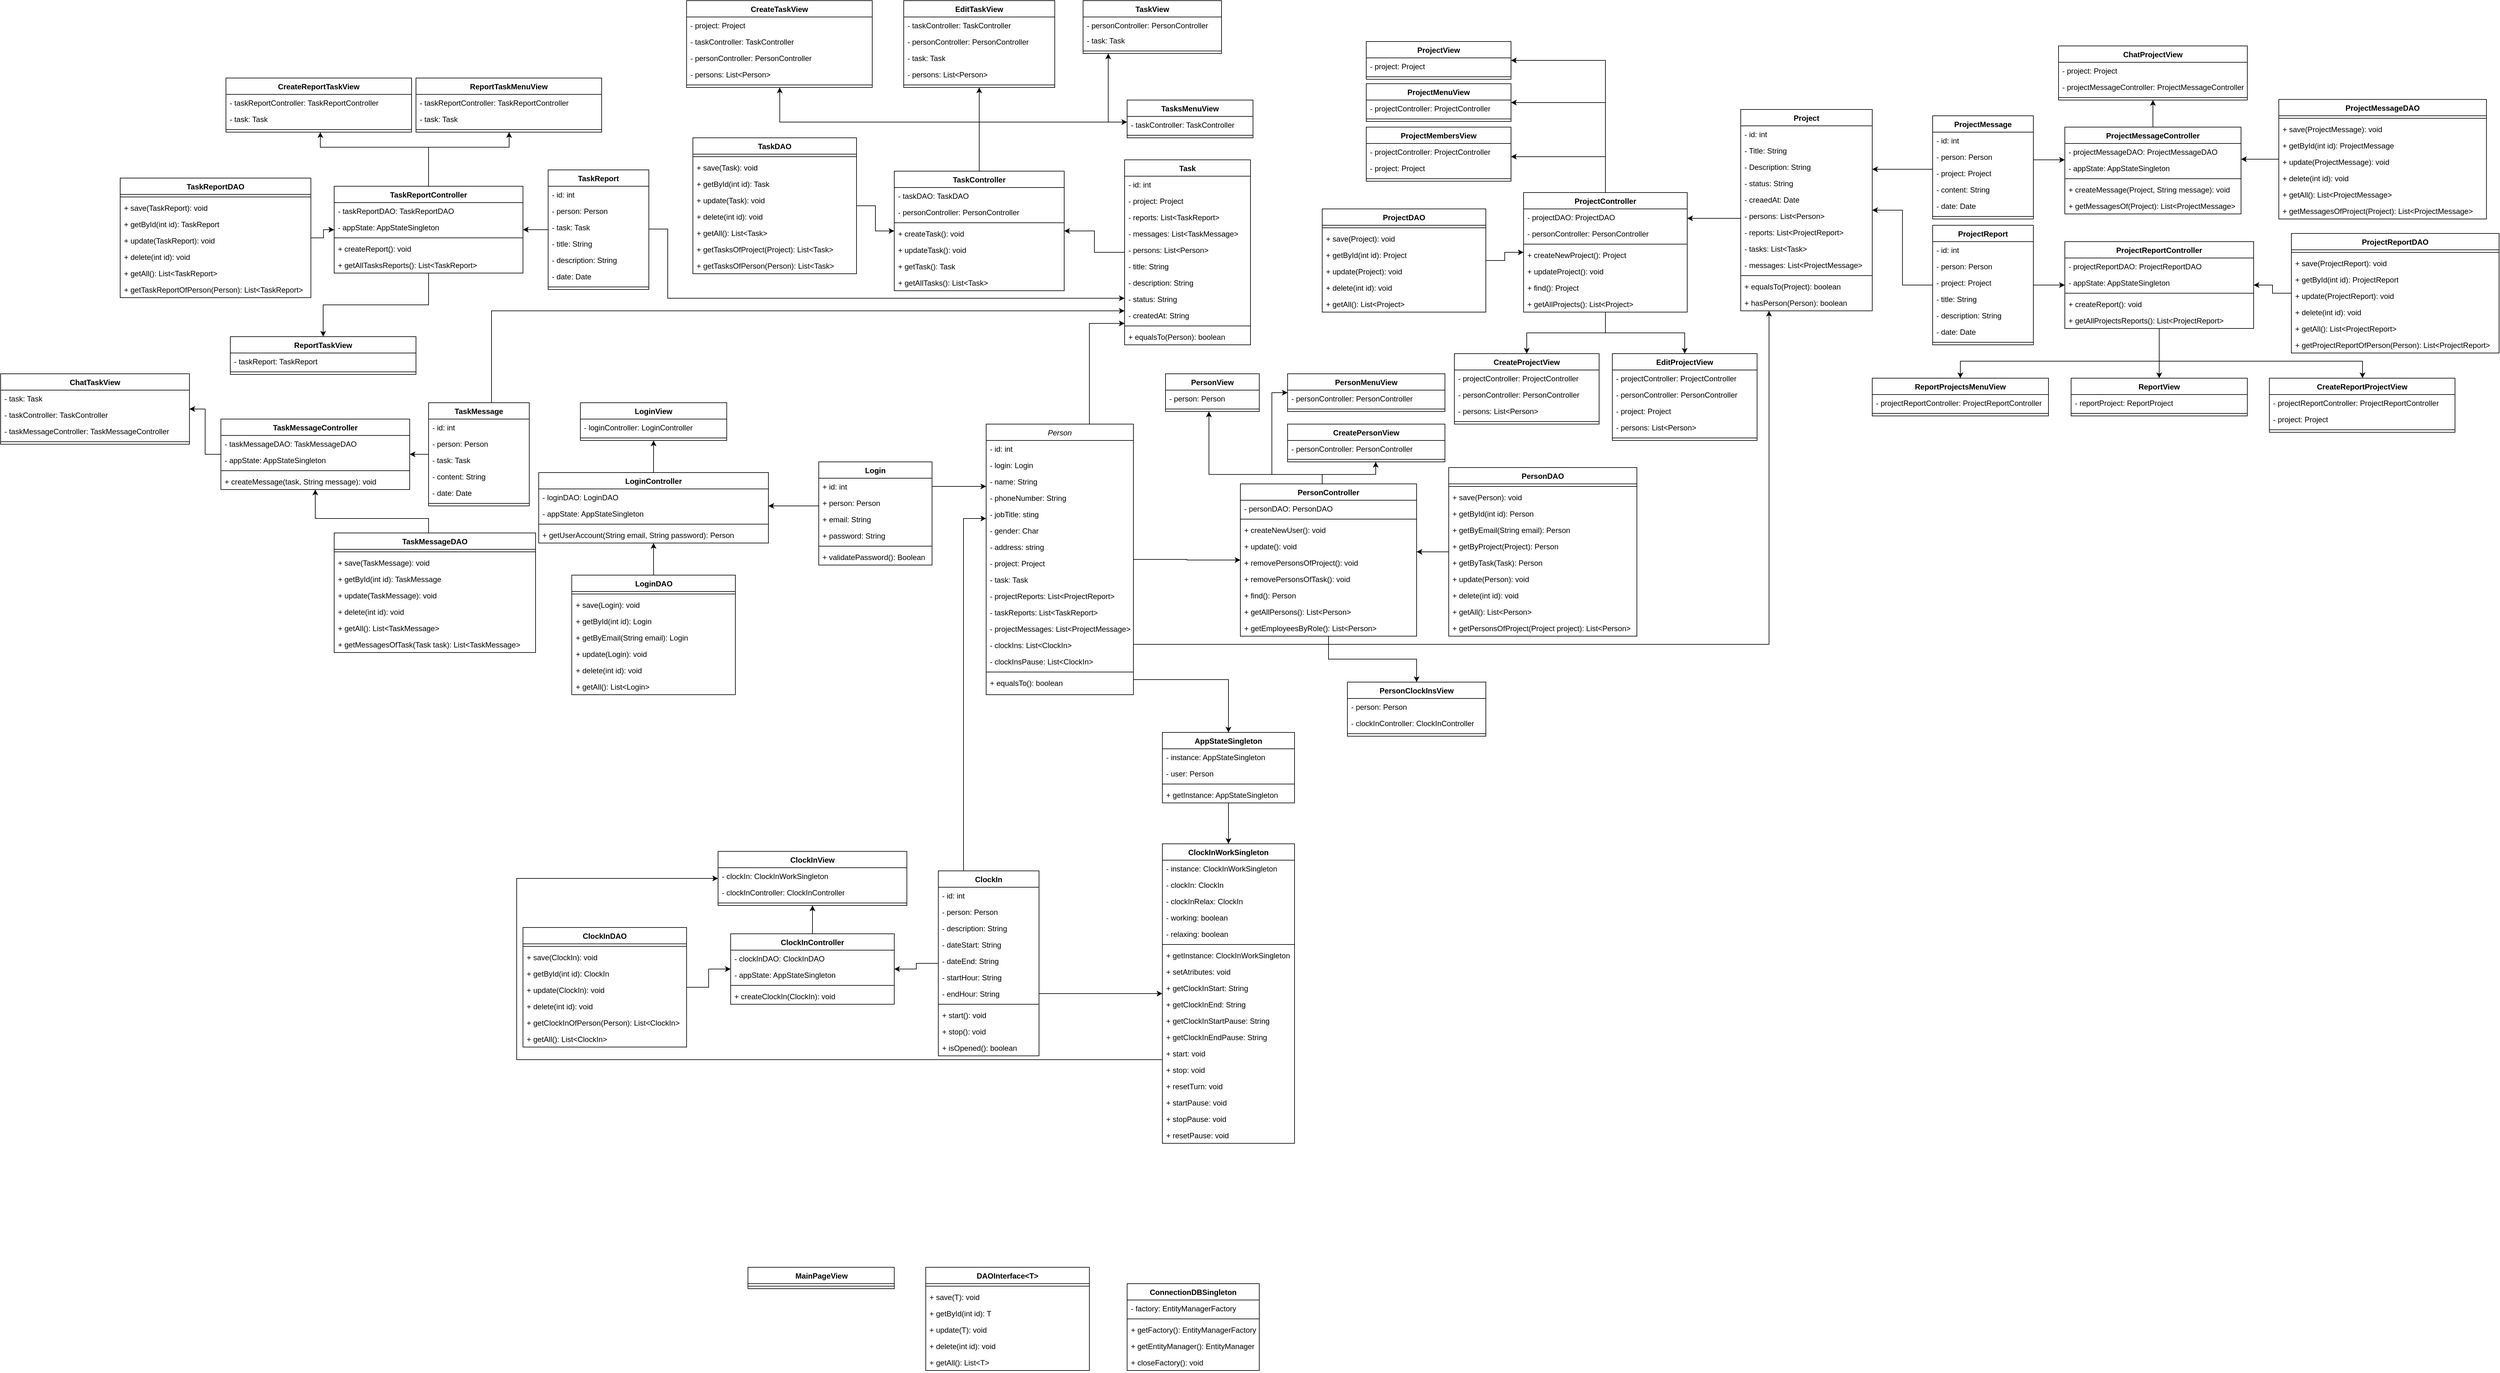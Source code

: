 <mxfile version="27.0.8">
  <diagram id="C5RBs43oDa-KdzZeNtuy" name="Page-1">
    <mxGraphModel dx="3080" dy="1959" grid="1" gridSize="10" guides="1" tooltips="1" connect="1" arrows="1" fold="1" page="1" pageScale="1" pageWidth="827" pageHeight="1169" math="0" shadow="0" adaptiveColors="none">
      <root>
        <mxCell id="WIyWlLk6GJQsqaUBKTNV-0" />
        <mxCell id="WIyWlLk6GJQsqaUBKTNV-1" parent="WIyWlLk6GJQsqaUBKTNV-0" />
        <mxCell id="3IpJfB-36r73PZ_hAEHP-11" style="edgeStyle=orthogonalEdgeStyle;rounded=0;orthogonalLoop=1;jettySize=auto;html=1;" parent="WIyWlLk6GJQsqaUBKTNV-1" source="zkfFHV4jXpPFQw0GAbJ--0" target="v8i-zWixzlQxeptMi9Gk-2" edge="1">
          <mxGeometry relative="1" as="geometry">
            <Array as="points">
              <mxPoint x="410" y="330" />
              <mxPoint x="480" y="330" />
            </Array>
          </mxGeometry>
        </mxCell>
        <mxCell id="3IpJfB-36r73PZ_hAEHP-12" style="edgeStyle=orthogonalEdgeStyle;rounded=0;orthogonalLoop=1;jettySize=auto;html=1;" parent="WIyWlLk6GJQsqaUBKTNV-1" source="zkfFHV4jXpPFQw0GAbJ--0" target="v8i-zWixzlQxeptMi9Gk-8" edge="1">
          <mxGeometry relative="1" as="geometry">
            <Array as="points">
              <mxPoint x="410" y="840" />
              <mxPoint x="1490" y="840" />
            </Array>
          </mxGeometry>
        </mxCell>
        <mxCell id="GSMF01smCrgHHeEYq2eX-138" style="edgeStyle=orthogonalEdgeStyle;rounded=0;orthogonalLoop=1;jettySize=auto;html=1;fontFamily=Helvetica;fontSize=12;fontColor=default;" parent="WIyWlLk6GJQsqaUBKTNV-1" source="zkfFHV4jXpPFQw0GAbJ--0" target="K_4pP7Nmxy2bWATmmaD6-10" edge="1">
          <mxGeometry relative="1" as="geometry" />
        </mxCell>
        <mxCell id="zkfFHV4jXpPFQw0GAbJ--0" value="Person" style="swimlane;fontStyle=2;align=center;verticalAlign=top;childLayout=stackLayout;horizontal=1;startSize=26;horizontalStack=0;resizeParent=1;resizeLast=0;collapsible=1;marginBottom=0;rounded=0;shadow=0;strokeWidth=1;" parent="WIyWlLk6GJQsqaUBKTNV-1" vertex="1">
          <mxGeometry x="246" y="490" width="234" height="430" as="geometry">
            <mxRectangle x="230" y="140" width="160" height="26" as="alternateBounds" />
          </mxGeometry>
        </mxCell>
        <mxCell id="kBQj4n3VBGnSaxn6-J_9-0" value="- id: int" style="text;align=left;verticalAlign=top;spacingLeft=4;spacingRight=4;overflow=hidden;rotatable=0;points=[[0,0.5],[1,0.5]];portConstraint=eastwest;" parent="zkfFHV4jXpPFQw0GAbJ--0" vertex="1">
          <mxGeometry y="26" width="234" height="26" as="geometry" />
        </mxCell>
        <mxCell id="GSMF01smCrgHHeEYq2eX-44" value="- login: Login" style="text;align=left;verticalAlign=top;spacingLeft=4;spacingRight=4;overflow=hidden;rotatable=0;points=[[0,0.5],[1,0.5]];portConstraint=eastwest;rounded=0;shadow=0;html=0;" parent="zkfFHV4jXpPFQw0GAbJ--0" vertex="1">
          <mxGeometry y="52" width="234" height="26" as="geometry" />
        </mxCell>
        <mxCell id="zkfFHV4jXpPFQw0GAbJ--1" value="- name: String" style="text;align=left;verticalAlign=top;spacingLeft=4;spacingRight=4;overflow=hidden;rotatable=0;points=[[0,0.5],[1,0.5]];portConstraint=eastwest;" parent="zkfFHV4jXpPFQw0GAbJ--0" vertex="1">
          <mxGeometry y="78" width="234" height="26" as="geometry" />
        </mxCell>
        <mxCell id="zkfFHV4jXpPFQw0GAbJ--2" value="- phoneNumber: String" style="text;align=left;verticalAlign=top;spacingLeft=4;spacingRight=4;overflow=hidden;rotatable=0;points=[[0,0.5],[1,0.5]];portConstraint=eastwest;rounded=0;shadow=0;html=0;" parent="zkfFHV4jXpPFQw0GAbJ--0" vertex="1">
          <mxGeometry y="104" width="234" height="26" as="geometry" />
        </mxCell>
        <mxCell id="v8i-zWixzlQxeptMi9Gk-1" value="- jobTitle: sting" style="text;align=left;verticalAlign=top;spacingLeft=4;spacingRight=4;overflow=hidden;rotatable=0;points=[[0,0.5],[1,0.5]];portConstraint=eastwest;rounded=0;shadow=0;html=0;" parent="zkfFHV4jXpPFQw0GAbJ--0" vertex="1">
          <mxGeometry y="130" width="234" height="26" as="geometry" />
        </mxCell>
        <mxCell id="v8i-zWixzlQxeptMi9Gk-209" value="- gender: Char" style="text;align=left;verticalAlign=top;spacingLeft=4;spacingRight=4;overflow=hidden;rotatable=0;points=[[0,0.5],[1,0.5]];portConstraint=eastwest;rounded=0;shadow=0;html=0;" parent="zkfFHV4jXpPFQw0GAbJ--0" vertex="1">
          <mxGeometry y="156" width="234" height="26" as="geometry" />
        </mxCell>
        <mxCell id="v8i-zWixzlQxeptMi9Gk-210" value="- address: string" style="text;align=left;verticalAlign=top;spacingLeft=4;spacingRight=4;overflow=hidden;rotatable=0;points=[[0,0.5],[1,0.5]];portConstraint=eastwest;rounded=0;shadow=0;html=0;" parent="zkfFHV4jXpPFQw0GAbJ--0" vertex="1">
          <mxGeometry y="182" width="234" height="26" as="geometry" />
        </mxCell>
        <mxCell id="GSMF01smCrgHHeEYq2eX-47" value="- project: Project" style="text;align=left;verticalAlign=top;spacingLeft=4;spacingRight=4;overflow=hidden;rotatable=0;points=[[0,0.5],[1,0.5]];portConstraint=eastwest;rounded=0;shadow=0;html=0;" parent="zkfFHV4jXpPFQw0GAbJ--0" vertex="1">
          <mxGeometry y="208" width="234" height="26" as="geometry" />
        </mxCell>
        <mxCell id="GSMF01smCrgHHeEYq2eX-48" value="- task: Task" style="text;align=left;verticalAlign=top;spacingLeft=4;spacingRight=4;overflow=hidden;rotatable=0;points=[[0,0.5],[1,0.5]];portConstraint=eastwest;rounded=0;shadow=0;html=0;" parent="zkfFHV4jXpPFQw0GAbJ--0" vertex="1">
          <mxGeometry y="234" width="234" height="26" as="geometry" />
        </mxCell>
        <mxCell id="GSMF01smCrgHHeEYq2eX-49" value="- projectReports: List&lt;ProjectReport&gt;" style="text;align=left;verticalAlign=top;spacingLeft=4;spacingRight=4;overflow=hidden;rotatable=0;points=[[0,0.5],[1,0.5]];portConstraint=eastwest;rounded=0;shadow=0;html=0;" parent="zkfFHV4jXpPFQw0GAbJ--0" vertex="1">
          <mxGeometry y="260" width="234" height="26" as="geometry" />
        </mxCell>
        <mxCell id="GSMF01smCrgHHeEYq2eX-50" value="- taskReports: List&lt;TaskReport&gt;" style="text;align=left;verticalAlign=top;spacingLeft=4;spacingRight=4;overflow=hidden;rotatable=0;points=[[0,0.5],[1,0.5]];portConstraint=eastwest;rounded=0;shadow=0;html=0;" parent="zkfFHV4jXpPFQw0GAbJ--0" vertex="1">
          <mxGeometry y="286" width="234" height="26" as="geometry" />
        </mxCell>
        <mxCell id="GSMF01smCrgHHeEYq2eX-51" value="- projectMessages: List&lt;ProjectMessage&gt;" style="text;align=left;verticalAlign=top;spacingLeft=4;spacingRight=4;overflow=hidden;rotatable=0;points=[[0,0.5],[1,0.5]];portConstraint=eastwest;rounded=0;shadow=0;html=0;" parent="zkfFHV4jXpPFQw0GAbJ--0" vertex="1">
          <mxGeometry y="312" width="234" height="26" as="geometry" />
        </mxCell>
        <mxCell id="GSMF01smCrgHHeEYq2eX-52" value="- clockIns: List&lt;ClockIn&gt;" style="text;align=left;verticalAlign=top;spacingLeft=4;spacingRight=4;overflow=hidden;rotatable=0;points=[[0,0.5],[1,0.5]];portConstraint=eastwest;rounded=0;shadow=0;html=0;" parent="zkfFHV4jXpPFQw0GAbJ--0" vertex="1">
          <mxGeometry y="338" width="234" height="26" as="geometry" />
        </mxCell>
        <mxCell id="GSMF01smCrgHHeEYq2eX-53" value="- clockInsPause: List&lt;ClockIn&gt;" style="text;align=left;verticalAlign=top;spacingLeft=4;spacingRight=4;overflow=hidden;rotatable=0;points=[[0,0.5],[1,0.5]];portConstraint=eastwest;rounded=0;shadow=0;html=0;" parent="zkfFHV4jXpPFQw0GAbJ--0" vertex="1">
          <mxGeometry y="364" width="234" height="26" as="geometry" />
        </mxCell>
        <mxCell id="zkfFHV4jXpPFQw0GAbJ--4" value="" style="line;html=1;strokeWidth=1;align=left;verticalAlign=middle;spacingTop=-1;spacingLeft=3;spacingRight=3;rotatable=0;labelPosition=right;points=[];portConstraint=eastwest;" parent="zkfFHV4jXpPFQw0GAbJ--0" vertex="1">
          <mxGeometry y="390" width="234" height="8" as="geometry" />
        </mxCell>
        <mxCell id="zkfFHV4jXpPFQw0GAbJ--5" value="+ equalsTo(): boolean" style="text;align=left;verticalAlign=top;spacingLeft=4;spacingRight=4;overflow=hidden;rotatable=0;points=[[0,0.5],[1,0.5]];portConstraint=eastwest;" parent="zkfFHV4jXpPFQw0GAbJ--0" vertex="1">
          <mxGeometry y="398" width="234" height="26" as="geometry" />
        </mxCell>
        <mxCell id="GSMF01smCrgHHeEYq2eX-172" style="edgeStyle=orthogonalEdgeStyle;rounded=0;orthogonalLoop=1;jettySize=auto;html=1;fontFamily=Helvetica;fontSize=12;fontColor=default;" parent="WIyWlLk6GJQsqaUBKTNV-1" source="v8i-zWixzlQxeptMi9Gk-2" target="K_4pP7Nmxy2bWATmmaD6-17" edge="1">
          <mxGeometry relative="1" as="geometry" />
        </mxCell>
        <mxCell id="v8i-zWixzlQxeptMi9Gk-2" value="Task" style="swimlane;fontStyle=1;align=center;verticalAlign=top;childLayout=stackLayout;horizontal=1;startSize=26;horizontalStack=0;resizeParent=1;resizeParentMax=0;resizeLast=0;collapsible=1;marginBottom=0;whiteSpace=wrap;html=1;" parent="WIyWlLk6GJQsqaUBKTNV-1" vertex="1">
          <mxGeometry x="466" y="70" width="200" height="294" as="geometry" />
        </mxCell>
        <mxCell id="kBQj4n3VBGnSaxn6-J_9-10" value="- id: int" style="text;strokeColor=none;fillColor=none;align=left;verticalAlign=top;spacingLeft=4;spacingRight=4;overflow=hidden;rotatable=0;points=[[0,0.5],[1,0.5]];portConstraint=eastwest;whiteSpace=wrap;html=1;" parent="v8i-zWixzlQxeptMi9Gk-2" vertex="1">
          <mxGeometry y="26" width="200" height="26" as="geometry" />
        </mxCell>
        <mxCell id="kBQj4n3VBGnSaxn6-J_9-11" value="- project: Project" style="text;strokeColor=none;fillColor=none;align=left;verticalAlign=top;spacingLeft=4;spacingRight=4;overflow=hidden;rotatable=0;points=[[0,0.5],[1,0.5]];portConstraint=eastwest;whiteSpace=wrap;html=1;" parent="v8i-zWixzlQxeptMi9Gk-2" vertex="1">
          <mxGeometry y="52" width="200" height="26" as="geometry" />
        </mxCell>
        <mxCell id="GSMF01smCrgHHeEYq2eX-69" value="- reports: List&amp;lt;TaskReport&amp;gt;" style="text;strokeColor=none;fillColor=none;align=left;verticalAlign=top;spacingLeft=4;spacingRight=4;overflow=hidden;rotatable=0;points=[[0,0.5],[1,0.5]];portConstraint=eastwest;whiteSpace=wrap;html=1;" parent="v8i-zWixzlQxeptMi9Gk-2" vertex="1">
          <mxGeometry y="78" width="200" height="26" as="geometry" />
        </mxCell>
        <mxCell id="GSMF01smCrgHHeEYq2eX-70" value="- messages: List&amp;lt;TaskMessage&amp;gt;" style="text;strokeColor=none;fillColor=none;align=left;verticalAlign=top;spacingLeft=4;spacingRight=4;overflow=hidden;rotatable=0;points=[[0,0.5],[1,0.5]];portConstraint=eastwest;whiteSpace=wrap;html=1;" parent="v8i-zWixzlQxeptMi9Gk-2" vertex="1">
          <mxGeometry y="104" width="200" height="26" as="geometry" />
        </mxCell>
        <mxCell id="GSMF01smCrgHHeEYq2eX-71" value="- persons: List&amp;lt;Person&amp;gt;" style="text;strokeColor=none;fillColor=none;align=left;verticalAlign=top;spacingLeft=4;spacingRight=4;overflow=hidden;rotatable=0;points=[[0,0.5],[1,0.5]];portConstraint=eastwest;whiteSpace=wrap;html=1;" parent="v8i-zWixzlQxeptMi9Gk-2" vertex="1">
          <mxGeometry y="130" width="200" height="26" as="geometry" />
        </mxCell>
        <mxCell id="v8i-zWixzlQxeptMi9Gk-245" value="- title: String" style="text;strokeColor=none;fillColor=none;align=left;verticalAlign=top;spacingLeft=4;spacingRight=4;overflow=hidden;rotatable=0;points=[[0,0.5],[1,0.5]];portConstraint=eastwest;whiteSpace=wrap;html=1;" parent="v8i-zWixzlQxeptMi9Gk-2" vertex="1">
          <mxGeometry y="156" width="200" height="26" as="geometry" />
        </mxCell>
        <mxCell id="v8i-zWixzlQxeptMi9Gk-6" value="- description: String" style="text;strokeColor=none;fillColor=none;align=left;verticalAlign=top;spacingLeft=4;spacingRight=4;overflow=hidden;rotatable=0;points=[[0,0.5],[1,0.5]];portConstraint=eastwest;whiteSpace=wrap;html=1;" parent="v8i-zWixzlQxeptMi9Gk-2" vertex="1">
          <mxGeometry y="182" width="200" height="26" as="geometry" />
        </mxCell>
        <mxCell id="v8i-zWixzlQxeptMi9Gk-234" value="- status: String" style="text;strokeColor=none;fillColor=none;align=left;verticalAlign=top;spacingLeft=4;spacingRight=4;overflow=hidden;rotatable=0;points=[[0,0.5],[1,0.5]];portConstraint=eastwest;whiteSpace=wrap;html=1;" parent="v8i-zWixzlQxeptMi9Gk-2" vertex="1">
          <mxGeometry y="208" width="200" height="26" as="geometry" />
        </mxCell>
        <mxCell id="v8i-zWixzlQxeptMi9Gk-204" value="- createdAt: String" style="text;strokeColor=none;fillColor=none;align=left;verticalAlign=top;spacingLeft=4;spacingRight=4;overflow=hidden;rotatable=0;points=[[0,0.5],[1,0.5]];portConstraint=eastwest;whiteSpace=wrap;html=1;" parent="v8i-zWixzlQxeptMi9Gk-2" vertex="1">
          <mxGeometry y="234" width="200" height="26" as="geometry" />
        </mxCell>
        <mxCell id="v8i-zWixzlQxeptMi9Gk-4" value="" style="line;strokeWidth=1;fillColor=none;align=left;verticalAlign=middle;spacingTop=-1;spacingLeft=3;spacingRight=3;rotatable=0;labelPosition=right;points=[];portConstraint=eastwest;strokeColor=inherit;" parent="v8i-zWixzlQxeptMi9Gk-2" vertex="1">
          <mxGeometry y="260" width="200" height="8" as="geometry" />
        </mxCell>
        <mxCell id="v8i-zWixzlQxeptMi9Gk-5" value="+ equalsTo(Person): boolean" style="text;strokeColor=none;fillColor=none;align=left;verticalAlign=top;spacingLeft=4;spacingRight=4;overflow=hidden;rotatable=0;points=[[0,0.5],[1,0.5]];portConstraint=eastwest;whiteSpace=wrap;html=1;" parent="v8i-zWixzlQxeptMi9Gk-2" vertex="1">
          <mxGeometry y="268" width="200" height="26" as="geometry" />
        </mxCell>
        <mxCell id="K_4pP7Nmxy2bWATmmaD6-28" style="edgeStyle=orthogonalEdgeStyle;rounded=0;orthogonalLoop=1;jettySize=auto;html=1;" parent="WIyWlLk6GJQsqaUBKTNV-1" source="v8i-zWixzlQxeptMi9Gk-8" target="K_4pP7Nmxy2bWATmmaD6-24" edge="1">
          <mxGeometry relative="1" as="geometry">
            <Array as="points">
              <mxPoint x="1430" y="163" />
              <mxPoint x="1430" y="163" />
            </Array>
          </mxGeometry>
        </mxCell>
        <mxCell id="v8i-zWixzlQxeptMi9Gk-8" value="Project" style="swimlane;fontStyle=1;align=center;verticalAlign=top;childLayout=stackLayout;horizontal=1;startSize=26;horizontalStack=0;resizeParent=1;resizeParentMax=0;resizeLast=0;collapsible=1;marginBottom=0;whiteSpace=wrap;html=1;" parent="WIyWlLk6GJQsqaUBKTNV-1" vertex="1">
          <mxGeometry x="1445" y="-10" width="209" height="320" as="geometry" />
        </mxCell>
        <mxCell id="v8i-zWixzlQxeptMi9Gk-246" value="- id: int" style="text;strokeColor=none;fillColor=none;align=left;verticalAlign=top;spacingLeft=4;spacingRight=4;overflow=hidden;rotatable=0;points=[[0,0.5],[1,0.5]];portConstraint=eastwest;whiteSpace=wrap;html=1;" parent="v8i-zWixzlQxeptMi9Gk-8" vertex="1">
          <mxGeometry y="26" width="209" height="26" as="geometry" />
        </mxCell>
        <mxCell id="kBQj4n3VBGnSaxn6-J_9-22" value="- Title: String" style="text;strokeColor=none;fillColor=none;align=left;verticalAlign=top;spacingLeft=4;spacingRight=4;overflow=hidden;rotatable=0;points=[[0,0.5],[1,0.5]];portConstraint=eastwest;whiteSpace=wrap;html=1;" parent="v8i-zWixzlQxeptMi9Gk-8" vertex="1">
          <mxGeometry y="52" width="209" height="26" as="geometry" />
        </mxCell>
        <mxCell id="v8i-zWixzlQxeptMi9Gk-235" value="- Description: String" style="text;strokeColor=none;fillColor=none;align=left;verticalAlign=top;spacingLeft=4;spacingRight=4;overflow=hidden;rotatable=0;points=[[0,0.5],[1,0.5]];portConstraint=eastwest;whiteSpace=wrap;html=1;" parent="v8i-zWixzlQxeptMi9Gk-8" vertex="1">
          <mxGeometry y="78" width="209" height="26" as="geometry" />
        </mxCell>
        <mxCell id="v8i-zWixzlQxeptMi9Gk-231" value="- status: String" style="text;strokeColor=none;fillColor=none;align=left;verticalAlign=top;spacingLeft=4;spacingRight=4;overflow=hidden;rotatable=0;points=[[0,0.5],[1,0.5]];portConstraint=eastwest;whiteSpace=wrap;html=1;" parent="v8i-zWixzlQxeptMi9Gk-8" vertex="1">
          <mxGeometry y="104" width="209" height="26" as="geometry" />
        </mxCell>
        <mxCell id="kBQj4n3VBGnSaxn6-J_9-23" value="- creaedAt: Date" style="text;strokeColor=none;fillColor=none;align=left;verticalAlign=top;spacingLeft=4;spacingRight=4;overflow=hidden;rotatable=0;points=[[0,0.5],[1,0.5]];portConstraint=eastwest;whiteSpace=wrap;html=1;" parent="v8i-zWixzlQxeptMi9Gk-8" vertex="1">
          <mxGeometry y="130" width="209" height="26" as="geometry" />
        </mxCell>
        <mxCell id="v8i-zWixzlQxeptMi9Gk-230" value="- persons: List&amp;lt;Person&amp;gt;" style="text;strokeColor=none;fillColor=none;align=left;verticalAlign=top;spacingLeft=4;spacingRight=4;overflow=hidden;rotatable=0;points=[[0,0.5],[1,0.5]];portConstraint=eastwest;whiteSpace=wrap;html=1;" parent="v8i-zWixzlQxeptMi9Gk-8" vertex="1">
          <mxGeometry y="156" width="209" height="26" as="geometry" />
        </mxCell>
        <mxCell id="GSMF01smCrgHHeEYq2eX-54" value="- reports: List&amp;lt;ProjectReport&amp;gt;" style="text;strokeColor=none;fillColor=none;align=left;verticalAlign=top;spacingLeft=4;spacingRight=4;overflow=hidden;rotatable=0;points=[[0,0.5],[1,0.5]];portConstraint=eastwest;whiteSpace=wrap;html=1;" parent="v8i-zWixzlQxeptMi9Gk-8" vertex="1">
          <mxGeometry y="182" width="209" height="26" as="geometry" />
        </mxCell>
        <mxCell id="GSMF01smCrgHHeEYq2eX-55" value="- tasks: List&amp;lt;Task&amp;gt;" style="text;strokeColor=none;fillColor=none;align=left;verticalAlign=top;spacingLeft=4;spacingRight=4;overflow=hidden;rotatable=0;points=[[0,0.5],[1,0.5]];portConstraint=eastwest;whiteSpace=wrap;html=1;" parent="v8i-zWixzlQxeptMi9Gk-8" vertex="1">
          <mxGeometry y="208" width="209" height="26" as="geometry" />
        </mxCell>
        <mxCell id="GSMF01smCrgHHeEYq2eX-56" value="- messages: List&amp;lt;ProjectMessage&amp;gt;" style="text;strokeColor=none;fillColor=none;align=left;verticalAlign=top;spacingLeft=4;spacingRight=4;overflow=hidden;rotatable=0;points=[[0,0.5],[1,0.5]];portConstraint=eastwest;whiteSpace=wrap;html=1;" parent="v8i-zWixzlQxeptMi9Gk-8" vertex="1">
          <mxGeometry y="234" width="209" height="26" as="geometry" />
        </mxCell>
        <mxCell id="v8i-zWixzlQxeptMi9Gk-10" value="" style="line;strokeWidth=1;fillColor=none;align=left;verticalAlign=middle;spacingTop=-1;spacingLeft=3;spacingRight=3;rotatable=0;labelPosition=right;points=[];portConstraint=eastwest;strokeColor=inherit;" parent="v8i-zWixzlQxeptMi9Gk-8" vertex="1">
          <mxGeometry y="260" width="209" height="8" as="geometry" />
        </mxCell>
        <mxCell id="v8i-zWixzlQxeptMi9Gk-11" value="+ equalsTo(Project): boolean" style="text;strokeColor=none;fillColor=none;align=left;verticalAlign=top;spacingLeft=4;spacingRight=4;overflow=hidden;rotatable=0;points=[[0,0.5],[1,0.5]];portConstraint=eastwest;whiteSpace=wrap;html=1;" parent="v8i-zWixzlQxeptMi9Gk-8" vertex="1">
          <mxGeometry y="268" width="209" height="26" as="geometry" />
        </mxCell>
        <mxCell id="GSMF01smCrgHHeEYq2eX-57" value="+ hasPerson(Person): boolean" style="text;strokeColor=none;fillColor=none;align=left;verticalAlign=top;spacingLeft=4;spacingRight=4;overflow=hidden;rotatable=0;points=[[0,0.5],[1,0.5]];portConstraint=eastwest;whiteSpace=wrap;html=1;" parent="v8i-zWixzlQxeptMi9Gk-8" vertex="1">
          <mxGeometry y="294" width="209" height="26" as="geometry" />
        </mxCell>
        <mxCell id="GSMF01smCrgHHeEYq2eX-126" style="edgeStyle=orthogonalEdgeStyle;rounded=0;orthogonalLoop=1;jettySize=auto;html=1;fontFamily=Helvetica;fontSize=12;fontColor=default;" parent="WIyWlLk6GJQsqaUBKTNV-1" source="v8i-zWixzlQxeptMi9Gk-48" target="K_4pP7Nmxy2bWATmmaD6-0" edge="1">
          <mxGeometry relative="1" as="geometry">
            <Array as="points">
              <mxPoint x="-50" y="620" />
              <mxPoint x="-50" y="620" />
            </Array>
          </mxGeometry>
        </mxCell>
        <mxCell id="v8i-zWixzlQxeptMi9Gk-48" value="Login" style="swimlane;fontStyle=1;align=center;verticalAlign=top;childLayout=stackLayout;horizontal=1;startSize=26;horizontalStack=0;resizeParent=1;resizeParentMax=0;resizeLast=0;collapsible=1;marginBottom=0;whiteSpace=wrap;html=1;" parent="WIyWlLk6GJQsqaUBKTNV-1" vertex="1">
          <mxGeometry x="-20" y="550" width="180" height="164" as="geometry" />
        </mxCell>
        <mxCell id="kBQj4n3VBGnSaxn6-J_9-6" value="+ id: int" style="text;strokeColor=none;fillColor=none;align=left;verticalAlign=top;spacingLeft=4;spacingRight=4;overflow=hidden;rotatable=0;points=[[0,0.5],[1,0.5]];portConstraint=eastwest;whiteSpace=wrap;html=1;" parent="v8i-zWixzlQxeptMi9Gk-48" vertex="1">
          <mxGeometry y="26" width="180" height="26" as="geometry" />
        </mxCell>
        <mxCell id="kBQj4n3VBGnSaxn6-J_9-5" value="+ person: Person" style="text;strokeColor=none;fillColor=none;align=left;verticalAlign=top;spacingLeft=4;spacingRight=4;overflow=hidden;rotatable=0;points=[[0,0.5],[1,0.5]];portConstraint=eastwest;whiteSpace=wrap;html=1;" parent="v8i-zWixzlQxeptMi9Gk-48" vertex="1">
          <mxGeometry y="52" width="180" height="26" as="geometry" />
        </mxCell>
        <mxCell id="v8i-zWixzlQxeptMi9Gk-220" value="+ email: String" style="text;strokeColor=none;fillColor=none;align=left;verticalAlign=top;spacingLeft=4;spacingRight=4;overflow=hidden;rotatable=0;points=[[0,0.5],[1,0.5]];portConstraint=eastwest;whiteSpace=wrap;html=1;" parent="v8i-zWixzlQxeptMi9Gk-48" vertex="1">
          <mxGeometry y="78" width="180" height="26" as="geometry" />
        </mxCell>
        <mxCell id="v8i-zWixzlQxeptMi9Gk-49" value="+ password: String" style="text;strokeColor=none;fillColor=none;align=left;verticalAlign=top;spacingLeft=4;spacingRight=4;overflow=hidden;rotatable=0;points=[[0,0.5],[1,0.5]];portConstraint=eastwest;whiteSpace=wrap;html=1;" parent="v8i-zWixzlQxeptMi9Gk-48" vertex="1">
          <mxGeometry y="104" width="180" height="26" as="geometry" />
        </mxCell>
        <mxCell id="v8i-zWixzlQxeptMi9Gk-50" value="" style="line;strokeWidth=1;fillColor=none;align=left;verticalAlign=middle;spacingTop=-1;spacingLeft=3;spacingRight=3;rotatable=0;labelPosition=right;points=[];portConstraint=eastwest;strokeColor=inherit;" parent="v8i-zWixzlQxeptMi9Gk-48" vertex="1">
          <mxGeometry y="130" width="180" height="8" as="geometry" />
        </mxCell>
        <mxCell id="v8i-zWixzlQxeptMi9Gk-51" value="+ validatePassword(): Boolean" style="text;strokeColor=none;fillColor=none;align=left;verticalAlign=top;spacingLeft=4;spacingRight=4;overflow=hidden;rotatable=0;points=[[0,0.5],[1,0.5]];portConstraint=eastwest;whiteSpace=wrap;html=1;" parent="v8i-zWixzlQxeptMi9Gk-48" vertex="1">
          <mxGeometry y="138" width="180" height="26" as="geometry" />
        </mxCell>
        <mxCell id="GSMF01smCrgHHeEYq2eX-59" style="edgeStyle=orthogonalEdgeStyle;rounded=0;orthogonalLoop=1;jettySize=auto;html=1;fontFamily=Helvetica;fontSize=12;fontColor=default;" parent="WIyWlLk6GJQsqaUBKTNV-1" source="v8i-zWixzlQxeptMi9Gk-75" target="v8i-zWixzlQxeptMi9Gk-8" edge="1">
          <mxGeometry relative="1" as="geometry">
            <Array as="points">
              <mxPoint x="1690" y="85" />
              <mxPoint x="1690" y="85" />
            </Array>
          </mxGeometry>
        </mxCell>
        <mxCell id="GSMF01smCrgHHeEYq2eX-211" style="edgeStyle=orthogonalEdgeStyle;rounded=0;orthogonalLoop=1;jettySize=auto;html=1;fontFamily=Helvetica;fontSize=12;fontColor=default;" parent="WIyWlLk6GJQsqaUBKTNV-1" source="v8i-zWixzlQxeptMi9Gk-75" target="GSMF01smCrgHHeEYq2eX-205" edge="1">
          <mxGeometry relative="1" as="geometry">
            <Array as="points">
              <mxPoint x="1950" y="70" />
              <mxPoint x="1950" y="70" />
            </Array>
          </mxGeometry>
        </mxCell>
        <mxCell id="v8i-zWixzlQxeptMi9Gk-75" value="ProjectMessage" style="swimlane;fontStyle=1;align=center;verticalAlign=top;childLayout=stackLayout;horizontal=1;startSize=26;horizontalStack=0;resizeParent=1;resizeParentMax=0;resizeLast=0;collapsible=1;marginBottom=0;whiteSpace=wrap;html=1;" parent="WIyWlLk6GJQsqaUBKTNV-1" vertex="1">
          <mxGeometry x="1750" width="160" height="164" as="geometry" />
        </mxCell>
        <mxCell id="kBQj4n3VBGnSaxn6-J_9-15" value="- id: int" style="text;strokeColor=none;fillColor=none;align=left;verticalAlign=top;spacingLeft=4;spacingRight=4;overflow=hidden;rotatable=0;points=[[0,0.5],[1,0.5]];portConstraint=eastwest;whiteSpace=wrap;html=1;" parent="v8i-zWixzlQxeptMi9Gk-75" vertex="1">
          <mxGeometry y="26" width="160" height="26" as="geometry" />
        </mxCell>
        <mxCell id="v8i-zWixzlQxeptMi9Gk-247" value="- person: Person" style="text;strokeColor=none;fillColor=none;align=left;verticalAlign=top;spacingLeft=4;spacingRight=4;overflow=hidden;rotatable=0;points=[[0,0.5],[1,0.5]];portConstraint=eastwest;whiteSpace=wrap;html=1;" parent="v8i-zWixzlQxeptMi9Gk-75" vertex="1">
          <mxGeometry y="52" width="160" height="26" as="geometry" />
        </mxCell>
        <mxCell id="kBQj4n3VBGnSaxn6-J_9-14" value="- project: Project" style="text;strokeColor=none;fillColor=none;align=left;verticalAlign=top;spacingLeft=4;spacingRight=4;overflow=hidden;rotatable=0;points=[[0,0.5],[1,0.5]];portConstraint=eastwest;whiteSpace=wrap;html=1;" parent="v8i-zWixzlQxeptMi9Gk-75" vertex="1">
          <mxGeometry y="78" width="160" height="26" as="geometry" />
        </mxCell>
        <mxCell id="v8i-zWixzlQxeptMi9Gk-76" value="- content: String" style="text;strokeColor=none;fillColor=none;align=left;verticalAlign=top;spacingLeft=4;spacingRight=4;overflow=hidden;rotatable=0;points=[[0,0.5],[1,0.5]];portConstraint=eastwest;whiteSpace=wrap;html=1;" parent="v8i-zWixzlQxeptMi9Gk-75" vertex="1">
          <mxGeometry y="104" width="160" height="26" as="geometry" />
        </mxCell>
        <mxCell id="kBQj4n3VBGnSaxn6-J_9-16" value="- date: Date" style="text;strokeColor=none;fillColor=none;align=left;verticalAlign=top;spacingLeft=4;spacingRight=4;overflow=hidden;rotatable=0;points=[[0,0.5],[1,0.5]];portConstraint=eastwest;whiteSpace=wrap;html=1;" parent="v8i-zWixzlQxeptMi9Gk-75" vertex="1">
          <mxGeometry y="130" width="160" height="26" as="geometry" />
        </mxCell>
        <mxCell id="v8i-zWixzlQxeptMi9Gk-77" value="" style="line;strokeWidth=1;fillColor=none;align=left;verticalAlign=middle;spacingTop=-1;spacingLeft=3;spacingRight=3;rotatable=0;labelPosition=right;points=[];portConstraint=eastwest;strokeColor=inherit;" parent="v8i-zWixzlQxeptMi9Gk-75" vertex="1">
          <mxGeometry y="156" width="160" height="8" as="geometry" />
        </mxCell>
        <mxCell id="v8i-zWixzlQxeptMi9Gk-129" value="LoginView&lt;span style=&quot;color: rgba(0, 0, 0, 0); font-family: monospace; font-size: 0px; font-weight: 400; text-align: start; text-wrap: nowrap;&quot;&gt;%3CmxGraphModel%3E%3Croot%3E%3CmxCell%20id%3D%220%22%2F%3E%3CmxCell%20id%3D%221%22%20parent%3D%220%22%2F%3E%3CmxCell%20id%3D%222%22%20value%3D%22Login%22%20style%3D%22swimlane%3BfontStyle%3D1%3Balign%3Dcenter%3BverticalAlign%3Dtop%3BchildLayout%3DstackLayout%3Bhorizontal%3D1%3BstartSize%3D26%3BhorizontalStack%3D0%3BresizeParent%3D1%3BresizeParentMax%3D0%3BresizeLast%3D0%3Bcollapsible%3D1%3BmarginBottom%3D0%3BwhiteSpace%3Dwrap%3Bhtml%3D1%3B%22%20vertex%3D%221%22%20parent%3D%221%22%3E%3CmxGeometry%20x%3D%22-350%22%20y%3D%22250%22%20width%3D%22160%22%20height%3D%2286%22%20as%3D%22geometry%22%2F%3E%3C%2FmxCell%3E%3CmxCell%20id%3D%223%22%20value%3D%22%2B%20field%3A%20type%22%20style%3D%22text%3BstrokeColor%3Dnone%3BfillColor%3Dnone%3Balign%3Dleft%3BverticalAlign%3Dtop%3BspacingLeft%3D4%3BspacingRight%3D4%3Boverflow%3Dhidden%3Brotatable%3D0%3Bpoints%3D%5B%5B0%2C0.5%5D%2C%5B1%2C0.5%5D%5D%3BportConstraint%3Deastwest%3BwhiteSpace%3Dwrap%3Bhtml%3D1%3B%22%20vertex%3D%221%22%20parent%3D%222%22%3E%3CmxGeometry%20y%3D%2226%22%20width%3D%22160%22%20height%3D%2226%22%20as%3D%22geometry%22%2F%3E%3C%2FmxCell%3E%3CmxCell%20id%3D%224%22%20value%3D%22%22%20style%3D%22line%3BstrokeWidth%3D1%3BfillColor%3Dnone%3Balign%3Dleft%3BverticalAlign%3Dmiddle%3BspacingTop%3D-1%3BspacingLeft%3D3%3BspacingRight%3D3%3Brotatable%3D0%3BlabelPosition%3Dright%3Bpoints%3D%5B%5D%3BportConstraint%3Deastwest%3BstrokeColor%3Dinherit%3B%22%20vertex%3D%221%22%20parent%3D%222%22%3E%3CmxGeometry%20y%3D%2252%22%20width%3D%22160%22%20height%3D%228%22%20as%3D%22geometry%22%2F%3E%3C%2FmxCell%3E%3CmxCell%20id%3D%225%22%20value%3D%22%2B%20method(type)%3A%20type%22%20style%3D%22text%3BstrokeColor%3Dnone%3BfillColor%3Dnone%3Balign%3Dleft%3BverticalAlign%3Dtop%3BspacingLeft%3D4%3BspacingRight%3D4%3Boverflow%3Dhidden%3Brotatable%3D0%3Bpoints%3D%5B%5B0%2C0.5%5D%2C%5B1%2C0.5%5D%5D%3BportConstraint%3Deastwest%3BwhiteSpace%3Dwrap%3Bhtml%3D1%3B%22%20vertex%3D%221%22%20parent%3D%222%22%3E%3CmxGeometry%20y%3D%2260%22%20width%3D%22160%22%20height%3D%2226%22%20as%3D%22geometry%22%2F%3E%3C%2FmxCell%3E%3C%2Froot%3E%3C%2FmxGraphModel%3E&lt;/span&gt;" style="swimlane;fontStyle=1;align=center;verticalAlign=top;childLayout=stackLayout;horizontal=1;startSize=26;horizontalStack=0;resizeParent=1;resizeParentMax=0;resizeLast=0;collapsible=1;marginBottom=0;whiteSpace=wrap;html=1;" parent="WIyWlLk6GJQsqaUBKTNV-1" vertex="1">
          <mxGeometry x="-398.75" y="456" width="232.5" height="60" as="geometry" />
        </mxCell>
        <mxCell id="v8i-zWixzlQxeptMi9Gk-130" value="- loginController: LoginController" style="text;strokeColor=none;fillColor=none;align=left;verticalAlign=top;spacingLeft=4;spacingRight=4;overflow=hidden;rotatable=0;points=[[0,0.5],[1,0.5]];portConstraint=eastwest;whiteSpace=wrap;html=1;" parent="v8i-zWixzlQxeptMi9Gk-129" vertex="1">
          <mxGeometry y="26" width="232.5" height="26" as="geometry" />
        </mxCell>
        <mxCell id="v8i-zWixzlQxeptMi9Gk-131" value="" style="line;strokeWidth=1;fillColor=none;align=left;verticalAlign=middle;spacingTop=-1;spacingLeft=3;spacingRight=3;rotatable=0;labelPosition=right;points=[];portConstraint=eastwest;strokeColor=inherit;" parent="v8i-zWixzlQxeptMi9Gk-129" vertex="1">
          <mxGeometry y="52" width="232.5" height="8" as="geometry" />
        </mxCell>
        <mxCell id="v8i-zWixzlQxeptMi9Gk-152" value="CreatePersonView" style="swimlane;fontStyle=1;align=center;verticalAlign=top;childLayout=stackLayout;horizontal=1;startSize=26;horizontalStack=0;resizeParent=1;resizeParentMax=0;resizeLast=0;collapsible=1;marginBottom=0;whiteSpace=wrap;html=1;" parent="WIyWlLk6GJQsqaUBKTNV-1" vertex="1">
          <mxGeometry x="725" y="490" width="250" height="60" as="geometry" />
        </mxCell>
        <mxCell id="v8i-zWixzlQxeptMi9Gk-153" value="- personController: PersonController" style="text;strokeColor=none;fillColor=none;align=left;verticalAlign=top;spacingLeft=4;spacingRight=4;overflow=hidden;rotatable=0;points=[[0,0.5],[1,0.5]];portConstraint=eastwest;whiteSpace=wrap;html=1;" parent="v8i-zWixzlQxeptMi9Gk-152" vertex="1">
          <mxGeometry y="26" width="250" height="26" as="geometry" />
        </mxCell>
        <mxCell id="v8i-zWixzlQxeptMi9Gk-154" value="" style="line;strokeWidth=1;fillColor=none;align=left;verticalAlign=middle;spacingTop=-1;spacingLeft=3;spacingRight=3;rotatable=0;labelPosition=right;points=[];portConstraint=eastwest;strokeColor=inherit;" parent="v8i-zWixzlQxeptMi9Gk-152" vertex="1">
          <mxGeometry y="52" width="250" height="8" as="geometry" />
        </mxCell>
        <mxCell id="v8i-zWixzlQxeptMi9Gk-165" value="TaskView" style="swimlane;fontStyle=1;align=center;verticalAlign=top;childLayout=stackLayout;horizontal=1;startSize=26;horizontalStack=0;resizeParent=1;resizeParentMax=0;resizeLast=0;collapsible=1;marginBottom=0;whiteSpace=wrap;html=1;" parent="WIyWlLk6GJQsqaUBKTNV-1" vertex="1">
          <mxGeometry x="400" y="-183" width="220" height="84" as="geometry" />
        </mxCell>
        <mxCell id="hnOPmALZZg3iVn7PizaD-4" value="- personController: PersonController" style="text;strokeColor=none;fillColor=none;align=left;verticalAlign=top;spacingLeft=4;spacingRight=4;overflow=hidden;rotatable=0;points=[[0,0.5],[1,0.5]];portConstraint=eastwest;whiteSpace=wrap;html=1;" parent="v8i-zWixzlQxeptMi9Gk-165" vertex="1">
          <mxGeometry y="26" width="220" height="24" as="geometry" />
        </mxCell>
        <mxCell id="v8i-zWixzlQxeptMi9Gk-166" value="- task: Task" style="text;strokeColor=none;fillColor=none;align=left;verticalAlign=top;spacingLeft=4;spacingRight=4;overflow=hidden;rotatable=0;points=[[0,0.5],[1,0.5]];portConstraint=eastwest;whiteSpace=wrap;html=1;" parent="v8i-zWixzlQxeptMi9Gk-165" vertex="1">
          <mxGeometry y="50" width="220" height="26" as="geometry" />
        </mxCell>
        <mxCell id="v8i-zWixzlQxeptMi9Gk-168" value="" style="line;strokeWidth=1;fillColor=none;align=left;verticalAlign=middle;spacingTop=-1;spacingLeft=3;spacingRight=3;rotatable=0;labelPosition=right;points=[];portConstraint=eastwest;strokeColor=inherit;" parent="v8i-zWixzlQxeptMi9Gk-165" vertex="1">
          <mxGeometry y="76" width="220" height="8" as="geometry" />
        </mxCell>
        <mxCell id="v8i-zWixzlQxeptMi9Gk-183" value="Edit&lt;span style=&quot;background-color: transparent; color: light-dark(rgb(0, 0, 0), rgb(255, 255, 255));&quot;&gt;ProjectView&lt;/span&gt;" style="swimlane;fontStyle=1;align=center;verticalAlign=top;childLayout=stackLayout;horizontal=1;startSize=26;horizontalStack=0;resizeParent=1;resizeParentMax=0;resizeLast=0;collapsible=1;marginBottom=0;whiteSpace=wrap;html=1;" parent="WIyWlLk6GJQsqaUBKTNV-1" vertex="1">
          <mxGeometry x="1241" y="378" width="230" height="138" as="geometry" />
        </mxCell>
        <mxCell id="nr3g6lH87xgBXWWUQvn2-16" value="- projectController: ProjectController" style="text;strokeColor=none;fillColor=none;align=left;verticalAlign=top;spacingLeft=4;spacingRight=4;overflow=hidden;rotatable=0;points=[[0,0.5],[1,0.5]];portConstraint=eastwest;whiteSpace=wrap;html=1;" parent="v8i-zWixzlQxeptMi9Gk-183" vertex="1">
          <mxGeometry y="26" width="230" height="26" as="geometry" />
        </mxCell>
        <mxCell id="nr3g6lH87xgBXWWUQvn2-17" value="- personController: PersonController" style="text;strokeColor=none;fillColor=none;align=left;verticalAlign=top;spacingLeft=4;spacingRight=4;overflow=hidden;rotatable=0;points=[[0,0.5],[1,0.5]];portConstraint=eastwest;whiteSpace=wrap;html=1;" parent="v8i-zWixzlQxeptMi9Gk-183" vertex="1">
          <mxGeometry y="52" width="230" height="26" as="geometry" />
        </mxCell>
        <mxCell id="cUM5gHzbMLTPoiCV6b71-13" value="- project: Project" style="text;strokeColor=none;fillColor=none;align=left;verticalAlign=top;spacingLeft=4;spacingRight=4;overflow=hidden;rotatable=0;points=[[0,0.5],[1,0.5]];portConstraint=eastwest;whiteSpace=wrap;html=1;" parent="v8i-zWixzlQxeptMi9Gk-183" vertex="1">
          <mxGeometry y="78" width="230" height="26" as="geometry" />
        </mxCell>
        <mxCell id="v8i-zWixzlQxeptMi9Gk-184" value="- persons: List&amp;lt;Person&amp;gt;" style="text;strokeColor=none;fillColor=none;align=left;verticalAlign=top;spacingLeft=4;spacingRight=4;overflow=hidden;rotatable=0;points=[[0,0.5],[1,0.5]];portConstraint=eastwest;whiteSpace=wrap;html=1;" parent="v8i-zWixzlQxeptMi9Gk-183" vertex="1">
          <mxGeometry y="104" width="230" height="26" as="geometry" />
        </mxCell>
        <mxCell id="v8i-zWixzlQxeptMi9Gk-186" value="" style="line;strokeWidth=1;fillColor=none;align=left;verticalAlign=middle;spacingTop=-1;spacingLeft=3;spacingRight=3;rotatable=0;labelPosition=right;points=[];portConstraint=eastwest;strokeColor=inherit;" parent="v8i-zWixzlQxeptMi9Gk-183" vertex="1">
          <mxGeometry y="130" width="230" height="8" as="geometry" />
        </mxCell>
        <mxCell id="K_4pP7Nmxy2bWATmmaD6-4" style="edgeStyle=orthogonalEdgeStyle;rounded=0;orthogonalLoop=1;jettySize=auto;html=1;" parent="WIyWlLk6GJQsqaUBKTNV-1" source="K_4pP7Nmxy2bWATmmaD6-0" target="v8i-zWixzlQxeptMi9Gk-129" edge="1">
          <mxGeometry relative="1" as="geometry" />
        </mxCell>
        <mxCell id="K_4pP7Nmxy2bWATmmaD6-0" value="LoginController&lt;span style=&quot;color: rgba(0, 0, 0, 0); font-family: monospace; font-size: 0px; font-weight: 400; text-align: start; text-wrap: nowrap;&quot;&gt;%3CmxGraphModel%3E%3Croot%3E%3CmxCell%20id%3D%220%22%2F%3E%3CmxCell%20id%3D%221%22%20parent%3D%220%22%2F%3E%3CmxCell%20id%3D%222%22%20value%3D%22Login%22%20style%3D%22swimlane%3BfontStyle%3D1%3Balign%3Dcenter%3BverticalAlign%3Dtop%3BchildLayout%3DstackLayout%3Bhorizontal%3D1%3BstartSize%3D26%3BhorizontalStack%3D0%3BresizeParent%3D1%3BresizeParentMax%3D0%3BresizeLast%3D0%3Bcollapsible%3D1%3BmarginBottom%3D0%3BwhiteSpace%3Dwrap%3Bhtml%3D1%3B%22%20vertex%3D%221%22%20parent%3D%221%22%3E%3CmxGeometry%20x%3D%22-350%22%20y%3D%22250%22%20width%3D%22160%22%20height%3D%2286%22%20as%3D%22geometry%22%2F%3E%3C%2FmxCell%3E%3CmxCell%20id%3D%223%22%20value%3D%22%2B%20field%3A%20type%22%20style%3D%22text%3BstrokeColor%3Dnone%3BfillColor%3Dnone%3Balign%3Dleft%3BverticalAlign%3Dtop%3BspacingLeft%3D4%3BspacingRight%3D4%3Boverflow%3Dhidden%3Brotatable%3D0%3Bpoints%3D%5B%5B0%2C0.5%5D%2C%5B1%2C0.5%5D%5D%3BportConstraint%3Deastwest%3BwhiteSpace%3Dwrap%3Bhtml%3D1%3B%22%20vertex%3D%221%22%20parent%3D%222%22%3E%3CmxGeometry%20y%3D%2226%22%20width%3D%22160%22%20height%3D%2226%22%20as%3D%22geometry%22%2F%3E%3C%2FmxCell%3E%3CmxCell%20id%3D%224%22%20value%3D%22%22%20style%3D%22line%3BstrokeWidth%3D1%3BfillColor%3Dnone%3Balign%3Dleft%3BverticalAlign%3Dmiddle%3BspacingTop%3D-1%3BspacingLeft%3D3%3BspacingRight%3D3%3Brotatable%3D0%3BlabelPosition%3Dright%3Bpoints%3D%5B%5D%3BportConstraint%3Deastwest%3BstrokeColor%3Dinherit%3B%22%20vertex%3D%221%22%20parent%3D%222%22%3E%3CmxGeometry%20y%3D%2252%22%20width%3D%22160%22%20height%3D%228%22%20as%3D%22geometry%22%2F%3E%3C%2FmxCell%3E%3CmxCell%20id%3D%225%22%20value%3D%22%2B%20method(type)%3A%20type%22%20style%3D%22text%3BstrokeColor%3Dnone%3BfillColor%3Dnone%3Balign%3Dleft%3BverticalAlign%3Dtop%3BspacingLeft%3D4%3BspacingRight%3D4%3Boverflow%3Dhidden%3Brotatable%3D0%3Bpoints%3D%5B%5B0%2C0.5%5D%2C%5B1%2C0.5%5D%5D%3BportConstraint%3Deastwest%3BwhiteSpace%3Dwrap%3Bhtml%3D1%3B%22%20vertex%3D%221%22%20parent%3D%222%22%3E%3CmxGeometry%20y%3D%2260%22%20width%3D%22160%22%20height%3D%2226%22%20as%3D%22geometry%22%2F%3E%3C%2FmxCell%3E%3C%2Froot%3E%3C%2FmxGraphModel%3ll&lt;/span&gt;" style="swimlane;fontStyle=1;align=center;verticalAlign=top;childLayout=stackLayout;horizontal=1;startSize=26;horizontalStack=0;resizeParent=1;resizeParentMax=0;resizeLast=0;collapsible=1;marginBottom=0;whiteSpace=wrap;html=1;" parent="WIyWlLk6GJQsqaUBKTNV-1" vertex="1">
          <mxGeometry x="-465" y="567" width="365" height="112" as="geometry" />
        </mxCell>
        <mxCell id="K_4pP7Nmxy2bWATmmaD6-1" value="- loginDAO: LoginDAO" style="text;strokeColor=none;fillColor=none;align=left;verticalAlign=top;spacingLeft=4;spacingRight=4;overflow=hidden;rotatable=0;points=[[0,0.5],[1,0.5]];portConstraint=eastwest;whiteSpace=wrap;html=1;" parent="K_4pP7Nmxy2bWATmmaD6-0" vertex="1">
          <mxGeometry y="26" width="365" height="26" as="geometry" />
        </mxCell>
        <mxCell id="GSMF01smCrgHHeEYq2eX-193" value="- appState: AppStateSingleton" style="text;strokeColor=none;fillColor=none;align=left;verticalAlign=top;spacingLeft=4;spacingRight=4;overflow=hidden;rotatable=0;points=[[0,0.5],[1,0.5]];portConstraint=eastwest;whiteSpace=wrap;html=1;" parent="K_4pP7Nmxy2bWATmmaD6-0" vertex="1">
          <mxGeometry y="52" width="365" height="26" as="geometry" />
        </mxCell>
        <mxCell id="K_4pP7Nmxy2bWATmmaD6-2" value="" style="line;strokeWidth=1;fillColor=none;align=left;verticalAlign=middle;spacingTop=-1;spacingLeft=3;spacingRight=3;rotatable=0;labelPosition=right;points=[];portConstraint=eastwest;strokeColor=inherit;" parent="K_4pP7Nmxy2bWATmmaD6-0" vertex="1">
          <mxGeometry y="78" width="365" height="8" as="geometry" />
        </mxCell>
        <mxCell id="K_4pP7Nmxy2bWATmmaD6-3" value="+ getUserAccount(String email, String password): Person" style="text;strokeColor=none;fillColor=none;align=left;verticalAlign=top;spacingLeft=4;spacingRight=4;overflow=hidden;rotatable=0;points=[[0,0.5],[1,0.5]];portConstraint=eastwest;whiteSpace=wrap;html=1;" parent="K_4pP7Nmxy2bWATmmaD6-0" vertex="1">
          <mxGeometry y="86" width="365" height="26" as="geometry" />
        </mxCell>
        <mxCell id="nr3g6lH87xgBXWWUQvn2-15" style="edgeStyle=orthogonalEdgeStyle;rounded=0;orthogonalLoop=1;jettySize=auto;html=1;" parent="WIyWlLk6GJQsqaUBKTNV-1" source="K_4pP7Nmxy2bWATmmaD6-10" target="v8i-zWixzlQxeptMi9Gk-152" edge="1">
          <mxGeometry relative="1" as="geometry">
            <Array as="points">
              <mxPoint x="780" y="570" />
              <mxPoint x="865" y="570" />
            </Array>
          </mxGeometry>
        </mxCell>
        <mxCell id="cUM5gHzbMLTPoiCV6b71-28" style="edgeStyle=orthogonalEdgeStyle;rounded=0;orthogonalLoop=1;jettySize=auto;html=1;" parent="WIyWlLk6GJQsqaUBKTNV-1" source="K_4pP7Nmxy2bWATmmaD6-10" target="cUM5gHzbMLTPoiCV6b71-25" edge="1">
          <mxGeometry relative="1" as="geometry">
            <Array as="points">
              <mxPoint x="780" y="570" />
              <mxPoint x="700" y="570" />
              <mxPoint x="700" y="440" />
            </Array>
          </mxGeometry>
        </mxCell>
        <mxCell id="cUM5gHzbMLTPoiCV6b71-70" style="edgeStyle=orthogonalEdgeStyle;rounded=0;orthogonalLoop=1;jettySize=auto;html=1;" parent="WIyWlLk6GJQsqaUBKTNV-1" source="K_4pP7Nmxy2bWATmmaD6-10" target="cUM5gHzbMLTPoiCV6b71-67" edge="1">
          <mxGeometry relative="1" as="geometry">
            <Array as="points">
              <mxPoint x="780" y="570" />
              <mxPoint x="600" y="570" />
            </Array>
          </mxGeometry>
        </mxCell>
        <mxCell id="1k4bq8I4O-Bnct_GEfkh-3" style="edgeStyle=orthogonalEdgeStyle;rounded=0;orthogonalLoop=1;jettySize=auto;html=1;" parent="WIyWlLk6GJQsqaUBKTNV-1" source="K_4pP7Nmxy2bWATmmaD6-10" target="1k4bq8I4O-Bnct_GEfkh-0" edge="1">
          <mxGeometry relative="1" as="geometry" />
        </mxCell>
        <mxCell id="K_4pP7Nmxy2bWATmmaD6-10" value="PersonController" style="swimlane;fontStyle=1;align=center;verticalAlign=top;childLayout=stackLayout;horizontal=1;startSize=26;horizontalStack=0;resizeParent=1;resizeParentMax=0;resizeLast=0;collapsible=1;marginBottom=0;whiteSpace=wrap;html=1;" parent="WIyWlLk6GJQsqaUBKTNV-1" vertex="1">
          <mxGeometry x="650" y="585" width="280" height="242" as="geometry" />
        </mxCell>
        <mxCell id="K_4pP7Nmxy2bWATmmaD6-11" value="- personDAO&lt;span style=&quot;background-color: initial;&quot;&gt;: PersonDAO&lt;/span&gt;" style="text;strokeColor=none;fillColor=none;align=left;verticalAlign=top;spacingLeft=4;spacingRight=4;overflow=hidden;rotatable=0;points=[[0,0.5],[1,0.5]];portConstraint=eastwest;whiteSpace=wrap;html=1;" parent="K_4pP7Nmxy2bWATmmaD6-10" vertex="1">
          <mxGeometry y="26" width="280" height="26" as="geometry" />
        </mxCell>
        <mxCell id="K_4pP7Nmxy2bWATmmaD6-12" value="" style="line;strokeWidth=1;fillColor=none;align=left;verticalAlign=middle;spacingTop=-1;spacingLeft=3;spacingRight=3;rotatable=0;labelPosition=right;points=[];portConstraint=eastwest;strokeColor=inherit;" parent="K_4pP7Nmxy2bWATmmaD6-10" vertex="1">
          <mxGeometry y="52" width="280" height="8" as="geometry" />
        </mxCell>
        <mxCell id="K_4pP7Nmxy2bWATmmaD6-13" value="+ createNewUser(): void" style="text;strokeColor=none;fillColor=none;align=left;verticalAlign=top;spacingLeft=4;spacingRight=4;overflow=hidden;rotatable=0;points=[[0,0.5],[1,0.5]];portConstraint=eastwest;whiteSpace=wrap;html=1;" parent="K_4pP7Nmxy2bWATmmaD6-10" vertex="1">
          <mxGeometry y="60" width="280" height="26" as="geometry" />
        </mxCell>
        <mxCell id="GSMF01smCrgHHeEYq2eX-194" value="+ update(): void" style="text;strokeColor=none;fillColor=none;align=left;verticalAlign=top;spacingLeft=4;spacingRight=4;overflow=hidden;rotatable=0;points=[[0,0.5],[1,0.5]];portConstraint=eastwest;whiteSpace=wrap;html=1;" parent="K_4pP7Nmxy2bWATmmaD6-10" vertex="1">
          <mxGeometry y="86" width="280" height="26" as="geometry" />
        </mxCell>
        <mxCell id="GSMF01smCrgHHeEYq2eX-195" value="+ removePersonsOfProject(): void" style="text;strokeColor=none;fillColor=none;align=left;verticalAlign=top;spacingLeft=4;spacingRight=4;overflow=hidden;rotatable=0;points=[[0,0.5],[1,0.5]];portConstraint=eastwest;whiteSpace=wrap;html=1;" parent="K_4pP7Nmxy2bWATmmaD6-10" vertex="1">
          <mxGeometry y="112" width="280" height="26" as="geometry" />
        </mxCell>
        <mxCell id="GSMF01smCrgHHeEYq2eX-196" value="+ removePersonsOfTask(): void" style="text;strokeColor=none;fillColor=none;align=left;verticalAlign=top;spacingLeft=4;spacingRight=4;overflow=hidden;rotatable=0;points=[[0,0.5],[1,0.5]];portConstraint=eastwest;whiteSpace=wrap;html=1;" parent="K_4pP7Nmxy2bWATmmaD6-10" vertex="1">
          <mxGeometry y="138" width="280" height="26" as="geometry" />
        </mxCell>
        <mxCell id="GSMF01smCrgHHeEYq2eX-197" value="+ find(): Person" style="text;strokeColor=none;fillColor=none;align=left;verticalAlign=top;spacingLeft=4;spacingRight=4;overflow=hidden;rotatable=0;points=[[0,0.5],[1,0.5]];portConstraint=eastwest;whiteSpace=wrap;html=1;" parent="K_4pP7Nmxy2bWATmmaD6-10" vertex="1">
          <mxGeometry y="164" width="280" height="26" as="geometry" />
        </mxCell>
        <mxCell id="GSMF01smCrgHHeEYq2eX-198" value="+ getAllPersons(): List&amp;lt;Person&amp;gt;" style="text;strokeColor=none;fillColor=none;align=left;verticalAlign=top;spacingLeft=4;spacingRight=4;overflow=hidden;rotatable=0;points=[[0,0.5],[1,0.5]];portConstraint=eastwest;whiteSpace=wrap;html=1;" parent="K_4pP7Nmxy2bWATmmaD6-10" vertex="1">
          <mxGeometry y="190" width="280" height="26" as="geometry" />
        </mxCell>
        <mxCell id="GSMF01smCrgHHeEYq2eX-199" value="+ getEmployeesByRole(): List&amp;lt;Person&amp;gt;" style="text;strokeColor=none;fillColor=none;align=left;verticalAlign=top;spacingLeft=4;spacingRight=4;overflow=hidden;rotatable=0;points=[[0,0.5],[1,0.5]];portConstraint=eastwest;whiteSpace=wrap;html=1;" parent="K_4pP7Nmxy2bWATmmaD6-10" vertex="1">
          <mxGeometry y="216" width="280" height="26" as="geometry" />
        </mxCell>
        <mxCell id="K_4pP7Nmxy2bWATmmaD6-22" style="edgeStyle=orthogonalEdgeStyle;rounded=0;orthogonalLoop=1;jettySize=auto;html=1;" parent="WIyWlLk6GJQsqaUBKTNV-1" source="K_4pP7Nmxy2bWATmmaD6-17" target="v8i-zWixzlQxeptMi9Gk-165" edge="1">
          <mxGeometry relative="1" as="geometry">
            <Array as="points">
              <mxPoint x="235" y="10" />
              <mxPoint x="440" y="10" />
            </Array>
          </mxGeometry>
        </mxCell>
        <mxCell id="cUM5gHzbMLTPoiCV6b71-19" style="edgeStyle=orthogonalEdgeStyle;rounded=0;orthogonalLoop=1;jettySize=auto;html=1;" parent="WIyWlLk6GJQsqaUBKTNV-1" source="K_4pP7Nmxy2bWATmmaD6-17" target="cUM5gHzbMLTPoiCV6b71-14" edge="1">
          <mxGeometry relative="1" as="geometry" />
        </mxCell>
        <mxCell id="cUM5gHzbMLTPoiCV6b71-52" style="edgeStyle=orthogonalEdgeStyle;rounded=0;orthogonalLoop=1;jettySize=auto;html=1;" parent="WIyWlLk6GJQsqaUBKTNV-1" source="K_4pP7Nmxy2bWATmmaD6-17" target="cUM5gHzbMLTPoiCV6b71-0" edge="1">
          <mxGeometry relative="1" as="geometry">
            <Array as="points">
              <mxPoint x="235" y="10" />
              <mxPoint x="-82" y="10" />
            </Array>
          </mxGeometry>
        </mxCell>
        <mxCell id="cUM5gHzbMLTPoiCV6b71-66" style="edgeStyle=orthogonalEdgeStyle;rounded=0;orthogonalLoop=1;jettySize=auto;html=1;" parent="WIyWlLk6GJQsqaUBKTNV-1" source="K_4pP7Nmxy2bWATmmaD6-17" target="cUM5gHzbMLTPoiCV6b71-62" edge="1">
          <mxGeometry relative="1" as="geometry">
            <Array as="points">
              <mxPoint x="235" y="10" />
            </Array>
          </mxGeometry>
        </mxCell>
        <mxCell id="K_4pP7Nmxy2bWATmmaD6-17" value="TaskController" style="swimlane;fontStyle=1;align=center;verticalAlign=top;childLayout=stackLayout;horizontal=1;startSize=26;horizontalStack=0;resizeParent=1;resizeParentMax=0;resizeLast=0;collapsible=1;marginBottom=0;whiteSpace=wrap;html=1;" parent="WIyWlLk6GJQsqaUBKTNV-1" vertex="1">
          <mxGeometry x="100" y="88" width="270" height="190" as="geometry" />
        </mxCell>
        <mxCell id="K_4pP7Nmxy2bWATmmaD6-18" value="- taskDAO: TaskDAO" style="text;strokeColor=none;fillColor=none;align=left;verticalAlign=top;spacingLeft=4;spacingRight=4;overflow=hidden;rotatable=0;points=[[0,0.5],[1,0.5]];portConstraint=eastwest;whiteSpace=wrap;html=1;" parent="K_4pP7Nmxy2bWATmmaD6-17" vertex="1">
          <mxGeometry y="26" width="270" height="26" as="geometry" />
        </mxCell>
        <mxCell id="GSMF01smCrgHHeEYq2eX-221" value="- personController: PersonController" style="text;strokeColor=none;fillColor=none;align=left;verticalAlign=top;spacingLeft=4;spacingRight=4;overflow=hidden;rotatable=0;points=[[0,0.5],[1,0.5]];portConstraint=eastwest;whiteSpace=wrap;html=1;" parent="K_4pP7Nmxy2bWATmmaD6-17" vertex="1">
          <mxGeometry y="52" width="270" height="26" as="geometry" />
        </mxCell>
        <mxCell id="K_4pP7Nmxy2bWATmmaD6-19" value="" style="line;strokeWidth=1;fillColor=none;align=left;verticalAlign=middle;spacingTop=-1;spacingLeft=3;spacingRight=3;rotatable=0;labelPosition=right;points=[];portConstraint=eastwest;strokeColor=inherit;" parent="K_4pP7Nmxy2bWATmmaD6-17" vertex="1">
          <mxGeometry y="78" width="270" height="8" as="geometry" />
        </mxCell>
        <mxCell id="K_4pP7Nmxy2bWATmmaD6-20" value="+ createTask(): void" style="text;strokeColor=none;fillColor=none;align=left;verticalAlign=top;spacingLeft=4;spacingRight=4;overflow=hidden;rotatable=0;points=[[0,0.5],[1,0.5]];portConstraint=eastwest;whiteSpace=wrap;html=1;" parent="K_4pP7Nmxy2bWATmmaD6-17" vertex="1">
          <mxGeometry y="86" width="270" height="26" as="geometry" />
        </mxCell>
        <mxCell id="GSMF01smCrgHHeEYq2eX-222" value="+ updateTask(): void" style="text;strokeColor=none;fillColor=none;align=left;verticalAlign=top;spacingLeft=4;spacingRight=4;overflow=hidden;rotatable=0;points=[[0,0.5],[1,0.5]];portConstraint=eastwest;whiteSpace=wrap;html=1;" parent="K_4pP7Nmxy2bWATmmaD6-17" vertex="1">
          <mxGeometry y="112" width="270" height="26" as="geometry" />
        </mxCell>
        <mxCell id="GSMF01smCrgHHeEYq2eX-223" value="+ getTask(): Task" style="text;strokeColor=none;fillColor=none;align=left;verticalAlign=top;spacingLeft=4;spacingRight=4;overflow=hidden;rotatable=0;points=[[0,0.5],[1,0.5]];portConstraint=eastwest;whiteSpace=wrap;html=1;" parent="K_4pP7Nmxy2bWATmmaD6-17" vertex="1">
          <mxGeometry y="138" width="270" height="26" as="geometry" />
        </mxCell>
        <mxCell id="GSMF01smCrgHHeEYq2eX-224" value="+ getAllTasks(): List&amp;lt;Task&amp;gt;" style="text;strokeColor=none;fillColor=none;align=left;verticalAlign=top;spacingLeft=4;spacingRight=4;overflow=hidden;rotatable=0;points=[[0,0.5],[1,0.5]];portConstraint=eastwest;whiteSpace=wrap;html=1;" parent="K_4pP7Nmxy2bWATmmaD6-17" vertex="1">
          <mxGeometry y="164" width="270" height="26" as="geometry" />
        </mxCell>
        <mxCell id="K_4pP7Nmxy2bWATmmaD6-30" style="edgeStyle=orthogonalEdgeStyle;rounded=0;orthogonalLoop=1;jettySize=auto;html=1;" parent="WIyWlLk6GJQsqaUBKTNV-1" source="K_4pP7Nmxy2bWATmmaD6-24" target="v8i-zWixzlQxeptMi9Gk-183" edge="1">
          <mxGeometry relative="1" as="geometry" />
        </mxCell>
        <mxCell id="cUM5gHzbMLTPoiCV6b71-12" style="edgeStyle=orthogonalEdgeStyle;rounded=0;orthogonalLoop=1;jettySize=auto;html=1;" parent="WIyWlLk6GJQsqaUBKTNV-1" source="K_4pP7Nmxy2bWATmmaD6-24" target="cUM5gHzbMLTPoiCV6b71-7" edge="1">
          <mxGeometry relative="1" as="geometry" />
        </mxCell>
        <mxCell id="cUM5gHzbMLTPoiCV6b71-34" style="edgeStyle=orthogonalEdgeStyle;rounded=0;orthogonalLoop=1;jettySize=auto;html=1;" parent="WIyWlLk6GJQsqaUBKTNV-1" source="K_4pP7Nmxy2bWATmmaD6-24" target="cUM5gHzbMLTPoiCV6b71-29" edge="1">
          <mxGeometry relative="1" as="geometry">
            <Array as="points">
              <mxPoint x="1230" y="65" />
            </Array>
          </mxGeometry>
        </mxCell>
        <mxCell id="cUM5gHzbMLTPoiCV6b71-40" style="edgeStyle=orthogonalEdgeStyle;rounded=0;orthogonalLoop=1;jettySize=auto;html=1;" parent="WIyWlLk6GJQsqaUBKTNV-1" source="K_4pP7Nmxy2bWATmmaD6-24" target="cUM5gHzbMLTPoiCV6b71-35" edge="1">
          <mxGeometry relative="1" as="geometry">
            <Array as="points">
              <mxPoint x="1230" y="-88" />
            </Array>
          </mxGeometry>
        </mxCell>
        <mxCell id="cUM5gHzbMLTPoiCV6b71-45" style="edgeStyle=orthogonalEdgeStyle;rounded=0;orthogonalLoop=1;jettySize=auto;html=1;" parent="WIyWlLk6GJQsqaUBKTNV-1" source="K_4pP7Nmxy2bWATmmaD6-24" target="cUM5gHzbMLTPoiCV6b71-41" edge="1">
          <mxGeometry relative="1" as="geometry">
            <Array as="points">
              <mxPoint x="1230" y="-21" />
            </Array>
          </mxGeometry>
        </mxCell>
        <mxCell id="K_4pP7Nmxy2bWATmmaD6-24" value="ProjectController" style="swimlane;fontStyle=1;align=center;verticalAlign=top;childLayout=stackLayout;horizontal=1;startSize=26;horizontalStack=0;resizeParent=1;resizeParentMax=0;resizeLast=0;collapsible=1;marginBottom=0;whiteSpace=wrap;html=1;" parent="WIyWlLk6GJQsqaUBKTNV-1" vertex="1">
          <mxGeometry x="1100" y="122" width="260" height="190" as="geometry" />
        </mxCell>
        <mxCell id="K_4pP7Nmxy2bWATmmaD6-25" value="- projectDAO: ProjectDAO" style="text;strokeColor=none;fillColor=none;align=left;verticalAlign=top;spacingLeft=4;spacingRight=4;overflow=hidden;rotatable=0;points=[[0,0.5],[1,0.5]];portConstraint=eastwest;whiteSpace=wrap;html=1;" parent="K_4pP7Nmxy2bWATmmaD6-24" vertex="1">
          <mxGeometry y="26" width="260" height="26" as="geometry" />
        </mxCell>
        <mxCell id="GSMF01smCrgHHeEYq2eX-200" value="- personController: PersonController" style="text;strokeColor=none;fillColor=none;align=left;verticalAlign=top;spacingLeft=4;spacingRight=4;overflow=hidden;rotatable=0;points=[[0,0.5],[1,0.5]];portConstraint=eastwest;whiteSpace=wrap;html=1;" parent="K_4pP7Nmxy2bWATmmaD6-24" vertex="1">
          <mxGeometry y="52" width="260" height="26" as="geometry" />
        </mxCell>
        <mxCell id="K_4pP7Nmxy2bWATmmaD6-26" value="" style="line;strokeWidth=1;fillColor=none;align=left;verticalAlign=middle;spacingTop=-1;spacingLeft=3;spacingRight=3;rotatable=0;labelPosition=right;points=[];portConstraint=eastwest;strokeColor=inherit;" parent="K_4pP7Nmxy2bWATmmaD6-24" vertex="1">
          <mxGeometry y="78" width="260" height="8" as="geometry" />
        </mxCell>
        <mxCell id="K_4pP7Nmxy2bWATmmaD6-27" value="+ createNewProject(): Project" style="text;strokeColor=none;fillColor=none;align=left;verticalAlign=top;spacingLeft=4;spacingRight=4;overflow=hidden;rotatable=0;points=[[0,0.5],[1,0.5]];portConstraint=eastwest;whiteSpace=wrap;html=1;" parent="K_4pP7Nmxy2bWATmmaD6-24" vertex="1">
          <mxGeometry y="86" width="260" height="26" as="geometry" />
        </mxCell>
        <mxCell id="GSMF01smCrgHHeEYq2eX-201" value="+ updateProject(): void" style="text;strokeColor=none;fillColor=none;align=left;verticalAlign=top;spacingLeft=4;spacingRight=4;overflow=hidden;rotatable=0;points=[[0,0.5],[1,0.5]];portConstraint=eastwest;whiteSpace=wrap;html=1;" parent="K_4pP7Nmxy2bWATmmaD6-24" vertex="1">
          <mxGeometry y="112" width="260" height="26" as="geometry" />
        </mxCell>
        <mxCell id="GSMF01smCrgHHeEYq2eX-203" value="+ find(): Project" style="text;strokeColor=none;fillColor=none;align=left;verticalAlign=top;spacingLeft=4;spacingRight=4;overflow=hidden;rotatable=0;points=[[0,0.5],[1,0.5]];portConstraint=eastwest;whiteSpace=wrap;html=1;" parent="K_4pP7Nmxy2bWATmmaD6-24" vertex="1">
          <mxGeometry y="138" width="260" height="26" as="geometry" />
        </mxCell>
        <mxCell id="GSMF01smCrgHHeEYq2eX-204" value="+ getAllProjects(): List&amp;lt;Project&amp;gt;" style="text;strokeColor=none;fillColor=none;align=left;verticalAlign=top;spacingLeft=4;spacingRight=4;overflow=hidden;rotatable=0;points=[[0,0.5],[1,0.5]];portConstraint=eastwest;whiteSpace=wrap;html=1;" parent="K_4pP7Nmxy2bWATmmaD6-24" vertex="1">
          <mxGeometry y="164" width="260" height="26" as="geometry" />
        </mxCell>
        <mxCell id="GSMF01smCrgHHeEYq2eX-15" style="edgeStyle=orthogonalEdgeStyle;rounded=0;orthogonalLoop=1;jettySize=auto;html=1;fontFamily=Helvetica;fontSize=12;fontColor=default;" parent="WIyWlLk6GJQsqaUBKTNV-1" source="GSMF01smCrgHHeEYq2eX-0" target="zkfFHV4jXpPFQw0GAbJ--0" edge="1">
          <mxGeometry relative="1" as="geometry">
            <Array as="points">
              <mxPoint x="210" y="640" />
            </Array>
          </mxGeometry>
        </mxCell>
        <mxCell id="GSMF01smCrgHHeEYq2eX-191" style="edgeStyle=orthogonalEdgeStyle;rounded=0;orthogonalLoop=1;jettySize=auto;html=1;fontFamily=Helvetica;fontSize=12;fontColor=default;" parent="WIyWlLk6GJQsqaUBKTNV-1" source="GSMF01smCrgHHeEYq2eX-0" target="GSMF01smCrgHHeEYq2eX-181" edge="1">
          <mxGeometry relative="1" as="geometry" />
        </mxCell>
        <mxCell id="GSMF01smCrgHHeEYq2eX-0" value="ClockIn" style="swimlane;fontStyle=1;align=center;verticalAlign=top;childLayout=stackLayout;horizontal=1;startSize=26;horizontalStack=0;resizeParent=1;resizeParentMax=0;resizeLast=0;collapsible=1;marginBottom=0;whiteSpace=wrap;html=1;" parent="WIyWlLk6GJQsqaUBKTNV-1" vertex="1">
          <mxGeometry x="170" y="1200" width="160" height="294" as="geometry" />
        </mxCell>
        <mxCell id="GSMF01smCrgHHeEYq2eX-1" value="- id: int" style="text;strokeColor=none;fillColor=none;align=left;verticalAlign=top;spacingLeft=4;spacingRight=4;overflow=hidden;rotatable=0;points=[[0,0.5],[1,0.5]];portConstraint=eastwest;whiteSpace=wrap;html=1;" parent="GSMF01smCrgHHeEYq2eX-0" vertex="1">
          <mxGeometry y="26" width="160" height="26" as="geometry" />
        </mxCell>
        <mxCell id="GSMF01smCrgHHeEYq2eX-2" value="- person: Person" style="text;strokeColor=none;fillColor=none;align=left;verticalAlign=top;spacingLeft=4;spacingRight=4;overflow=hidden;rotatable=0;points=[[0,0.5],[1,0.5]];portConstraint=eastwest;whiteSpace=wrap;html=1;" parent="GSMF01smCrgHHeEYq2eX-0" vertex="1">
          <mxGeometry y="52" width="160" height="26" as="geometry" />
        </mxCell>
        <mxCell id="GSMF01smCrgHHeEYq2eX-3" value="- description: String" style="text;strokeColor=none;fillColor=none;align=left;verticalAlign=top;spacingLeft=4;spacingRight=4;overflow=hidden;rotatable=0;points=[[0,0.5],[1,0.5]];portConstraint=eastwest;whiteSpace=wrap;html=1;" parent="GSMF01smCrgHHeEYq2eX-0" vertex="1">
          <mxGeometry y="78" width="160" height="26" as="geometry" />
        </mxCell>
        <mxCell id="GSMF01smCrgHHeEYq2eX-4" value="- dateStart: String" style="text;strokeColor=none;fillColor=none;align=left;verticalAlign=top;spacingLeft=4;spacingRight=4;overflow=hidden;rotatable=0;points=[[0,0.5],[1,0.5]];portConstraint=eastwest;whiteSpace=wrap;html=1;" parent="GSMF01smCrgHHeEYq2eX-0" vertex="1">
          <mxGeometry y="104" width="160" height="26" as="geometry" />
        </mxCell>
        <mxCell id="GSMF01smCrgHHeEYq2eX-12" value="- dateEnd: String" style="text;strokeColor=none;fillColor=none;align=left;verticalAlign=top;spacingLeft=4;spacingRight=4;overflow=hidden;rotatable=0;points=[[0,0.5],[1,0.5]];portConstraint=eastwest;whiteSpace=wrap;html=1;" parent="GSMF01smCrgHHeEYq2eX-0" vertex="1">
          <mxGeometry y="130" width="160" height="26" as="geometry" />
        </mxCell>
        <mxCell id="GSMF01smCrgHHeEYq2eX-10" value="- startHour: String" style="text;strokeColor=none;fillColor=none;align=left;verticalAlign=top;spacingLeft=4;spacingRight=4;overflow=hidden;rotatable=0;points=[[0,0.5],[1,0.5]];portConstraint=eastwest;whiteSpace=wrap;html=1;" parent="GSMF01smCrgHHeEYq2eX-0" vertex="1">
          <mxGeometry y="156" width="160" height="26" as="geometry" />
        </mxCell>
        <mxCell id="GSMF01smCrgHHeEYq2eX-11" value="- endHour: String" style="text;strokeColor=none;fillColor=none;align=left;verticalAlign=top;spacingLeft=4;spacingRight=4;overflow=hidden;rotatable=0;points=[[0,0.5],[1,0.5]];portConstraint=eastwest;whiteSpace=wrap;html=1;" parent="GSMF01smCrgHHeEYq2eX-0" vertex="1">
          <mxGeometry y="182" width="160" height="26" as="geometry" />
        </mxCell>
        <mxCell id="GSMF01smCrgHHeEYq2eX-5" value="" style="line;strokeWidth=1;fillColor=none;align=left;verticalAlign=middle;spacingTop=-1;spacingLeft=3;spacingRight=3;rotatable=0;labelPosition=right;points=[];portConstraint=eastwest;strokeColor=inherit;" parent="GSMF01smCrgHHeEYq2eX-0" vertex="1">
          <mxGeometry y="208" width="160" height="8" as="geometry" />
        </mxCell>
        <mxCell id="GSMF01smCrgHHeEYq2eX-6" value="+ start(): void" style="text;strokeColor=none;fillColor=none;align=left;verticalAlign=top;spacingLeft=4;spacingRight=4;overflow=hidden;rotatable=0;points=[[0,0.5],[1,0.5]];portConstraint=eastwest;whiteSpace=wrap;html=1;" parent="GSMF01smCrgHHeEYq2eX-0" vertex="1">
          <mxGeometry y="216" width="160" height="26" as="geometry" />
        </mxCell>
        <mxCell id="GSMF01smCrgHHeEYq2eX-7" value="+ stop(): void" style="text;strokeColor=none;fillColor=none;align=left;verticalAlign=top;spacingLeft=4;spacingRight=4;overflow=hidden;rotatable=0;points=[[0,0.5],[1,0.5]];portConstraint=eastwest;whiteSpace=wrap;html=1;" parent="GSMF01smCrgHHeEYq2eX-0" vertex="1">
          <mxGeometry y="242" width="160" height="26" as="geometry" />
        </mxCell>
        <mxCell id="GSMF01smCrgHHeEYq2eX-8" value="+ isOpened(): boolean" style="text;strokeColor=none;fillColor=none;align=left;verticalAlign=top;spacingLeft=4;spacingRight=4;overflow=hidden;rotatable=0;points=[[0,0.5],[1,0.5]];portConstraint=eastwest;whiteSpace=wrap;html=1;" parent="GSMF01smCrgHHeEYq2eX-0" vertex="1">
          <mxGeometry y="268" width="160" height="26" as="geometry" />
        </mxCell>
        <mxCell id="GSMF01smCrgHHeEYq2eX-33" style="edgeStyle=orthogonalEdgeStyle;rounded=0;orthogonalLoop=1;jettySize=auto;html=1;fontFamily=Helvetica;fontSize=12;fontColor=default;" parent="WIyWlLk6GJQsqaUBKTNV-1" source="GSMF01smCrgHHeEYq2eX-16" target="GSMF01smCrgHHeEYq2eX-23" edge="1">
          <mxGeometry relative="1" as="geometry" />
        </mxCell>
        <mxCell id="GSMF01smCrgHHeEYq2eX-16" value="AppStateSingleton" style="swimlane;fontStyle=1;align=center;verticalAlign=top;childLayout=stackLayout;horizontal=1;startSize=26;horizontalStack=0;resizeParent=1;resizeParentMax=0;resizeLast=0;collapsible=1;marginBottom=0;whiteSpace=wrap;html=1;" parent="WIyWlLk6GJQsqaUBKTNV-1" vertex="1">
          <mxGeometry x="526" y="980" width="210" height="112" as="geometry" />
        </mxCell>
        <mxCell id="GSMF01smCrgHHeEYq2eX-17" value="- instance: AppStateSingleton" style="text;strokeColor=none;fillColor=none;align=left;verticalAlign=top;spacingLeft=4;spacingRight=4;overflow=hidden;rotatable=0;points=[[0,0.5],[1,0.5]];portConstraint=eastwest;whiteSpace=wrap;html=1;" parent="GSMF01smCrgHHeEYq2eX-16" vertex="1">
          <mxGeometry y="26" width="210" height="26" as="geometry" />
        </mxCell>
        <mxCell id="GSMF01smCrgHHeEYq2eX-21" value="- user: Person" style="text;strokeColor=none;fillColor=none;align=left;verticalAlign=top;spacingLeft=4;spacingRight=4;overflow=hidden;rotatable=0;points=[[0,0.5],[1,0.5]];portConstraint=eastwest;whiteSpace=wrap;html=1;" parent="GSMF01smCrgHHeEYq2eX-16" vertex="1">
          <mxGeometry y="52" width="210" height="26" as="geometry" />
        </mxCell>
        <mxCell id="GSMF01smCrgHHeEYq2eX-18" value="" style="line;strokeWidth=1;fillColor=none;align=left;verticalAlign=middle;spacingTop=-1;spacingLeft=3;spacingRight=3;rotatable=0;labelPosition=right;points=[];portConstraint=eastwest;strokeColor=inherit;" parent="GSMF01smCrgHHeEYq2eX-16" vertex="1">
          <mxGeometry y="78" width="210" height="8" as="geometry" />
        </mxCell>
        <mxCell id="GSMF01smCrgHHeEYq2eX-19" value="+ getInstance: AppStateSingleton" style="text;strokeColor=none;fillColor=none;align=left;verticalAlign=top;spacingLeft=4;spacingRight=4;overflow=hidden;rotatable=0;points=[[0,0.5],[1,0.5]];portConstraint=eastwest;whiteSpace=wrap;html=1;" parent="GSMF01smCrgHHeEYq2eX-16" vertex="1">
          <mxGeometry y="86" width="210" height="26" as="geometry" />
        </mxCell>
        <mxCell id="GSMF01smCrgHHeEYq2eX-22" style="edgeStyle=orthogonalEdgeStyle;rounded=0;orthogonalLoop=1;jettySize=auto;html=1;fontFamily=Helvetica;fontSize=12;fontColor=default;" parent="WIyWlLk6GJQsqaUBKTNV-1" source="zkfFHV4jXpPFQw0GAbJ--0" target="GSMF01smCrgHHeEYq2eX-16" edge="1">
          <mxGeometry relative="1" as="geometry">
            <Array as="points">
              <mxPoint x="400" y="896" />
              <mxPoint x="631" y="896" />
            </Array>
          </mxGeometry>
        </mxCell>
        <mxCell id="GSMF01smCrgHHeEYq2eX-23" value="ClockInWorkSingleton" style="swimlane;fontStyle=1;align=center;verticalAlign=top;childLayout=stackLayout;horizontal=1;startSize=26;horizontalStack=0;resizeParent=1;resizeParentMax=0;resizeLast=0;collapsible=1;marginBottom=0;whiteSpace=wrap;html=1;" parent="WIyWlLk6GJQsqaUBKTNV-1" vertex="1">
          <mxGeometry x="526" y="1157" width="210" height="476" as="geometry" />
        </mxCell>
        <mxCell id="GSMF01smCrgHHeEYq2eX-24" value="- instance: ClockInWorkSingleton" style="text;strokeColor=none;fillColor=none;align=left;verticalAlign=top;spacingLeft=4;spacingRight=4;overflow=hidden;rotatable=0;points=[[0,0.5],[1,0.5]];portConstraint=eastwest;whiteSpace=wrap;html=1;" parent="GSMF01smCrgHHeEYq2eX-23" vertex="1">
          <mxGeometry y="26" width="210" height="26" as="geometry" />
        </mxCell>
        <mxCell id="GSMF01smCrgHHeEYq2eX-25" value="- clockIn: ClockIn" style="text;strokeColor=none;fillColor=none;align=left;verticalAlign=top;spacingLeft=4;spacingRight=4;overflow=hidden;rotatable=0;points=[[0,0.5],[1,0.5]];portConstraint=eastwest;whiteSpace=wrap;html=1;" parent="GSMF01smCrgHHeEYq2eX-23" vertex="1">
          <mxGeometry y="52" width="210" height="26" as="geometry" />
        </mxCell>
        <mxCell id="GSMF01smCrgHHeEYq2eX-29" value="- clockInRelax: ClockIn" style="text;strokeColor=none;fillColor=none;align=left;verticalAlign=top;spacingLeft=4;spacingRight=4;overflow=hidden;rotatable=0;points=[[0,0.5],[1,0.5]];portConstraint=eastwest;whiteSpace=wrap;html=1;" parent="GSMF01smCrgHHeEYq2eX-23" vertex="1">
          <mxGeometry y="78" width="210" height="26" as="geometry" />
        </mxCell>
        <mxCell id="GSMF01smCrgHHeEYq2eX-34" value="- working: boolean" style="text;strokeColor=none;fillColor=none;align=left;verticalAlign=top;spacingLeft=4;spacingRight=4;overflow=hidden;rotatable=0;points=[[0,0.5],[1,0.5]];portConstraint=eastwest;whiteSpace=wrap;html=1;" parent="GSMF01smCrgHHeEYq2eX-23" vertex="1">
          <mxGeometry y="104" width="210" height="26" as="geometry" />
        </mxCell>
        <mxCell id="GSMF01smCrgHHeEYq2eX-35" value="- relaxing: boolean" style="text;strokeColor=none;fillColor=none;align=left;verticalAlign=top;spacingLeft=4;spacingRight=4;overflow=hidden;rotatable=0;points=[[0,0.5],[1,0.5]];portConstraint=eastwest;whiteSpace=wrap;html=1;" parent="GSMF01smCrgHHeEYq2eX-23" vertex="1">
          <mxGeometry y="130" width="210" height="26" as="geometry" />
        </mxCell>
        <mxCell id="GSMF01smCrgHHeEYq2eX-26" value="" style="line;strokeWidth=1;fillColor=none;align=left;verticalAlign=middle;spacingTop=-1;spacingLeft=3;spacingRight=3;rotatable=0;labelPosition=right;points=[];portConstraint=eastwest;strokeColor=inherit;" parent="GSMF01smCrgHHeEYq2eX-23" vertex="1">
          <mxGeometry y="156" width="210" height="8" as="geometry" />
        </mxCell>
        <mxCell id="GSMF01smCrgHHeEYq2eX-27" value="+ getInstance: ClockInWorkSingleton" style="text;strokeColor=none;fillColor=none;align=left;verticalAlign=top;spacingLeft=4;spacingRight=4;overflow=hidden;rotatable=0;points=[[0,0.5],[1,0.5]];portConstraint=eastwest;whiteSpace=wrap;html=1;" parent="GSMF01smCrgHHeEYq2eX-23" vertex="1">
          <mxGeometry y="164" width="210" height="26" as="geometry" />
        </mxCell>
        <mxCell id="GSMF01smCrgHHeEYq2eX-28" value="+ setAtributes: void" style="text;strokeColor=none;fillColor=none;align=left;verticalAlign=top;spacingLeft=4;spacingRight=4;overflow=hidden;rotatable=0;points=[[0,0.5],[1,0.5]];portConstraint=eastwest;whiteSpace=wrap;html=1;" parent="GSMF01smCrgHHeEYq2eX-23" vertex="1">
          <mxGeometry y="190" width="210" height="26" as="geometry" />
        </mxCell>
        <mxCell id="GSMF01smCrgHHeEYq2eX-36" value="+ getClockInStart: String" style="text;strokeColor=none;fillColor=none;align=left;verticalAlign=top;spacingLeft=4;spacingRight=4;overflow=hidden;rotatable=0;points=[[0,0.5],[1,0.5]];portConstraint=eastwest;whiteSpace=wrap;html=1;" parent="GSMF01smCrgHHeEYq2eX-23" vertex="1">
          <mxGeometry y="216" width="210" height="26" as="geometry" />
        </mxCell>
        <mxCell id="GSMF01smCrgHHeEYq2eX-37" value="+ getClockInEnd: String" style="text;strokeColor=none;fillColor=none;align=left;verticalAlign=top;spacingLeft=4;spacingRight=4;overflow=hidden;rotatable=0;points=[[0,0.5],[1,0.5]];portConstraint=eastwest;whiteSpace=wrap;html=1;" parent="GSMF01smCrgHHeEYq2eX-23" vertex="1">
          <mxGeometry y="242" width="210" height="26" as="geometry" />
        </mxCell>
        <mxCell id="GSMF01smCrgHHeEYq2eX-38" value="+ getClockInStartPause: String" style="text;strokeColor=none;fillColor=none;align=left;verticalAlign=top;spacingLeft=4;spacingRight=4;overflow=hidden;rotatable=0;points=[[0,0.5],[1,0.5]];portConstraint=eastwest;whiteSpace=wrap;html=1;" parent="GSMF01smCrgHHeEYq2eX-23" vertex="1">
          <mxGeometry y="268" width="210" height="26" as="geometry" />
        </mxCell>
        <mxCell id="GSMF01smCrgHHeEYq2eX-39" value="+ getClockInEndPause: String" style="text;strokeColor=none;fillColor=none;align=left;verticalAlign=top;spacingLeft=4;spacingRight=4;overflow=hidden;rotatable=0;points=[[0,0.5],[1,0.5]];portConstraint=eastwest;whiteSpace=wrap;html=1;" parent="GSMF01smCrgHHeEYq2eX-23" vertex="1">
          <mxGeometry y="294" width="210" height="26" as="geometry" />
        </mxCell>
        <mxCell id="GSMF01smCrgHHeEYq2eX-40" value="+ start: void" style="text;strokeColor=none;fillColor=none;align=left;verticalAlign=top;spacingLeft=4;spacingRight=4;overflow=hidden;rotatable=0;points=[[0,0.5],[1,0.5]];portConstraint=eastwest;whiteSpace=wrap;html=1;" parent="GSMF01smCrgHHeEYq2eX-23" vertex="1">
          <mxGeometry y="320" width="210" height="26" as="geometry" />
        </mxCell>
        <mxCell id="GSMF01smCrgHHeEYq2eX-41" value="+ stop: void" style="text;strokeColor=none;fillColor=none;align=left;verticalAlign=top;spacingLeft=4;spacingRight=4;overflow=hidden;rotatable=0;points=[[0,0.5],[1,0.5]];portConstraint=eastwest;whiteSpace=wrap;html=1;" parent="GSMF01smCrgHHeEYq2eX-23" vertex="1">
          <mxGeometry y="346" width="210" height="26" as="geometry" />
        </mxCell>
        <mxCell id="nr3g6lH87xgBXWWUQvn2-14" value="+ resetTurn: void" style="text;strokeColor=none;fillColor=none;align=left;verticalAlign=top;spacingLeft=4;spacingRight=4;overflow=hidden;rotatable=0;points=[[0,0.5],[1,0.5]];portConstraint=eastwest;whiteSpace=wrap;html=1;" parent="GSMF01smCrgHHeEYq2eX-23" vertex="1">
          <mxGeometry y="372" width="210" height="26" as="geometry" />
        </mxCell>
        <mxCell id="GSMF01smCrgHHeEYq2eX-42" value="+ startPause: void" style="text;strokeColor=none;fillColor=none;align=left;verticalAlign=top;spacingLeft=4;spacingRight=4;overflow=hidden;rotatable=0;points=[[0,0.5],[1,0.5]];portConstraint=eastwest;whiteSpace=wrap;html=1;" parent="GSMF01smCrgHHeEYq2eX-23" vertex="1">
          <mxGeometry y="398" width="210" height="26" as="geometry" />
        </mxCell>
        <mxCell id="GSMF01smCrgHHeEYq2eX-43" value="+ stopPause: void" style="text;strokeColor=none;fillColor=none;align=left;verticalAlign=top;spacingLeft=4;spacingRight=4;overflow=hidden;rotatable=0;points=[[0,0.5],[1,0.5]];portConstraint=eastwest;whiteSpace=wrap;html=1;" parent="GSMF01smCrgHHeEYq2eX-23" vertex="1">
          <mxGeometry y="424" width="210" height="26" as="geometry" />
        </mxCell>
        <mxCell id="nr3g6lH87xgBXWWUQvn2-13" value="+ resetPause: void" style="text;strokeColor=none;fillColor=none;align=left;verticalAlign=top;spacingLeft=4;spacingRight=4;overflow=hidden;rotatable=0;points=[[0,0.5],[1,0.5]];portConstraint=eastwest;whiteSpace=wrap;html=1;" parent="GSMF01smCrgHHeEYq2eX-23" vertex="1">
          <mxGeometry y="450" width="210" height="26" as="geometry" />
        </mxCell>
        <mxCell id="GSMF01smCrgHHeEYq2eX-45" style="edgeStyle=orthogonalEdgeStyle;rounded=0;orthogonalLoop=1;jettySize=auto;html=1;fontFamily=Helvetica;fontSize=12;fontColor=default;" parent="WIyWlLk6GJQsqaUBKTNV-1" source="GSMF01smCrgHHeEYq2eX-11" target="GSMF01smCrgHHeEYq2eX-23" edge="1">
          <mxGeometry relative="1" as="geometry">
            <Array as="points">
              <mxPoint x="510" y="1395" />
              <mxPoint x="510" y="1395" />
            </Array>
          </mxGeometry>
        </mxCell>
        <mxCell id="GSMF01smCrgHHeEYq2eX-46" style="edgeStyle=orthogonalEdgeStyle;rounded=0;orthogonalLoop=1;jettySize=auto;html=1;fontFamily=Helvetica;fontSize=12;fontColor=default;" parent="WIyWlLk6GJQsqaUBKTNV-1" source="kBQj4n3VBGnSaxn6-J_9-6" target="zkfFHV4jXpPFQw0GAbJ--0" edge="1">
          <mxGeometry relative="1" as="geometry">
            <Array as="points">
              <mxPoint x="250" y="589" />
              <mxPoint x="250" y="589" />
            </Array>
          </mxGeometry>
        </mxCell>
        <mxCell id="GSMF01smCrgHHeEYq2eX-219" style="edgeStyle=orthogonalEdgeStyle;rounded=0;orthogonalLoop=1;jettySize=auto;html=1;fontFamily=Helvetica;fontSize=12;fontColor=default;" parent="WIyWlLk6GJQsqaUBKTNV-1" source="GSMF01smCrgHHeEYq2eX-60" target="GSMF01smCrgHHeEYq2eX-212" edge="1">
          <mxGeometry relative="1" as="geometry" />
        </mxCell>
        <mxCell id="GSMF01smCrgHHeEYq2eX-60" value="ProjectReport" style="swimlane;fontStyle=1;align=center;verticalAlign=top;childLayout=stackLayout;horizontal=1;startSize=26;horizontalStack=0;resizeParent=1;resizeParentMax=0;resizeLast=0;collapsible=1;marginBottom=0;whiteSpace=wrap;html=1;" parent="WIyWlLk6GJQsqaUBKTNV-1" vertex="1">
          <mxGeometry x="1750" y="174" width="160" height="190" as="geometry" />
        </mxCell>
        <mxCell id="GSMF01smCrgHHeEYq2eX-61" value="- id: int" style="text;strokeColor=none;fillColor=none;align=left;verticalAlign=top;spacingLeft=4;spacingRight=4;overflow=hidden;rotatable=0;points=[[0,0.5],[1,0.5]];portConstraint=eastwest;whiteSpace=wrap;html=1;" parent="GSMF01smCrgHHeEYq2eX-60" vertex="1">
          <mxGeometry y="26" width="160" height="26" as="geometry" />
        </mxCell>
        <mxCell id="GSMF01smCrgHHeEYq2eX-62" value="- person: Person" style="text;strokeColor=none;fillColor=none;align=left;verticalAlign=top;spacingLeft=4;spacingRight=4;overflow=hidden;rotatable=0;points=[[0,0.5],[1,0.5]];portConstraint=eastwest;whiteSpace=wrap;html=1;" parent="GSMF01smCrgHHeEYq2eX-60" vertex="1">
          <mxGeometry y="52" width="160" height="26" as="geometry" />
        </mxCell>
        <mxCell id="GSMF01smCrgHHeEYq2eX-63" value="- project: Project" style="text;strokeColor=none;fillColor=none;align=left;verticalAlign=top;spacingLeft=4;spacingRight=4;overflow=hidden;rotatable=0;points=[[0,0.5],[1,0.5]];portConstraint=eastwest;whiteSpace=wrap;html=1;" parent="GSMF01smCrgHHeEYq2eX-60" vertex="1">
          <mxGeometry y="78" width="160" height="26" as="geometry" />
        </mxCell>
        <mxCell id="GSMF01smCrgHHeEYq2eX-68" value="- title: String" style="text;strokeColor=none;fillColor=none;align=left;verticalAlign=top;spacingLeft=4;spacingRight=4;overflow=hidden;rotatable=0;points=[[0,0.5],[1,0.5]];portConstraint=eastwest;whiteSpace=wrap;html=1;" parent="GSMF01smCrgHHeEYq2eX-60" vertex="1">
          <mxGeometry y="104" width="160" height="26" as="geometry" />
        </mxCell>
        <mxCell id="GSMF01smCrgHHeEYq2eX-64" value="- description: String" style="text;strokeColor=none;fillColor=none;align=left;verticalAlign=top;spacingLeft=4;spacingRight=4;overflow=hidden;rotatable=0;points=[[0,0.5],[1,0.5]];portConstraint=eastwest;whiteSpace=wrap;html=1;" parent="GSMF01smCrgHHeEYq2eX-60" vertex="1">
          <mxGeometry y="130" width="160" height="26" as="geometry" />
        </mxCell>
        <mxCell id="GSMF01smCrgHHeEYq2eX-65" value="- date: Date" style="text;strokeColor=none;fillColor=none;align=left;verticalAlign=top;spacingLeft=4;spacingRight=4;overflow=hidden;rotatable=0;points=[[0,0.5],[1,0.5]];portConstraint=eastwest;whiteSpace=wrap;html=1;" parent="GSMF01smCrgHHeEYq2eX-60" vertex="1">
          <mxGeometry y="156" width="160" height="26" as="geometry" />
        </mxCell>
        <mxCell id="GSMF01smCrgHHeEYq2eX-66" value="" style="line;strokeWidth=1;fillColor=none;align=left;verticalAlign=middle;spacingTop=-1;spacingLeft=3;spacingRight=3;rotatable=0;labelPosition=right;points=[];portConstraint=eastwest;strokeColor=inherit;" parent="GSMF01smCrgHHeEYq2eX-60" vertex="1">
          <mxGeometry y="182" width="160" height="8" as="geometry" />
        </mxCell>
        <mxCell id="GSMF01smCrgHHeEYq2eX-79" style="edgeStyle=orthogonalEdgeStyle;rounded=0;orthogonalLoop=1;jettySize=auto;html=1;fontFamily=Helvetica;fontSize=12;fontColor=default;" parent="WIyWlLk6GJQsqaUBKTNV-1" source="GSMF01smCrgHHeEYq2eX-72" target="v8i-zWixzlQxeptMi9Gk-2" edge="1">
          <mxGeometry relative="1" as="geometry">
            <Array as="points">
              <mxPoint x="-540" y="310" />
            </Array>
          </mxGeometry>
        </mxCell>
        <mxCell id="8aE_NENEt7uucOSThcDA-17" style="edgeStyle=orthogonalEdgeStyle;rounded=0;orthogonalLoop=1;jettySize=auto;html=1;" parent="WIyWlLk6GJQsqaUBKTNV-1" source="GSMF01smCrgHHeEYq2eX-72" target="8aE_NENEt7uucOSThcDA-0" edge="1">
          <mxGeometry relative="1" as="geometry" />
        </mxCell>
        <mxCell id="GSMF01smCrgHHeEYq2eX-72" value="TaskMessage" style="swimlane;fontStyle=1;align=center;verticalAlign=top;childLayout=stackLayout;horizontal=1;startSize=26;horizontalStack=0;resizeParent=1;resizeParentMax=0;resizeLast=0;collapsible=1;marginBottom=0;whiteSpace=wrap;html=1;" parent="WIyWlLk6GJQsqaUBKTNV-1" vertex="1">
          <mxGeometry x="-640" y="456" width="160" height="164" as="geometry" />
        </mxCell>
        <mxCell id="GSMF01smCrgHHeEYq2eX-73" value="- id: int" style="text;strokeColor=none;fillColor=none;align=left;verticalAlign=top;spacingLeft=4;spacingRight=4;overflow=hidden;rotatable=0;points=[[0,0.5],[1,0.5]];portConstraint=eastwest;whiteSpace=wrap;html=1;" parent="GSMF01smCrgHHeEYq2eX-72" vertex="1">
          <mxGeometry y="26" width="160" height="26" as="geometry" />
        </mxCell>
        <mxCell id="GSMF01smCrgHHeEYq2eX-74" value="- person: Person" style="text;strokeColor=none;fillColor=none;align=left;verticalAlign=top;spacingLeft=4;spacingRight=4;overflow=hidden;rotatable=0;points=[[0,0.5],[1,0.5]];portConstraint=eastwest;whiteSpace=wrap;html=1;" parent="GSMF01smCrgHHeEYq2eX-72" vertex="1">
          <mxGeometry y="52" width="160" height="26" as="geometry" />
        </mxCell>
        <mxCell id="GSMF01smCrgHHeEYq2eX-75" value="- task: Task" style="text;strokeColor=none;fillColor=none;align=left;verticalAlign=top;spacingLeft=4;spacingRight=4;overflow=hidden;rotatable=0;points=[[0,0.5],[1,0.5]];portConstraint=eastwest;whiteSpace=wrap;html=1;" parent="GSMF01smCrgHHeEYq2eX-72" vertex="1">
          <mxGeometry y="78" width="160" height="26" as="geometry" />
        </mxCell>
        <mxCell id="GSMF01smCrgHHeEYq2eX-76" value="- content: String" style="text;strokeColor=none;fillColor=none;align=left;verticalAlign=top;spacingLeft=4;spacingRight=4;overflow=hidden;rotatable=0;points=[[0,0.5],[1,0.5]];portConstraint=eastwest;whiteSpace=wrap;html=1;" parent="GSMF01smCrgHHeEYq2eX-72" vertex="1">
          <mxGeometry y="104" width="160" height="26" as="geometry" />
        </mxCell>
        <mxCell id="GSMF01smCrgHHeEYq2eX-77" value="- date: Date" style="text;strokeColor=none;fillColor=none;align=left;verticalAlign=top;spacingLeft=4;spacingRight=4;overflow=hidden;rotatable=0;points=[[0,0.5],[1,0.5]];portConstraint=eastwest;whiteSpace=wrap;html=1;" parent="GSMF01smCrgHHeEYq2eX-72" vertex="1">
          <mxGeometry y="130" width="160" height="26" as="geometry" />
        </mxCell>
        <mxCell id="GSMF01smCrgHHeEYq2eX-78" value="" style="line;strokeWidth=1;fillColor=none;align=left;verticalAlign=middle;spacingTop=-1;spacingLeft=3;spacingRight=3;rotatable=0;labelPosition=right;points=[];portConstraint=eastwest;strokeColor=inherit;" parent="GSMF01smCrgHHeEYq2eX-72" vertex="1">
          <mxGeometry y="156" width="160" height="8" as="geometry" />
        </mxCell>
        <mxCell id="GSMF01smCrgHHeEYq2eX-80" style="edgeStyle=orthogonalEdgeStyle;rounded=0;orthogonalLoop=1;jettySize=auto;html=1;fontFamily=Helvetica;fontSize=12;fontColor=default;" parent="WIyWlLk6GJQsqaUBKTNV-1" source="GSMF01smCrgHHeEYq2eX-60" target="v8i-zWixzlQxeptMi9Gk-8" edge="1">
          <mxGeometry relative="1" as="geometry">
            <Array as="points" />
          </mxGeometry>
        </mxCell>
        <mxCell id="GSMF01smCrgHHeEYq2eX-89" style="edgeStyle=orthogonalEdgeStyle;rounded=0;orthogonalLoop=1;jettySize=auto;html=1;fontFamily=Helvetica;fontSize=12;fontColor=default;" parent="WIyWlLk6GJQsqaUBKTNV-1" source="GSMF01smCrgHHeEYq2eX-81" target="v8i-zWixzlQxeptMi9Gk-2" edge="1">
          <mxGeometry relative="1" as="geometry">
            <Array as="points">
              <mxPoint x="-260" y="180" />
              <mxPoint x="-260" y="290" />
            </Array>
          </mxGeometry>
        </mxCell>
        <mxCell id="GSMF01smCrgHHeEYq2eX-232" style="edgeStyle=orthogonalEdgeStyle;rounded=0;orthogonalLoop=1;jettySize=auto;html=1;fontFamily=Helvetica;fontSize=12;fontColor=default;" parent="WIyWlLk6GJQsqaUBKTNV-1" source="GSMF01smCrgHHeEYq2eX-81" target="GSMF01smCrgHHeEYq2eX-225" edge="1">
          <mxGeometry relative="1" as="geometry" />
        </mxCell>
        <mxCell id="GSMF01smCrgHHeEYq2eX-81" value="TaskReport" style="swimlane;fontStyle=1;align=center;verticalAlign=top;childLayout=stackLayout;horizontal=1;startSize=26;horizontalStack=0;resizeParent=1;resizeParentMax=0;resizeLast=0;collapsible=1;marginBottom=0;whiteSpace=wrap;html=1;" parent="WIyWlLk6GJQsqaUBKTNV-1" vertex="1">
          <mxGeometry x="-450" y="86" width="160" height="190" as="geometry" />
        </mxCell>
        <mxCell id="GSMF01smCrgHHeEYq2eX-82" value="- id: int" style="text;strokeColor=none;fillColor=none;align=left;verticalAlign=top;spacingLeft=4;spacingRight=4;overflow=hidden;rotatable=0;points=[[0,0.5],[1,0.5]];portConstraint=eastwest;whiteSpace=wrap;html=1;" parent="GSMF01smCrgHHeEYq2eX-81" vertex="1">
          <mxGeometry y="26" width="160" height="26" as="geometry" />
        </mxCell>
        <mxCell id="GSMF01smCrgHHeEYq2eX-83" value="- person: Person" style="text;strokeColor=none;fillColor=none;align=left;verticalAlign=top;spacingLeft=4;spacingRight=4;overflow=hidden;rotatable=0;points=[[0,0.5],[1,0.5]];portConstraint=eastwest;whiteSpace=wrap;html=1;" parent="GSMF01smCrgHHeEYq2eX-81" vertex="1">
          <mxGeometry y="52" width="160" height="26" as="geometry" />
        </mxCell>
        <mxCell id="GSMF01smCrgHHeEYq2eX-84" value="- task: Task" style="text;strokeColor=none;fillColor=none;align=left;verticalAlign=top;spacingLeft=4;spacingRight=4;overflow=hidden;rotatable=0;points=[[0,0.5],[1,0.5]];portConstraint=eastwest;whiteSpace=wrap;html=1;" parent="GSMF01smCrgHHeEYq2eX-81" vertex="1">
          <mxGeometry y="78" width="160" height="26" as="geometry" />
        </mxCell>
        <mxCell id="GSMF01smCrgHHeEYq2eX-85" value="- title: String" style="text;strokeColor=none;fillColor=none;align=left;verticalAlign=top;spacingLeft=4;spacingRight=4;overflow=hidden;rotatable=0;points=[[0,0.5],[1,0.5]];portConstraint=eastwest;whiteSpace=wrap;html=1;" parent="GSMF01smCrgHHeEYq2eX-81" vertex="1">
          <mxGeometry y="104" width="160" height="26" as="geometry" />
        </mxCell>
        <mxCell id="GSMF01smCrgHHeEYq2eX-86" value="- description: String" style="text;strokeColor=none;fillColor=none;align=left;verticalAlign=top;spacingLeft=4;spacingRight=4;overflow=hidden;rotatable=0;points=[[0,0.5],[1,0.5]];portConstraint=eastwest;whiteSpace=wrap;html=1;" parent="GSMF01smCrgHHeEYq2eX-81" vertex="1">
          <mxGeometry y="130" width="160" height="26" as="geometry" />
        </mxCell>
        <mxCell id="GSMF01smCrgHHeEYq2eX-87" value="- date: Date" style="text;strokeColor=none;fillColor=none;align=left;verticalAlign=top;spacingLeft=4;spacingRight=4;overflow=hidden;rotatable=0;points=[[0,0.5],[1,0.5]];portConstraint=eastwest;whiteSpace=wrap;html=1;" parent="GSMF01smCrgHHeEYq2eX-81" vertex="1">
          <mxGeometry y="156" width="160" height="26" as="geometry" />
        </mxCell>
        <mxCell id="GSMF01smCrgHHeEYq2eX-88" value="" style="line;strokeWidth=1;fillColor=none;align=left;verticalAlign=middle;spacingTop=-1;spacingLeft=3;spacingRight=3;rotatable=0;labelPosition=right;points=[];portConstraint=eastwest;strokeColor=inherit;" parent="GSMF01smCrgHHeEYq2eX-81" vertex="1">
          <mxGeometry y="182" width="160" height="8" as="geometry" />
        </mxCell>
        <mxCell id="GSMF01smCrgHHeEYq2eX-90" value="ConnectionDBSingleton" style="swimlane;fontStyle=1;align=center;verticalAlign=top;childLayout=stackLayout;horizontal=1;startSize=26;horizontalStack=0;resizeParent=1;resizeParentMax=0;resizeLast=0;collapsible=1;marginBottom=0;whiteSpace=wrap;html=1;" parent="WIyWlLk6GJQsqaUBKTNV-1" vertex="1">
          <mxGeometry x="470" y="1856" width="210" height="138" as="geometry" />
        </mxCell>
        <mxCell id="GSMF01smCrgHHeEYq2eX-91" value="- factory: EntityManagerFactory" style="text;strokeColor=none;fillColor=none;align=left;verticalAlign=top;spacingLeft=4;spacingRight=4;overflow=hidden;rotatable=0;points=[[0,0.5],[1,0.5]];portConstraint=eastwest;whiteSpace=wrap;html=1;" parent="GSMF01smCrgHHeEYq2eX-90" vertex="1">
          <mxGeometry y="26" width="210" height="26" as="geometry" />
        </mxCell>
        <mxCell id="GSMF01smCrgHHeEYq2eX-92" value="" style="line;strokeWidth=1;fillColor=none;align=left;verticalAlign=middle;spacingTop=-1;spacingLeft=3;spacingRight=3;rotatable=0;labelPosition=right;points=[];portConstraint=eastwest;strokeColor=inherit;" parent="GSMF01smCrgHHeEYq2eX-90" vertex="1">
          <mxGeometry y="52" width="210" height="8" as="geometry" />
        </mxCell>
        <mxCell id="GSMF01smCrgHHeEYq2eX-93" value="+ getFactory(): EntityManagerFactory" style="text;strokeColor=none;fillColor=none;align=left;verticalAlign=top;spacingLeft=4;spacingRight=4;overflow=hidden;rotatable=0;points=[[0,0.5],[1,0.5]];portConstraint=eastwest;whiteSpace=wrap;html=1;" parent="GSMF01smCrgHHeEYq2eX-90" vertex="1">
          <mxGeometry y="60" width="210" height="26" as="geometry" />
        </mxCell>
        <mxCell id="GSMF01smCrgHHeEYq2eX-95" value="+ getEntityManager(): EntityManager" style="text;strokeColor=none;fillColor=none;align=left;verticalAlign=top;spacingLeft=4;spacingRight=4;overflow=hidden;rotatable=0;points=[[0,0.5],[1,0.5]];portConstraint=eastwest;whiteSpace=wrap;html=1;" parent="GSMF01smCrgHHeEYq2eX-90" vertex="1">
          <mxGeometry y="86" width="210" height="26" as="geometry" />
        </mxCell>
        <mxCell id="GSMF01smCrgHHeEYq2eX-96" value="+ closeFactory(): void" style="text;strokeColor=none;fillColor=none;align=left;verticalAlign=top;spacingLeft=4;spacingRight=4;overflow=hidden;rotatable=0;points=[[0,0.5],[1,0.5]];portConstraint=eastwest;whiteSpace=wrap;html=1;" parent="GSMF01smCrgHHeEYq2eX-90" vertex="1">
          <mxGeometry y="112" width="210" height="26" as="geometry" />
        </mxCell>
        <mxCell id="GSMF01smCrgHHeEYq2eX-192" style="edgeStyle=orthogonalEdgeStyle;rounded=0;orthogonalLoop=1;jettySize=auto;html=1;fontFamily=Helvetica;fontSize=12;fontColor=default;" parent="WIyWlLk6GJQsqaUBKTNV-1" source="GSMF01smCrgHHeEYq2eX-97" target="GSMF01smCrgHHeEYq2eX-181" edge="1">
          <mxGeometry relative="1" as="geometry" />
        </mxCell>
        <mxCell id="GSMF01smCrgHHeEYq2eX-97" value="ClockInDAO" style="swimlane;fontStyle=1;align=center;verticalAlign=top;childLayout=stackLayout;horizontal=1;startSize=26;horizontalStack=0;resizeParent=1;resizeParentMax=0;resizeLast=0;collapsible=1;marginBottom=0;whiteSpace=wrap;html=1;" parent="WIyWlLk6GJQsqaUBKTNV-1" vertex="1">
          <mxGeometry x="-490" y="1290" width="260" height="190" as="geometry" />
        </mxCell>
        <mxCell id="GSMF01smCrgHHeEYq2eX-99" value="" style="line;strokeWidth=1;fillColor=none;align=left;verticalAlign=middle;spacingTop=-1;spacingLeft=3;spacingRight=3;rotatable=0;labelPosition=right;points=[];portConstraint=eastwest;strokeColor=inherit;" parent="GSMF01smCrgHHeEYq2eX-97" vertex="1">
          <mxGeometry y="26" width="260" height="8" as="geometry" />
        </mxCell>
        <mxCell id="GSMF01smCrgHHeEYq2eX-100" value="+ save(ClockIn): void" style="text;strokeColor=none;fillColor=none;align=left;verticalAlign=top;spacingLeft=4;spacingRight=4;overflow=hidden;rotatable=0;points=[[0,0.5],[1,0.5]];portConstraint=eastwest;whiteSpace=wrap;html=1;" parent="GSMF01smCrgHHeEYq2eX-97" vertex="1">
          <mxGeometry y="34" width="260" height="26" as="geometry" />
        </mxCell>
        <mxCell id="GSMF01smCrgHHeEYq2eX-103" value="+ getById(int id): ClockIn" style="text;strokeColor=none;fillColor=none;align=left;verticalAlign=top;spacingLeft=4;spacingRight=4;overflow=hidden;rotatable=0;points=[[0,0.5],[1,0.5]];portConstraint=eastwest;whiteSpace=wrap;html=1;" parent="GSMF01smCrgHHeEYq2eX-97" vertex="1">
          <mxGeometry y="60" width="260" height="26" as="geometry" />
        </mxCell>
        <mxCell id="GSMF01smCrgHHeEYq2eX-104" value="+ update(ClockIn): void" style="text;strokeColor=none;fillColor=none;align=left;verticalAlign=top;spacingLeft=4;spacingRight=4;overflow=hidden;rotatable=0;points=[[0,0.5],[1,0.5]];portConstraint=eastwest;whiteSpace=wrap;html=1;" parent="GSMF01smCrgHHeEYq2eX-97" vertex="1">
          <mxGeometry y="86" width="260" height="26" as="geometry" />
        </mxCell>
        <mxCell id="GSMF01smCrgHHeEYq2eX-105" value="+ delete(int id): void" style="text;strokeColor=none;fillColor=none;align=left;verticalAlign=top;spacingLeft=4;spacingRight=4;overflow=hidden;rotatable=0;points=[[0,0.5],[1,0.5]];portConstraint=eastwest;whiteSpace=wrap;html=1;" parent="GSMF01smCrgHHeEYq2eX-97" vertex="1">
          <mxGeometry y="112" width="260" height="26" as="geometry" />
        </mxCell>
        <mxCell id="GSMF01smCrgHHeEYq2eX-106" value="+ getClockInOfPerson(Person): List&amp;lt;ClockIn&amp;gt;" style="text;strokeColor=none;fillColor=none;align=left;verticalAlign=top;spacingLeft=4;spacingRight=4;overflow=hidden;rotatable=0;points=[[0,0.5],[1,0.5]];portConstraint=eastwest;whiteSpace=wrap;html=1;" parent="GSMF01smCrgHHeEYq2eX-97" vertex="1">
          <mxGeometry y="138" width="260" height="26" as="geometry" />
        </mxCell>
        <mxCell id="GSMF01smCrgHHeEYq2eX-107" value="+ getAll(): List&amp;lt;ClockIn&amp;gt;" style="text;strokeColor=none;fillColor=none;align=left;verticalAlign=top;spacingLeft=4;spacingRight=4;overflow=hidden;rotatable=0;points=[[0,0.5],[1,0.5]];portConstraint=eastwest;whiteSpace=wrap;html=1;" parent="GSMF01smCrgHHeEYq2eX-97" vertex="1">
          <mxGeometry y="164" width="260" height="26" as="geometry" />
        </mxCell>
        <mxCell id="GSMF01smCrgHHeEYq2eX-108" value="DAOInterface&amp;lt;T&amp;gt;" style="swimlane;fontStyle=1;align=center;verticalAlign=top;childLayout=stackLayout;horizontal=1;startSize=26;horizontalStack=0;resizeParent=1;resizeParentMax=0;resizeLast=0;collapsible=1;marginBottom=0;whiteSpace=wrap;html=1;" parent="WIyWlLk6GJQsqaUBKTNV-1" vertex="1">
          <mxGeometry x="150" y="1830" width="260" height="164" as="geometry" />
        </mxCell>
        <mxCell id="GSMF01smCrgHHeEYq2eX-109" value="" style="line;strokeWidth=1;fillColor=none;align=left;verticalAlign=middle;spacingTop=-1;spacingLeft=3;spacingRight=3;rotatable=0;labelPosition=right;points=[];portConstraint=eastwest;strokeColor=inherit;" parent="GSMF01smCrgHHeEYq2eX-108" vertex="1">
          <mxGeometry y="26" width="260" height="8" as="geometry" />
        </mxCell>
        <mxCell id="GSMF01smCrgHHeEYq2eX-110" value="+ save(T): void" style="text;strokeColor=none;fillColor=none;align=left;verticalAlign=top;spacingLeft=4;spacingRight=4;overflow=hidden;rotatable=0;points=[[0,0.5],[1,0.5]];portConstraint=eastwest;whiteSpace=wrap;html=1;" parent="GSMF01smCrgHHeEYq2eX-108" vertex="1">
          <mxGeometry y="34" width="260" height="26" as="geometry" />
        </mxCell>
        <mxCell id="GSMF01smCrgHHeEYq2eX-111" value="+ getById(int id): T" style="text;strokeColor=none;fillColor=none;align=left;verticalAlign=top;spacingLeft=4;spacingRight=4;overflow=hidden;rotatable=0;points=[[0,0.5],[1,0.5]];portConstraint=eastwest;whiteSpace=wrap;html=1;" parent="GSMF01smCrgHHeEYq2eX-108" vertex="1">
          <mxGeometry y="60" width="260" height="26" as="geometry" />
        </mxCell>
        <mxCell id="GSMF01smCrgHHeEYq2eX-112" value="+ update(T): void" style="text;strokeColor=none;fillColor=none;align=left;verticalAlign=top;spacingLeft=4;spacingRight=4;overflow=hidden;rotatable=0;points=[[0,0.5],[1,0.5]];portConstraint=eastwest;whiteSpace=wrap;html=1;" parent="GSMF01smCrgHHeEYq2eX-108" vertex="1">
          <mxGeometry y="86" width="260" height="26" as="geometry" />
        </mxCell>
        <mxCell id="GSMF01smCrgHHeEYq2eX-113" value="+ delete(int id): void" style="text;strokeColor=none;fillColor=none;align=left;verticalAlign=top;spacingLeft=4;spacingRight=4;overflow=hidden;rotatable=0;points=[[0,0.5],[1,0.5]];portConstraint=eastwest;whiteSpace=wrap;html=1;" parent="GSMF01smCrgHHeEYq2eX-108" vertex="1">
          <mxGeometry y="112" width="260" height="26" as="geometry" />
        </mxCell>
        <mxCell id="GSMF01smCrgHHeEYq2eX-115" value="+ getAll(): List&amp;lt;T&amp;gt;" style="text;strokeColor=none;fillColor=none;align=left;verticalAlign=top;spacingLeft=4;spacingRight=4;overflow=hidden;rotatable=0;points=[[0,0.5],[1,0.5]];portConstraint=eastwest;whiteSpace=wrap;html=1;" parent="GSMF01smCrgHHeEYq2eX-108" vertex="1">
          <mxGeometry y="138" width="260" height="26" as="geometry" />
        </mxCell>
        <mxCell id="GSMF01smCrgHHeEYq2eX-127" style="edgeStyle=orthogonalEdgeStyle;rounded=0;orthogonalLoop=1;jettySize=auto;html=1;fontFamily=Helvetica;fontSize=12;fontColor=default;" parent="WIyWlLk6GJQsqaUBKTNV-1" source="GSMF01smCrgHHeEYq2eX-116" target="K_4pP7Nmxy2bWATmmaD6-0" edge="1">
          <mxGeometry relative="1" as="geometry">
            <Array as="points" />
          </mxGeometry>
        </mxCell>
        <mxCell id="GSMF01smCrgHHeEYq2eX-116" value="LoginDAO" style="swimlane;fontStyle=1;align=center;verticalAlign=top;childLayout=stackLayout;horizontal=1;startSize=26;horizontalStack=0;resizeParent=1;resizeParentMax=0;resizeLast=0;collapsible=1;marginBottom=0;whiteSpace=wrap;html=1;" parent="WIyWlLk6GJQsqaUBKTNV-1" vertex="1">
          <mxGeometry x="-412.5" y="730" width="260" height="190" as="geometry" />
        </mxCell>
        <mxCell id="GSMF01smCrgHHeEYq2eX-117" value="" style="line;strokeWidth=1;fillColor=none;align=left;verticalAlign=middle;spacingTop=-1;spacingLeft=3;spacingRight=3;rotatable=0;labelPosition=right;points=[];portConstraint=eastwest;strokeColor=inherit;" parent="GSMF01smCrgHHeEYq2eX-116" vertex="1">
          <mxGeometry y="26" width="260" height="8" as="geometry" />
        </mxCell>
        <mxCell id="GSMF01smCrgHHeEYq2eX-118" value="+ save(Login): void" style="text;strokeColor=none;fillColor=none;align=left;verticalAlign=top;spacingLeft=4;spacingRight=4;overflow=hidden;rotatable=0;points=[[0,0.5],[1,0.5]];portConstraint=eastwest;whiteSpace=wrap;html=1;" parent="GSMF01smCrgHHeEYq2eX-116" vertex="1">
          <mxGeometry y="34" width="260" height="26" as="geometry" />
        </mxCell>
        <mxCell id="GSMF01smCrgHHeEYq2eX-119" value="+ getById(int id): Login" style="text;strokeColor=none;fillColor=none;align=left;verticalAlign=top;spacingLeft=4;spacingRight=4;overflow=hidden;rotatable=0;points=[[0,0.5],[1,0.5]];portConstraint=eastwest;whiteSpace=wrap;html=1;" parent="GSMF01smCrgHHeEYq2eX-116" vertex="1">
          <mxGeometry y="60" width="260" height="26" as="geometry" />
        </mxCell>
        <mxCell id="GSMF01smCrgHHeEYq2eX-123" value="+ getByEmail(String email): Login" style="text;strokeColor=none;fillColor=none;align=left;verticalAlign=top;spacingLeft=4;spacingRight=4;overflow=hidden;rotatable=0;points=[[0,0.5],[1,0.5]];portConstraint=eastwest;whiteSpace=wrap;html=1;" parent="GSMF01smCrgHHeEYq2eX-116" vertex="1">
          <mxGeometry y="86" width="260" height="26" as="geometry" />
        </mxCell>
        <mxCell id="GSMF01smCrgHHeEYq2eX-120" value="+ update(Login): void" style="text;strokeColor=none;fillColor=none;align=left;verticalAlign=top;spacingLeft=4;spacingRight=4;overflow=hidden;rotatable=0;points=[[0,0.5],[1,0.5]];portConstraint=eastwest;whiteSpace=wrap;html=1;" parent="GSMF01smCrgHHeEYq2eX-116" vertex="1">
          <mxGeometry y="112" width="260" height="26" as="geometry" />
        </mxCell>
        <mxCell id="GSMF01smCrgHHeEYq2eX-121" value="+ delete(int id): void" style="text;strokeColor=none;fillColor=none;align=left;verticalAlign=top;spacingLeft=4;spacingRight=4;overflow=hidden;rotatable=0;points=[[0,0.5],[1,0.5]];portConstraint=eastwest;whiteSpace=wrap;html=1;" parent="GSMF01smCrgHHeEYq2eX-116" vertex="1">
          <mxGeometry y="138" width="260" height="26" as="geometry" />
        </mxCell>
        <mxCell id="GSMF01smCrgHHeEYq2eX-122" value="+ getAll(): List&amp;lt;Login&amp;gt;" style="text;strokeColor=none;fillColor=none;align=left;verticalAlign=top;spacingLeft=4;spacingRight=4;overflow=hidden;rotatable=0;points=[[0,0.5],[1,0.5]];portConstraint=eastwest;whiteSpace=wrap;html=1;" parent="GSMF01smCrgHHeEYq2eX-116" vertex="1">
          <mxGeometry y="164" width="260" height="26" as="geometry" />
        </mxCell>
        <mxCell id="GSMF01smCrgHHeEYq2eX-139" style="edgeStyle=orthogonalEdgeStyle;rounded=0;orthogonalLoop=1;jettySize=auto;html=1;fontFamily=Helvetica;fontSize=12;fontColor=default;" parent="WIyWlLk6GJQsqaUBKTNV-1" source="GSMF01smCrgHHeEYq2eX-128" target="K_4pP7Nmxy2bWATmmaD6-10" edge="1">
          <mxGeometry relative="1" as="geometry">
            <Array as="points">
              <mxPoint x="1030" y="706" />
              <mxPoint x="1030" y="706" />
            </Array>
          </mxGeometry>
        </mxCell>
        <mxCell id="GSMF01smCrgHHeEYq2eX-128" value="PersonDAO" style="swimlane;fontStyle=1;align=center;verticalAlign=top;childLayout=stackLayout;horizontal=1;startSize=26;horizontalStack=0;resizeParent=1;resizeParentMax=0;resizeLast=0;collapsible=1;marginBottom=0;whiteSpace=wrap;html=1;" parent="WIyWlLk6GJQsqaUBKTNV-1" vertex="1">
          <mxGeometry x="981" y="559" width="299" height="268" as="geometry" />
        </mxCell>
        <mxCell id="GSMF01smCrgHHeEYq2eX-129" value="" style="line;strokeWidth=1;fillColor=none;align=left;verticalAlign=middle;spacingTop=-1;spacingLeft=3;spacingRight=3;rotatable=0;labelPosition=right;points=[];portConstraint=eastwest;strokeColor=inherit;" parent="GSMF01smCrgHHeEYq2eX-128" vertex="1">
          <mxGeometry y="26" width="299" height="8" as="geometry" />
        </mxCell>
        <mxCell id="GSMF01smCrgHHeEYq2eX-130" value="+ save(Person): void" style="text;strokeColor=none;fillColor=none;align=left;verticalAlign=top;spacingLeft=4;spacingRight=4;overflow=hidden;rotatable=0;points=[[0,0.5],[1,0.5]];portConstraint=eastwest;whiteSpace=wrap;html=1;" parent="GSMF01smCrgHHeEYq2eX-128" vertex="1">
          <mxGeometry y="34" width="299" height="26" as="geometry" />
        </mxCell>
        <mxCell id="GSMF01smCrgHHeEYq2eX-131" value="+ getById(int id): Person" style="text;strokeColor=none;fillColor=none;align=left;verticalAlign=top;spacingLeft=4;spacingRight=4;overflow=hidden;rotatable=0;points=[[0,0.5],[1,0.5]];portConstraint=eastwest;whiteSpace=wrap;html=1;" parent="GSMF01smCrgHHeEYq2eX-128" vertex="1">
          <mxGeometry y="60" width="299" height="26" as="geometry" />
        </mxCell>
        <mxCell id="GSMF01smCrgHHeEYq2eX-137" value="+ getByEmail(String email): Person" style="text;strokeColor=none;fillColor=none;align=left;verticalAlign=top;spacingLeft=4;spacingRight=4;overflow=hidden;rotatable=0;points=[[0,0.5],[1,0.5]];portConstraint=eastwest;whiteSpace=wrap;html=1;" parent="GSMF01smCrgHHeEYq2eX-128" vertex="1">
          <mxGeometry y="86" width="299" height="26" as="geometry" />
        </mxCell>
        <mxCell id="GSMF01smCrgHHeEYq2eX-135" value="+ getByProject(Project): Person" style="text;strokeColor=none;fillColor=none;align=left;verticalAlign=top;spacingLeft=4;spacingRight=4;overflow=hidden;rotatable=0;points=[[0,0.5],[1,0.5]];portConstraint=eastwest;whiteSpace=wrap;html=1;" parent="GSMF01smCrgHHeEYq2eX-128" vertex="1">
          <mxGeometry y="112" width="299" height="26" as="geometry" />
        </mxCell>
        <mxCell id="GSMF01smCrgHHeEYq2eX-136" value="+ getByTask(Task): Person" style="text;strokeColor=none;fillColor=none;align=left;verticalAlign=top;spacingLeft=4;spacingRight=4;overflow=hidden;rotatable=0;points=[[0,0.5],[1,0.5]];portConstraint=eastwest;whiteSpace=wrap;html=1;" parent="GSMF01smCrgHHeEYq2eX-128" vertex="1">
          <mxGeometry y="138" width="299" height="26" as="geometry" />
        </mxCell>
        <mxCell id="GSMF01smCrgHHeEYq2eX-132" value="+ update(Person): void" style="text;strokeColor=none;fillColor=none;align=left;verticalAlign=top;spacingLeft=4;spacingRight=4;overflow=hidden;rotatable=0;points=[[0,0.5],[1,0.5]];portConstraint=eastwest;whiteSpace=wrap;html=1;" parent="GSMF01smCrgHHeEYq2eX-128" vertex="1">
          <mxGeometry y="164" width="299" height="26" as="geometry" />
        </mxCell>
        <mxCell id="GSMF01smCrgHHeEYq2eX-133" value="+ delete(int id): void" style="text;strokeColor=none;fillColor=none;align=left;verticalAlign=top;spacingLeft=4;spacingRight=4;overflow=hidden;rotatable=0;points=[[0,0.5],[1,0.5]];portConstraint=eastwest;whiteSpace=wrap;html=1;" parent="GSMF01smCrgHHeEYq2eX-128" vertex="1">
          <mxGeometry y="190" width="299" height="26" as="geometry" />
        </mxCell>
        <mxCell id="GSMF01smCrgHHeEYq2eX-134" value="+ getAll(): List&amp;lt;Person&amp;gt;" style="text;strokeColor=none;fillColor=none;align=left;verticalAlign=top;spacingLeft=4;spacingRight=4;overflow=hidden;rotatable=0;points=[[0,0.5],[1,0.5]];portConstraint=eastwest;whiteSpace=wrap;html=1;" parent="GSMF01smCrgHHeEYq2eX-128" vertex="1">
          <mxGeometry y="216" width="299" height="26" as="geometry" />
        </mxCell>
        <mxCell id="hnOPmALZZg3iVn7PizaD-3" value="+&amp;nbsp;getPersonsOfProject(Project project):&amp;nbsp;List&amp;lt;Person&amp;gt;" style="text;strokeColor=none;fillColor=none;align=left;verticalAlign=top;spacingLeft=4;spacingRight=4;overflow=hidden;rotatable=0;points=[[0,0.5],[1,0.5]];portConstraint=eastwest;whiteSpace=wrap;html=1;" parent="GSMF01smCrgHHeEYq2eX-128" vertex="1">
          <mxGeometry y="242" width="299" height="26" as="geometry" />
        </mxCell>
        <mxCell id="nr3g6lH87xgBXWWUQvn2-24" style="edgeStyle=orthogonalEdgeStyle;rounded=0;orthogonalLoop=1;jettySize=auto;html=1;" parent="WIyWlLk6GJQsqaUBKTNV-1" source="GSMF01smCrgHHeEYq2eX-140" target="K_4pP7Nmxy2bWATmmaD6-24" edge="1">
          <mxGeometry relative="1" as="geometry" />
        </mxCell>
        <mxCell id="GSMF01smCrgHHeEYq2eX-140" value="ProjectDAO" style="swimlane;fontStyle=1;align=center;verticalAlign=top;childLayout=stackLayout;horizontal=1;startSize=26;horizontalStack=0;resizeParent=1;resizeParentMax=0;resizeLast=0;collapsible=1;marginBottom=0;whiteSpace=wrap;html=1;" parent="WIyWlLk6GJQsqaUBKTNV-1" vertex="1">
          <mxGeometry x="780" y="148" width="260" height="164" as="geometry" />
        </mxCell>
        <mxCell id="GSMF01smCrgHHeEYq2eX-141" value="" style="line;strokeWidth=1;fillColor=none;align=left;verticalAlign=middle;spacingTop=-1;spacingLeft=3;spacingRight=3;rotatable=0;labelPosition=right;points=[];portConstraint=eastwest;strokeColor=inherit;" parent="GSMF01smCrgHHeEYq2eX-140" vertex="1">
          <mxGeometry y="26" width="260" height="8" as="geometry" />
        </mxCell>
        <mxCell id="GSMF01smCrgHHeEYq2eX-142" value="+ save(Project): void" style="text;strokeColor=none;fillColor=none;align=left;verticalAlign=top;spacingLeft=4;spacingRight=4;overflow=hidden;rotatable=0;points=[[0,0.5],[1,0.5]];portConstraint=eastwest;whiteSpace=wrap;html=1;" parent="GSMF01smCrgHHeEYq2eX-140" vertex="1">
          <mxGeometry y="34" width="260" height="26" as="geometry" />
        </mxCell>
        <mxCell id="GSMF01smCrgHHeEYq2eX-143" value="+ getById(int id): Project" style="text;strokeColor=none;fillColor=none;align=left;verticalAlign=top;spacingLeft=4;spacingRight=4;overflow=hidden;rotatable=0;points=[[0,0.5],[1,0.5]];portConstraint=eastwest;whiteSpace=wrap;html=1;" parent="GSMF01smCrgHHeEYq2eX-140" vertex="1">
          <mxGeometry y="60" width="260" height="26" as="geometry" />
        </mxCell>
        <mxCell id="GSMF01smCrgHHeEYq2eX-147" value="+ update(Project): void" style="text;strokeColor=none;fillColor=none;align=left;verticalAlign=top;spacingLeft=4;spacingRight=4;overflow=hidden;rotatable=0;points=[[0,0.5],[1,0.5]];portConstraint=eastwest;whiteSpace=wrap;html=1;" parent="GSMF01smCrgHHeEYq2eX-140" vertex="1">
          <mxGeometry y="86" width="260" height="26" as="geometry" />
        </mxCell>
        <mxCell id="GSMF01smCrgHHeEYq2eX-148" value="+ delete(int id): void" style="text;strokeColor=none;fillColor=none;align=left;verticalAlign=top;spacingLeft=4;spacingRight=4;overflow=hidden;rotatable=0;points=[[0,0.5],[1,0.5]];portConstraint=eastwest;whiteSpace=wrap;html=1;" parent="GSMF01smCrgHHeEYq2eX-140" vertex="1">
          <mxGeometry y="112" width="260" height="26" as="geometry" />
        </mxCell>
        <mxCell id="GSMF01smCrgHHeEYq2eX-149" value="+ getAll(): List&amp;lt;Project&amp;gt;" style="text;strokeColor=none;fillColor=none;align=left;verticalAlign=top;spacingLeft=4;spacingRight=4;overflow=hidden;rotatable=0;points=[[0,0.5],[1,0.5]];portConstraint=eastwest;whiteSpace=wrap;html=1;" parent="GSMF01smCrgHHeEYq2eX-140" vertex="1">
          <mxGeometry y="138" width="260" height="26" as="geometry" />
        </mxCell>
        <mxCell id="GSMF01smCrgHHeEYq2eX-210" style="edgeStyle=orthogonalEdgeStyle;rounded=0;orthogonalLoop=1;jettySize=auto;html=1;fontFamily=Helvetica;fontSize=12;fontColor=default;" parent="WIyWlLk6GJQsqaUBKTNV-1" source="GSMF01smCrgHHeEYq2eX-151" target="GSMF01smCrgHHeEYq2eX-205" edge="1">
          <mxGeometry relative="1" as="geometry">
            <Array as="points">
              <mxPoint x="2320" y="69" />
              <mxPoint x="2320" y="70" />
            </Array>
          </mxGeometry>
        </mxCell>
        <mxCell id="GSMF01smCrgHHeEYq2eX-151" value="ProjectMessageDAO" style="swimlane;fontStyle=1;align=center;verticalAlign=top;childLayout=stackLayout;horizontal=1;startSize=26;horizontalStack=0;resizeParent=1;resizeParentMax=0;resizeLast=0;collapsible=1;marginBottom=0;whiteSpace=wrap;html=1;" parent="WIyWlLk6GJQsqaUBKTNV-1" vertex="1">
          <mxGeometry x="2300" y="-26" width="330" height="190" as="geometry" />
        </mxCell>
        <mxCell id="GSMF01smCrgHHeEYq2eX-152" value="" style="line;strokeWidth=1;fillColor=none;align=left;verticalAlign=middle;spacingTop=-1;spacingLeft=3;spacingRight=3;rotatable=0;labelPosition=right;points=[];portConstraint=eastwest;strokeColor=inherit;" parent="GSMF01smCrgHHeEYq2eX-151" vertex="1">
          <mxGeometry y="26" width="330" height="8" as="geometry" />
        </mxCell>
        <mxCell id="GSMF01smCrgHHeEYq2eX-153" value="+ save(ProjectMessage): void" style="text;strokeColor=none;fillColor=none;align=left;verticalAlign=top;spacingLeft=4;spacingRight=4;overflow=hidden;rotatable=0;points=[[0,0.5],[1,0.5]];portConstraint=eastwest;whiteSpace=wrap;html=1;" parent="GSMF01smCrgHHeEYq2eX-151" vertex="1">
          <mxGeometry y="34" width="330" height="26" as="geometry" />
        </mxCell>
        <mxCell id="GSMF01smCrgHHeEYq2eX-154" value="+ getById(int id): ProjectMessage" style="text;strokeColor=none;fillColor=none;align=left;verticalAlign=top;spacingLeft=4;spacingRight=4;overflow=hidden;rotatable=0;points=[[0,0.5],[1,0.5]];portConstraint=eastwest;whiteSpace=wrap;html=1;" parent="GSMF01smCrgHHeEYq2eX-151" vertex="1">
          <mxGeometry y="60" width="330" height="26" as="geometry" />
        </mxCell>
        <mxCell id="GSMF01smCrgHHeEYq2eX-155" value="+ update(ProjectMessage): void" style="text;strokeColor=none;fillColor=none;align=left;verticalAlign=top;spacingLeft=4;spacingRight=4;overflow=hidden;rotatable=0;points=[[0,0.5],[1,0.5]];portConstraint=eastwest;whiteSpace=wrap;html=1;" parent="GSMF01smCrgHHeEYq2eX-151" vertex="1">
          <mxGeometry y="86" width="330" height="26" as="geometry" />
        </mxCell>
        <mxCell id="GSMF01smCrgHHeEYq2eX-156" value="+ delete(int id): void" style="text;strokeColor=none;fillColor=none;align=left;verticalAlign=top;spacingLeft=4;spacingRight=4;overflow=hidden;rotatable=0;points=[[0,0.5],[1,0.5]];portConstraint=eastwest;whiteSpace=wrap;html=1;" parent="GSMF01smCrgHHeEYq2eX-151" vertex="1">
          <mxGeometry y="112" width="330" height="26" as="geometry" />
        </mxCell>
        <mxCell id="GSMF01smCrgHHeEYq2eX-157" value="+ getAll(): List&amp;lt;ProjectMessage&amp;gt;" style="text;strokeColor=none;fillColor=none;align=left;verticalAlign=top;spacingLeft=4;spacingRight=4;overflow=hidden;rotatable=0;points=[[0,0.5],[1,0.5]];portConstraint=eastwest;whiteSpace=wrap;html=1;" parent="GSMF01smCrgHHeEYq2eX-151" vertex="1">
          <mxGeometry y="138" width="330" height="26" as="geometry" />
        </mxCell>
        <mxCell id="hnOPmALZZg3iVn7PizaD-0" value="+ getMessagesOfProject(Project): List&amp;lt;ProjectMessage&amp;gt;" style="text;strokeColor=none;fillColor=none;align=left;verticalAlign=top;spacingLeft=4;spacingRight=4;overflow=hidden;rotatable=0;points=[[0,0.5],[1,0.5]];portConstraint=eastwest;whiteSpace=wrap;html=1;" parent="GSMF01smCrgHHeEYq2eX-151" vertex="1">
          <mxGeometry y="164" width="330" height="26" as="geometry" />
        </mxCell>
        <mxCell id="GSMF01smCrgHHeEYq2eX-218" style="edgeStyle=orthogonalEdgeStyle;rounded=0;orthogonalLoop=1;jettySize=auto;html=1;fontFamily=Helvetica;fontSize=12;fontColor=default;" parent="WIyWlLk6GJQsqaUBKTNV-1" source="GSMF01smCrgHHeEYq2eX-158" target="GSMF01smCrgHHeEYq2eX-212" edge="1">
          <mxGeometry relative="1" as="geometry" />
        </mxCell>
        <mxCell id="GSMF01smCrgHHeEYq2eX-158" value="ProjectReportDAO" style="swimlane;fontStyle=1;align=center;verticalAlign=top;childLayout=stackLayout;horizontal=1;startSize=26;horizontalStack=0;resizeParent=1;resizeParentMax=0;resizeLast=0;collapsible=1;marginBottom=0;whiteSpace=wrap;html=1;" parent="WIyWlLk6GJQsqaUBKTNV-1" vertex="1">
          <mxGeometry x="2320" y="187" width="330" height="190" as="geometry" />
        </mxCell>
        <mxCell id="GSMF01smCrgHHeEYq2eX-159" value="" style="line;strokeWidth=1;fillColor=none;align=left;verticalAlign=middle;spacingTop=-1;spacingLeft=3;spacingRight=3;rotatable=0;labelPosition=right;points=[];portConstraint=eastwest;strokeColor=inherit;" parent="GSMF01smCrgHHeEYq2eX-158" vertex="1">
          <mxGeometry y="26" width="330" height="8" as="geometry" />
        </mxCell>
        <mxCell id="GSMF01smCrgHHeEYq2eX-160" value="+ save(ProjectReport): void" style="text;strokeColor=none;fillColor=none;align=left;verticalAlign=top;spacingLeft=4;spacingRight=4;overflow=hidden;rotatable=0;points=[[0,0.5],[1,0.5]];portConstraint=eastwest;whiteSpace=wrap;html=1;" parent="GSMF01smCrgHHeEYq2eX-158" vertex="1">
          <mxGeometry y="34" width="330" height="26" as="geometry" />
        </mxCell>
        <mxCell id="GSMF01smCrgHHeEYq2eX-161" value="+ getById(int id): ProjectReport" style="text;strokeColor=none;fillColor=none;align=left;verticalAlign=top;spacingLeft=4;spacingRight=4;overflow=hidden;rotatable=0;points=[[0,0.5],[1,0.5]];portConstraint=eastwest;whiteSpace=wrap;html=1;" parent="GSMF01smCrgHHeEYq2eX-158" vertex="1">
          <mxGeometry y="60" width="330" height="26" as="geometry" />
        </mxCell>
        <mxCell id="GSMF01smCrgHHeEYq2eX-162" value="+ update(ProjectReport): void" style="text;strokeColor=none;fillColor=none;align=left;verticalAlign=top;spacingLeft=4;spacingRight=4;overflow=hidden;rotatable=0;points=[[0,0.5],[1,0.5]];portConstraint=eastwest;whiteSpace=wrap;html=1;" parent="GSMF01smCrgHHeEYq2eX-158" vertex="1">
          <mxGeometry y="86" width="330" height="26" as="geometry" />
        </mxCell>
        <mxCell id="GSMF01smCrgHHeEYq2eX-163" value="+ delete(int id): void" style="text;strokeColor=none;fillColor=none;align=left;verticalAlign=top;spacingLeft=4;spacingRight=4;overflow=hidden;rotatable=0;points=[[0,0.5],[1,0.5]];portConstraint=eastwest;whiteSpace=wrap;html=1;" parent="GSMF01smCrgHHeEYq2eX-158" vertex="1">
          <mxGeometry y="112" width="330" height="26" as="geometry" />
        </mxCell>
        <mxCell id="GSMF01smCrgHHeEYq2eX-164" value="+ getAll(): List&amp;lt;ProjectReport&amp;gt;" style="text;strokeColor=none;fillColor=none;align=left;verticalAlign=top;spacingLeft=4;spacingRight=4;overflow=hidden;rotatable=0;points=[[0,0.5],[1,0.5]];portConstraint=eastwest;whiteSpace=wrap;html=1;" parent="GSMF01smCrgHHeEYq2eX-158" vertex="1">
          <mxGeometry y="138" width="330" height="26" as="geometry" />
        </mxCell>
        <mxCell id="hnOPmALZZg3iVn7PizaD-8" value="+ getProjectReportOfPerson(Person): List&amp;lt;ProjectReport&amp;gt;" style="text;strokeColor=none;fillColor=none;align=left;verticalAlign=top;spacingLeft=4;spacingRight=4;overflow=hidden;rotatable=0;points=[[0,0.5],[1,0.5]];portConstraint=eastwest;whiteSpace=wrap;html=1;" parent="GSMF01smCrgHHeEYq2eX-158" vertex="1">
          <mxGeometry y="164" width="330" height="26" as="geometry" />
        </mxCell>
        <mxCell id="GSMF01smCrgHHeEYq2eX-173" style="edgeStyle=orthogonalEdgeStyle;rounded=0;orthogonalLoop=1;jettySize=auto;html=1;fontFamily=Helvetica;fontSize=12;fontColor=default;" parent="WIyWlLk6GJQsqaUBKTNV-1" source="GSMF01smCrgHHeEYq2eX-165" target="K_4pP7Nmxy2bWATmmaD6-17" edge="1">
          <mxGeometry relative="1" as="geometry" />
        </mxCell>
        <mxCell id="GSMF01smCrgHHeEYq2eX-165" value="TaskDAO" style="swimlane;fontStyle=1;align=center;verticalAlign=top;childLayout=stackLayout;horizontal=1;startSize=26;horizontalStack=0;resizeParent=1;resizeParentMax=0;resizeLast=0;collapsible=1;marginBottom=0;whiteSpace=wrap;html=1;" parent="WIyWlLk6GJQsqaUBKTNV-1" vertex="1">
          <mxGeometry x="-220" y="35" width="260" height="216" as="geometry" />
        </mxCell>
        <mxCell id="GSMF01smCrgHHeEYq2eX-166" value="" style="line;strokeWidth=1;fillColor=none;align=left;verticalAlign=middle;spacingTop=-1;spacingLeft=3;spacingRight=3;rotatable=0;labelPosition=right;points=[];portConstraint=eastwest;strokeColor=inherit;" parent="GSMF01smCrgHHeEYq2eX-165" vertex="1">
          <mxGeometry y="26" width="260" height="8" as="geometry" />
        </mxCell>
        <mxCell id="GSMF01smCrgHHeEYq2eX-167" value="+ save(Task): void" style="text;strokeColor=none;fillColor=none;align=left;verticalAlign=top;spacingLeft=4;spacingRight=4;overflow=hidden;rotatable=0;points=[[0,0.5],[1,0.5]];portConstraint=eastwest;whiteSpace=wrap;html=1;" parent="GSMF01smCrgHHeEYq2eX-165" vertex="1">
          <mxGeometry y="34" width="260" height="26" as="geometry" />
        </mxCell>
        <mxCell id="GSMF01smCrgHHeEYq2eX-168" value="+ getById(int id): Task" style="text;strokeColor=none;fillColor=none;align=left;verticalAlign=top;spacingLeft=4;spacingRight=4;overflow=hidden;rotatable=0;points=[[0,0.5],[1,0.5]];portConstraint=eastwest;whiteSpace=wrap;html=1;" parent="GSMF01smCrgHHeEYq2eX-165" vertex="1">
          <mxGeometry y="60" width="260" height="26" as="geometry" />
        </mxCell>
        <mxCell id="GSMF01smCrgHHeEYq2eX-169" value="+ update(Task): void" style="text;strokeColor=none;fillColor=none;align=left;verticalAlign=top;spacingLeft=4;spacingRight=4;overflow=hidden;rotatable=0;points=[[0,0.5],[1,0.5]];portConstraint=eastwest;whiteSpace=wrap;html=1;" parent="GSMF01smCrgHHeEYq2eX-165" vertex="1">
          <mxGeometry y="86" width="260" height="26" as="geometry" />
        </mxCell>
        <mxCell id="GSMF01smCrgHHeEYq2eX-170" value="+ delete(int id): void" style="text;strokeColor=none;fillColor=none;align=left;verticalAlign=top;spacingLeft=4;spacingRight=4;overflow=hidden;rotatable=0;points=[[0,0.5],[1,0.5]];portConstraint=eastwest;whiteSpace=wrap;html=1;" parent="GSMF01smCrgHHeEYq2eX-165" vertex="1">
          <mxGeometry y="112" width="260" height="26" as="geometry" />
        </mxCell>
        <mxCell id="GSMF01smCrgHHeEYq2eX-171" value="+ getAll(): List&amp;lt;Task&amp;gt;" style="text;strokeColor=none;fillColor=none;align=left;verticalAlign=top;spacingLeft=4;spacingRight=4;overflow=hidden;rotatable=0;points=[[0,0.5],[1,0.5]];portConstraint=eastwest;whiteSpace=wrap;html=1;" parent="GSMF01smCrgHHeEYq2eX-165" vertex="1">
          <mxGeometry y="138" width="260" height="26" as="geometry" />
        </mxCell>
        <mxCell id="hnOPmALZZg3iVn7PizaD-5" value="+ getTasksOfProject(Project): List&amp;lt;Task&amp;gt;" style="text;strokeColor=none;fillColor=none;align=left;verticalAlign=top;spacingLeft=4;spacingRight=4;overflow=hidden;rotatable=0;points=[[0,0.5],[1,0.5]];portConstraint=eastwest;whiteSpace=wrap;html=1;" parent="GSMF01smCrgHHeEYq2eX-165" vertex="1">
          <mxGeometry y="164" width="260" height="26" as="geometry" />
        </mxCell>
        <mxCell id="hnOPmALZZg3iVn7PizaD-6" value="+ getTasksOfPerson(Person): List&amp;lt;Task&amp;gt;" style="text;strokeColor=none;fillColor=none;align=left;verticalAlign=top;spacingLeft=4;spacingRight=4;overflow=hidden;rotatable=0;points=[[0,0.5],[1,0.5]];portConstraint=eastwest;whiteSpace=wrap;html=1;" parent="GSMF01smCrgHHeEYq2eX-165" vertex="1">
          <mxGeometry y="190" width="260" height="26" as="geometry" />
        </mxCell>
        <mxCell id="GSMF01smCrgHHeEYq2eX-231" style="edgeStyle=orthogonalEdgeStyle;rounded=0;orthogonalLoop=1;jettySize=auto;html=1;fontFamily=Helvetica;fontSize=12;fontColor=default;" parent="WIyWlLk6GJQsqaUBKTNV-1" source="GSMF01smCrgHHeEYq2eX-174" target="GSMF01smCrgHHeEYq2eX-225" edge="1">
          <mxGeometry relative="1" as="geometry" />
        </mxCell>
        <mxCell id="GSMF01smCrgHHeEYq2eX-174" value="TaskReportDAO" style="swimlane;fontStyle=1;align=center;verticalAlign=top;childLayout=stackLayout;horizontal=1;startSize=26;horizontalStack=0;resizeParent=1;resizeParentMax=0;resizeLast=0;collapsible=1;marginBottom=0;whiteSpace=wrap;html=1;" parent="WIyWlLk6GJQsqaUBKTNV-1" vertex="1">
          <mxGeometry x="-1130" y="99" width="303" height="190" as="geometry" />
        </mxCell>
        <mxCell id="GSMF01smCrgHHeEYq2eX-175" value="" style="line;strokeWidth=1;fillColor=none;align=left;verticalAlign=middle;spacingTop=-1;spacingLeft=3;spacingRight=3;rotatable=0;labelPosition=right;points=[];portConstraint=eastwest;strokeColor=inherit;" parent="GSMF01smCrgHHeEYq2eX-174" vertex="1">
          <mxGeometry y="26" width="303" height="8" as="geometry" />
        </mxCell>
        <mxCell id="GSMF01smCrgHHeEYq2eX-176" value="+ save(TaskReport): void" style="text;strokeColor=none;fillColor=none;align=left;verticalAlign=top;spacingLeft=4;spacingRight=4;overflow=hidden;rotatable=0;points=[[0,0.5],[1,0.5]];portConstraint=eastwest;whiteSpace=wrap;html=1;" parent="GSMF01smCrgHHeEYq2eX-174" vertex="1">
          <mxGeometry y="34" width="303" height="26" as="geometry" />
        </mxCell>
        <mxCell id="GSMF01smCrgHHeEYq2eX-177" value="+ getById(int id): TaskReport" style="text;strokeColor=none;fillColor=none;align=left;verticalAlign=top;spacingLeft=4;spacingRight=4;overflow=hidden;rotatable=0;points=[[0,0.5],[1,0.5]];portConstraint=eastwest;whiteSpace=wrap;html=1;" parent="GSMF01smCrgHHeEYq2eX-174" vertex="1">
          <mxGeometry y="60" width="303" height="26" as="geometry" />
        </mxCell>
        <mxCell id="GSMF01smCrgHHeEYq2eX-178" value="+ update(TaskReport): void" style="text;strokeColor=none;fillColor=none;align=left;verticalAlign=top;spacingLeft=4;spacingRight=4;overflow=hidden;rotatable=0;points=[[0,0.5],[1,0.5]];portConstraint=eastwest;whiteSpace=wrap;html=1;" parent="GSMF01smCrgHHeEYq2eX-174" vertex="1">
          <mxGeometry y="86" width="303" height="26" as="geometry" />
        </mxCell>
        <mxCell id="GSMF01smCrgHHeEYq2eX-179" value="+ delete(int id): void" style="text;strokeColor=none;fillColor=none;align=left;verticalAlign=top;spacingLeft=4;spacingRight=4;overflow=hidden;rotatable=0;points=[[0,0.5],[1,0.5]];portConstraint=eastwest;whiteSpace=wrap;html=1;" parent="GSMF01smCrgHHeEYq2eX-174" vertex="1">
          <mxGeometry y="112" width="303" height="26" as="geometry" />
        </mxCell>
        <mxCell id="GSMF01smCrgHHeEYq2eX-180" value="+ getAll(): List&amp;lt;TaskReport&amp;gt;" style="text;strokeColor=none;fillColor=none;align=left;verticalAlign=top;spacingLeft=4;spacingRight=4;overflow=hidden;rotatable=0;points=[[0,0.5],[1,0.5]];portConstraint=eastwest;whiteSpace=wrap;html=1;" parent="GSMF01smCrgHHeEYq2eX-174" vertex="1">
          <mxGeometry y="138" width="303" height="26" as="geometry" />
        </mxCell>
        <mxCell id="hnOPmALZZg3iVn7PizaD-7" value="+ getTaskReportOfPerson(Person): List&amp;lt;TaskReport&amp;gt;" style="text;strokeColor=none;fillColor=none;align=left;verticalAlign=top;spacingLeft=4;spacingRight=4;overflow=hidden;rotatable=0;points=[[0,0.5],[1,0.5]];portConstraint=eastwest;whiteSpace=wrap;html=1;" parent="GSMF01smCrgHHeEYq2eX-174" vertex="1">
          <mxGeometry y="164" width="303" height="26" as="geometry" />
        </mxCell>
        <mxCell id="nr3g6lH87xgBXWWUQvn2-12" style="edgeStyle=orthogonalEdgeStyle;rounded=0;orthogonalLoop=1;jettySize=auto;html=1;" parent="WIyWlLk6GJQsqaUBKTNV-1" source="GSMF01smCrgHHeEYq2eX-181" target="nr3g6lH87xgBXWWUQvn2-7" edge="1">
          <mxGeometry relative="1" as="geometry" />
        </mxCell>
        <mxCell id="GSMF01smCrgHHeEYq2eX-181" value="ClockInController" style="swimlane;fontStyle=1;align=center;verticalAlign=top;childLayout=stackLayout;horizontal=1;startSize=26;horizontalStack=0;resizeParent=1;resizeParentMax=0;resizeLast=0;collapsible=1;marginBottom=0;whiteSpace=wrap;html=1;" parent="WIyWlLk6GJQsqaUBKTNV-1" vertex="1">
          <mxGeometry x="-160" y="1300" width="260" height="112" as="geometry" />
        </mxCell>
        <mxCell id="GSMF01smCrgHHeEYq2eX-189" value="- clockInDAO: ClockInDAO" style="text;strokeColor=none;fillColor=none;align=left;verticalAlign=top;spacingLeft=4;spacingRight=4;overflow=hidden;rotatable=0;points=[[0,0.5],[1,0.5]];portConstraint=eastwest;whiteSpace=wrap;html=1;" parent="GSMF01smCrgHHeEYq2eX-181" vertex="1">
          <mxGeometry y="26" width="260" height="26" as="geometry" />
        </mxCell>
        <mxCell id="GSMF01smCrgHHeEYq2eX-190" value="- appState: AppStateSingleton" style="text;strokeColor=none;fillColor=none;align=left;verticalAlign=top;spacingLeft=4;spacingRight=4;overflow=hidden;rotatable=0;points=[[0,0.5],[1,0.5]];portConstraint=eastwest;whiteSpace=wrap;html=1;" parent="GSMF01smCrgHHeEYq2eX-181" vertex="1">
          <mxGeometry y="52" width="260" height="26" as="geometry" />
        </mxCell>
        <mxCell id="GSMF01smCrgHHeEYq2eX-182" value="" style="line;strokeWidth=1;fillColor=none;align=left;verticalAlign=middle;spacingTop=-1;spacingLeft=3;spacingRight=3;rotatable=0;labelPosition=right;points=[];portConstraint=eastwest;strokeColor=inherit;" parent="GSMF01smCrgHHeEYq2eX-181" vertex="1">
          <mxGeometry y="78" width="260" height="8" as="geometry" />
        </mxCell>
        <mxCell id="GSMF01smCrgHHeEYq2eX-188" value="+ createClockIn(ClockIn): void" style="text;strokeColor=none;fillColor=none;align=left;verticalAlign=top;spacingLeft=4;spacingRight=4;overflow=hidden;rotatable=0;points=[[0,0.5],[1,0.5]];portConstraint=eastwest;whiteSpace=wrap;html=1;" parent="GSMF01smCrgHHeEYq2eX-181" vertex="1">
          <mxGeometry y="86" width="260" height="26" as="geometry" />
        </mxCell>
        <mxCell id="nr3g6lH87xgBXWWUQvn2-6" style="edgeStyle=orthogonalEdgeStyle;rounded=0;orthogonalLoop=1;jettySize=auto;html=1;" parent="WIyWlLk6GJQsqaUBKTNV-1" source="GSMF01smCrgHHeEYq2eX-205" target="nr3g6lH87xgBXWWUQvn2-0" edge="1">
          <mxGeometry relative="1" as="geometry" />
        </mxCell>
        <mxCell id="GSMF01smCrgHHeEYq2eX-205" value="ProjectMessageController" style="swimlane;fontStyle=1;align=center;verticalAlign=top;childLayout=stackLayout;horizontal=1;startSize=26;horizontalStack=0;resizeParent=1;resizeParentMax=0;resizeLast=0;collapsible=1;marginBottom=0;whiteSpace=wrap;html=1;" parent="WIyWlLk6GJQsqaUBKTNV-1" vertex="1">
          <mxGeometry x="1960" y="18" width="280" height="138" as="geometry" />
        </mxCell>
        <mxCell id="GSMF01smCrgHHeEYq2eX-206" value="- projectMessageDAO: ProjectMessageDAO" style="text;strokeColor=none;fillColor=none;align=left;verticalAlign=top;spacingLeft=4;spacingRight=4;overflow=hidden;rotatable=0;points=[[0,0.5],[1,0.5]];portConstraint=eastwest;whiteSpace=wrap;html=1;" parent="GSMF01smCrgHHeEYq2eX-205" vertex="1">
          <mxGeometry y="26" width="280" height="26" as="geometry" />
        </mxCell>
        <mxCell id="GSMF01smCrgHHeEYq2eX-207" value="- appState: AppStateSingleton" style="text;strokeColor=none;fillColor=none;align=left;verticalAlign=top;spacingLeft=4;spacingRight=4;overflow=hidden;rotatable=0;points=[[0,0.5],[1,0.5]];portConstraint=eastwest;whiteSpace=wrap;html=1;" parent="GSMF01smCrgHHeEYq2eX-205" vertex="1">
          <mxGeometry y="52" width="280" height="26" as="geometry" />
        </mxCell>
        <mxCell id="GSMF01smCrgHHeEYq2eX-208" value="" style="line;strokeWidth=1;fillColor=none;align=left;verticalAlign=middle;spacingTop=-1;spacingLeft=3;spacingRight=3;rotatable=0;labelPosition=right;points=[];portConstraint=eastwest;strokeColor=inherit;" parent="GSMF01smCrgHHeEYq2eX-205" vertex="1">
          <mxGeometry y="78" width="280" height="8" as="geometry" />
        </mxCell>
        <mxCell id="GSMF01smCrgHHeEYq2eX-209" value="+ createMessage(Project, String message): void" style="text;strokeColor=none;fillColor=none;align=left;verticalAlign=top;spacingLeft=4;spacingRight=4;overflow=hidden;rotatable=0;points=[[0,0.5],[1,0.5]];portConstraint=eastwest;whiteSpace=wrap;html=1;" parent="GSMF01smCrgHHeEYq2eX-205" vertex="1">
          <mxGeometry y="86" width="280" height="26" as="geometry" />
        </mxCell>
        <mxCell id="hnOPmALZZg3iVn7PizaD-2" value="+ getMessagesOf(Project): List&amp;lt;ProjectMessage&amp;gt;" style="text;strokeColor=none;fillColor=none;align=left;verticalAlign=top;spacingLeft=4;spacingRight=4;overflow=hidden;rotatable=0;points=[[0,0.5],[1,0.5]];portConstraint=eastwest;whiteSpace=wrap;html=1;" parent="GSMF01smCrgHHeEYq2eX-205" vertex="1">
          <mxGeometry y="112" width="280" height="26" as="geometry" />
        </mxCell>
        <mxCell id="nr3g6lH87xgBXWWUQvn2-23" style="edgeStyle=orthogonalEdgeStyle;rounded=0;orthogonalLoop=1;jettySize=auto;html=1;" parent="WIyWlLk6GJQsqaUBKTNV-1" source="GSMF01smCrgHHeEYq2eX-212" target="nr3g6lH87xgBXWWUQvn2-18" edge="1">
          <mxGeometry relative="1" as="geometry">
            <Array as="points">
              <mxPoint x="2110" y="390" />
              <mxPoint x="2433" y="390" />
            </Array>
          </mxGeometry>
        </mxCell>
        <mxCell id="cUM5gHzbMLTPoiCV6b71-51" style="edgeStyle=orthogonalEdgeStyle;rounded=0;orthogonalLoop=1;jettySize=auto;html=1;" parent="WIyWlLk6GJQsqaUBKTNV-1" source="GSMF01smCrgHHeEYq2eX-212" target="cUM5gHzbMLTPoiCV6b71-47" edge="1">
          <mxGeometry relative="1" as="geometry">
            <Array as="points">
              <mxPoint x="2110" y="390" />
              <mxPoint x="1794" y="390" />
            </Array>
          </mxGeometry>
        </mxCell>
        <mxCell id="cUM5gHzbMLTPoiCV6b71-61" style="edgeStyle=orthogonalEdgeStyle;rounded=0;orthogonalLoop=1;jettySize=auto;html=1;" parent="WIyWlLk6GJQsqaUBKTNV-1" source="GSMF01smCrgHHeEYq2eX-212" target="cUM5gHzbMLTPoiCV6b71-58" edge="1">
          <mxGeometry relative="1" as="geometry" />
        </mxCell>
        <mxCell id="GSMF01smCrgHHeEYq2eX-212" value="ProjectReportController" style="swimlane;fontStyle=1;align=center;verticalAlign=top;childLayout=stackLayout;horizontal=1;startSize=26;horizontalStack=0;resizeParent=1;resizeParentMax=0;resizeLast=0;collapsible=1;marginBottom=0;whiteSpace=wrap;html=1;" parent="WIyWlLk6GJQsqaUBKTNV-1" vertex="1">
          <mxGeometry x="1960" y="200" width="300" height="138" as="geometry" />
        </mxCell>
        <mxCell id="GSMF01smCrgHHeEYq2eX-213" value="- projectReportDAO: ProjectReportDAO" style="text;strokeColor=none;fillColor=none;align=left;verticalAlign=top;spacingLeft=4;spacingRight=4;overflow=hidden;rotatable=0;points=[[0,0.5],[1,0.5]];portConstraint=eastwest;whiteSpace=wrap;html=1;" parent="GSMF01smCrgHHeEYq2eX-212" vertex="1">
          <mxGeometry y="26" width="300" height="26" as="geometry" />
        </mxCell>
        <mxCell id="GSMF01smCrgHHeEYq2eX-214" value="- appState: AppStateSingleton" style="text;strokeColor=none;fillColor=none;align=left;verticalAlign=top;spacingLeft=4;spacingRight=4;overflow=hidden;rotatable=0;points=[[0,0.5],[1,0.5]];portConstraint=eastwest;whiteSpace=wrap;html=1;" parent="GSMF01smCrgHHeEYq2eX-212" vertex="1">
          <mxGeometry y="52" width="300" height="26" as="geometry" />
        </mxCell>
        <mxCell id="GSMF01smCrgHHeEYq2eX-215" value="" style="line;strokeWidth=1;fillColor=none;align=left;verticalAlign=middle;spacingTop=-1;spacingLeft=3;spacingRight=3;rotatable=0;labelPosition=right;points=[];portConstraint=eastwest;strokeColor=inherit;" parent="GSMF01smCrgHHeEYq2eX-212" vertex="1">
          <mxGeometry y="78" width="300" height="8" as="geometry" />
        </mxCell>
        <mxCell id="GSMF01smCrgHHeEYq2eX-216" value="+ createReport(): void" style="text;strokeColor=none;fillColor=none;align=left;verticalAlign=top;spacingLeft=4;spacingRight=4;overflow=hidden;rotatable=0;points=[[0,0.5],[1,0.5]];portConstraint=eastwest;whiteSpace=wrap;html=1;" parent="GSMF01smCrgHHeEYq2eX-212" vertex="1">
          <mxGeometry y="86" width="300" height="26" as="geometry" />
        </mxCell>
        <mxCell id="GSMF01smCrgHHeEYq2eX-217" value="+ getAllProjectsReports(): List&amp;lt;ProjectReport&amp;gt;" style="text;strokeColor=none;fillColor=none;align=left;verticalAlign=top;spacingLeft=4;spacingRight=4;overflow=hidden;rotatable=0;points=[[0,0.5],[1,0.5]];portConstraint=eastwest;whiteSpace=wrap;html=1;" parent="GSMF01smCrgHHeEYq2eX-212" vertex="1">
          <mxGeometry y="112" width="300" height="26" as="geometry" />
        </mxCell>
        <mxCell id="nr3g6lH87xgBXWWUQvn2-30" style="edgeStyle=orthogonalEdgeStyle;rounded=0;orthogonalLoop=1;jettySize=auto;html=1;" parent="WIyWlLk6GJQsqaUBKTNV-1" source="GSMF01smCrgHHeEYq2eX-225" target="nr3g6lH87xgBXWWUQvn2-25" edge="1">
          <mxGeometry relative="1" as="geometry">
            <Array as="points">
              <mxPoint x="-640" y="50" />
              <mxPoint x="-812" y="50" />
            </Array>
          </mxGeometry>
        </mxCell>
        <mxCell id="cUM5gHzbMLTPoiCV6b71-57" style="edgeStyle=orthogonalEdgeStyle;rounded=0;orthogonalLoop=1;jettySize=auto;html=1;" parent="WIyWlLk6GJQsqaUBKTNV-1" source="GSMF01smCrgHHeEYq2eX-225" target="cUM5gHzbMLTPoiCV6b71-53" edge="1">
          <mxGeometry relative="1" as="geometry">
            <Array as="points">
              <mxPoint x="-640" y="50" />
              <mxPoint x="-512" y="50" />
            </Array>
          </mxGeometry>
        </mxCell>
        <mxCell id="cUM5gHzbMLTPoiCV6b71-75" style="edgeStyle=orthogonalEdgeStyle;rounded=0;orthogonalLoop=1;jettySize=auto;html=1;" parent="WIyWlLk6GJQsqaUBKTNV-1" source="GSMF01smCrgHHeEYq2eX-225" target="cUM5gHzbMLTPoiCV6b71-71" edge="1">
          <mxGeometry relative="1" as="geometry" />
        </mxCell>
        <mxCell id="GSMF01smCrgHHeEYq2eX-225" value="TaskReportController" style="swimlane;fontStyle=1;align=center;verticalAlign=top;childLayout=stackLayout;horizontal=1;startSize=26;horizontalStack=0;resizeParent=1;resizeParentMax=0;resizeLast=0;collapsible=1;marginBottom=0;whiteSpace=wrap;html=1;" parent="WIyWlLk6GJQsqaUBKTNV-1" vertex="1">
          <mxGeometry x="-790" y="112" width="300" height="138" as="geometry" />
        </mxCell>
        <mxCell id="GSMF01smCrgHHeEYq2eX-226" value="- taskReportDAO: TaskReportDAO" style="text;strokeColor=none;fillColor=none;align=left;verticalAlign=top;spacingLeft=4;spacingRight=4;overflow=hidden;rotatable=0;points=[[0,0.5],[1,0.5]];portConstraint=eastwest;whiteSpace=wrap;html=1;" parent="GSMF01smCrgHHeEYq2eX-225" vertex="1">
          <mxGeometry y="26" width="300" height="26" as="geometry" />
        </mxCell>
        <mxCell id="GSMF01smCrgHHeEYq2eX-227" value="- appState: AppStateSingleton" style="text;strokeColor=none;fillColor=none;align=left;verticalAlign=top;spacingLeft=4;spacingRight=4;overflow=hidden;rotatable=0;points=[[0,0.5],[1,0.5]];portConstraint=eastwest;whiteSpace=wrap;html=1;" parent="GSMF01smCrgHHeEYq2eX-225" vertex="1">
          <mxGeometry y="52" width="300" height="26" as="geometry" />
        </mxCell>
        <mxCell id="GSMF01smCrgHHeEYq2eX-228" value="" style="line;strokeWidth=1;fillColor=none;align=left;verticalAlign=middle;spacingTop=-1;spacingLeft=3;spacingRight=3;rotatable=0;labelPosition=right;points=[];portConstraint=eastwest;strokeColor=inherit;" parent="GSMF01smCrgHHeEYq2eX-225" vertex="1">
          <mxGeometry y="78" width="300" height="8" as="geometry" />
        </mxCell>
        <mxCell id="GSMF01smCrgHHeEYq2eX-229" value="+ createReport(): void" style="text;strokeColor=none;fillColor=none;align=left;verticalAlign=top;spacingLeft=4;spacingRight=4;overflow=hidden;rotatable=0;points=[[0,0.5],[1,0.5]];portConstraint=eastwest;whiteSpace=wrap;html=1;" parent="GSMF01smCrgHHeEYq2eX-225" vertex="1">
          <mxGeometry y="86" width="300" height="26" as="geometry" />
        </mxCell>
        <mxCell id="GSMF01smCrgHHeEYq2eX-230" value="+ getAllTasksReports(): List&amp;lt;TaskReport&amp;gt;" style="text;strokeColor=none;fillColor=none;align=left;verticalAlign=top;spacingLeft=4;spacingRight=4;overflow=hidden;rotatable=0;points=[[0,0.5],[1,0.5]];portConstraint=eastwest;whiteSpace=wrap;html=1;" parent="GSMF01smCrgHHeEYq2eX-225" vertex="1">
          <mxGeometry y="112" width="300" height="26" as="geometry" />
        </mxCell>
        <mxCell id="nr3g6lH87xgBXWWUQvn2-0" value="ChatProjectView" style="swimlane;fontStyle=1;align=center;verticalAlign=top;childLayout=stackLayout;horizontal=1;startSize=26;horizontalStack=0;resizeParent=1;resizeParentMax=0;resizeLast=0;collapsible=1;marginBottom=0;whiteSpace=wrap;html=1;" parent="WIyWlLk6GJQsqaUBKTNV-1" vertex="1">
          <mxGeometry x="1950" y="-111" width="300" height="86" as="geometry" />
        </mxCell>
        <mxCell id="nr3g6lH87xgBXWWUQvn2-1" value="- project: Project" style="text;strokeColor=none;fillColor=none;align=left;verticalAlign=top;spacingLeft=4;spacingRight=4;overflow=hidden;rotatable=0;points=[[0,0.5],[1,0.5]];portConstraint=eastwest;whiteSpace=wrap;html=1;" parent="nr3g6lH87xgBXWWUQvn2-0" vertex="1">
          <mxGeometry y="26" width="300" height="26" as="geometry" />
        </mxCell>
        <mxCell id="nr3g6lH87xgBXWWUQvn2-5" value="- projectMessageController: ProjectMessageController" style="text;strokeColor=none;fillColor=none;align=left;verticalAlign=top;spacingLeft=4;spacingRight=4;overflow=hidden;rotatable=0;points=[[0,0.5],[1,0.5]];portConstraint=eastwest;whiteSpace=wrap;html=1;" parent="nr3g6lH87xgBXWWUQvn2-0" vertex="1">
          <mxGeometry y="52" width="300" height="26" as="geometry" />
        </mxCell>
        <mxCell id="nr3g6lH87xgBXWWUQvn2-3" value="" style="line;strokeWidth=1;fillColor=none;align=left;verticalAlign=middle;spacingTop=-1;spacingLeft=3;spacingRight=3;rotatable=0;labelPosition=right;points=[];portConstraint=eastwest;strokeColor=inherit;" parent="nr3g6lH87xgBXWWUQvn2-0" vertex="1">
          <mxGeometry y="78" width="300" height="8" as="geometry" />
        </mxCell>
        <mxCell id="8aE_NENEt7uucOSThcDA-21" style="edgeStyle=orthogonalEdgeStyle;rounded=0;orthogonalLoop=1;jettySize=auto;html=1;startArrow=classic;startFill=1;endArrow=none;endFill=0;" parent="WIyWlLk6GJQsqaUBKTNV-1" source="nr3g6lH87xgBXWWUQvn2-7" target="GSMF01smCrgHHeEYq2eX-23" edge="1">
          <mxGeometry relative="1" as="geometry">
            <Array as="points">
              <mxPoint x="-500" y="1212" />
              <mxPoint x="-500" y="1500" />
            </Array>
          </mxGeometry>
        </mxCell>
        <mxCell id="nr3g6lH87xgBXWWUQvn2-7" value="ClockInView" style="swimlane;fontStyle=1;align=center;verticalAlign=top;childLayout=stackLayout;horizontal=1;startSize=26;horizontalStack=0;resizeParent=1;resizeParentMax=0;resizeLast=0;collapsible=1;marginBottom=0;whiteSpace=wrap;html=1;" parent="WIyWlLk6GJQsqaUBKTNV-1" vertex="1">
          <mxGeometry x="-180" y="1169" width="300" height="86" as="geometry" />
        </mxCell>
        <mxCell id="nr3g6lH87xgBXWWUQvn2-8" value="- clockIn: ClockInWorkSingleton" style="text;strokeColor=none;fillColor=none;align=left;verticalAlign=top;spacingLeft=4;spacingRight=4;overflow=hidden;rotatable=0;points=[[0,0.5],[1,0.5]];portConstraint=eastwest;whiteSpace=wrap;html=1;" parent="nr3g6lH87xgBXWWUQvn2-7" vertex="1">
          <mxGeometry y="26" width="300" height="26" as="geometry" />
        </mxCell>
        <mxCell id="GSMF01smCrgHHeEYq2eX-30" value="- clockInController: ClockInController" style="text;strokeColor=none;fillColor=none;align=left;verticalAlign=top;spacingLeft=4;spacingRight=4;overflow=hidden;rotatable=0;points=[[0,0.5],[1,0.5]];portConstraint=eastwest;whiteSpace=wrap;html=1;" parent="nr3g6lH87xgBXWWUQvn2-7" vertex="1">
          <mxGeometry y="52" width="300" height="26" as="geometry" />
        </mxCell>
        <mxCell id="nr3g6lH87xgBXWWUQvn2-11" value="" style="line;strokeWidth=1;fillColor=none;align=left;verticalAlign=middle;spacingTop=-1;spacingLeft=3;spacingRight=3;rotatable=0;labelPosition=right;points=[];portConstraint=eastwest;strokeColor=inherit;" parent="nr3g6lH87xgBXWWUQvn2-7" vertex="1">
          <mxGeometry y="78" width="300" height="8" as="geometry" />
        </mxCell>
        <mxCell id="nr3g6lH87xgBXWWUQvn2-18" value="CreateReportProjectView" style="swimlane;fontStyle=1;align=center;verticalAlign=top;childLayout=stackLayout;horizontal=1;startSize=26;horizontalStack=0;resizeParent=1;resizeParentMax=0;resizeLast=0;collapsible=1;marginBottom=0;whiteSpace=wrap;html=1;" parent="WIyWlLk6GJQsqaUBKTNV-1" vertex="1">
          <mxGeometry x="2285" y="417" width="295" height="86" as="geometry" />
        </mxCell>
        <mxCell id="nr3g6lH87xgBXWWUQvn2-19" value="- projectReportController: ProjectReportController" style="text;strokeColor=none;fillColor=none;align=left;verticalAlign=top;spacingLeft=4;spacingRight=4;overflow=hidden;rotatable=0;points=[[0,0.5],[1,0.5]];portConstraint=eastwest;whiteSpace=wrap;html=1;" parent="nr3g6lH87xgBXWWUQvn2-18" vertex="1">
          <mxGeometry y="26" width="295" height="26" as="geometry" />
        </mxCell>
        <mxCell id="nr3g6lH87xgBXWWUQvn2-20" value="- project: Project" style="text;strokeColor=none;fillColor=none;align=left;verticalAlign=top;spacingLeft=4;spacingRight=4;overflow=hidden;rotatable=0;points=[[0,0.5],[1,0.5]];portConstraint=eastwest;whiteSpace=wrap;html=1;" parent="nr3g6lH87xgBXWWUQvn2-18" vertex="1">
          <mxGeometry y="52" width="295" height="26" as="geometry" />
        </mxCell>
        <mxCell id="nr3g6lH87xgBXWWUQvn2-22" value="" style="line;strokeWidth=1;fillColor=none;align=left;verticalAlign=middle;spacingTop=-1;spacingLeft=3;spacingRight=3;rotatable=0;labelPosition=right;points=[];portConstraint=eastwest;strokeColor=inherit;" parent="nr3g6lH87xgBXWWUQvn2-18" vertex="1">
          <mxGeometry y="78" width="295" height="8" as="geometry" />
        </mxCell>
        <mxCell id="nr3g6lH87xgBXWWUQvn2-25" value="CreateReport&lt;span style=&quot;background-color: transparent; color: light-dark(rgb(0, 0, 0), rgb(255, 255, 255));&quot;&gt;TaskView&lt;/span&gt;" style="swimlane;fontStyle=1;align=center;verticalAlign=top;childLayout=stackLayout;horizontal=1;startSize=26;horizontalStack=0;resizeParent=1;resizeParentMax=0;resizeLast=0;collapsible=1;marginBottom=0;whiteSpace=wrap;html=1;" parent="WIyWlLk6GJQsqaUBKTNV-1" vertex="1">
          <mxGeometry x="-962" y="-60" width="295" height="86" as="geometry" />
        </mxCell>
        <mxCell id="nr3g6lH87xgBXWWUQvn2-26" value="- taskReportController: TaskReportController" style="text;strokeColor=none;fillColor=none;align=left;verticalAlign=top;spacingLeft=4;spacingRight=4;overflow=hidden;rotatable=0;points=[[0,0.5],[1,0.5]];portConstraint=eastwest;whiteSpace=wrap;html=1;" parent="nr3g6lH87xgBXWWUQvn2-25" vertex="1">
          <mxGeometry y="26" width="295" height="26" as="geometry" />
        </mxCell>
        <mxCell id="nr3g6lH87xgBXWWUQvn2-27" value="- task: Task" style="text;strokeColor=none;fillColor=none;align=left;verticalAlign=top;spacingLeft=4;spacingRight=4;overflow=hidden;rotatable=0;points=[[0,0.5],[1,0.5]];portConstraint=eastwest;whiteSpace=wrap;html=1;" parent="nr3g6lH87xgBXWWUQvn2-25" vertex="1">
          <mxGeometry y="52" width="295" height="26" as="geometry" />
        </mxCell>
        <mxCell id="nr3g6lH87xgBXWWUQvn2-28" value="" style="line;strokeWidth=1;fillColor=none;align=left;verticalAlign=middle;spacingTop=-1;spacingLeft=3;spacingRight=3;rotatable=0;labelPosition=right;points=[];portConstraint=eastwest;strokeColor=inherit;" parent="nr3g6lH87xgBXWWUQvn2-25" vertex="1">
          <mxGeometry y="78" width="295" height="8" as="geometry" />
        </mxCell>
        <mxCell id="cUM5gHzbMLTPoiCV6b71-0" value="&lt;span style=&quot;background-color: transparent; color: light-dark(rgb(0, 0, 0), rgb(255, 255, 255));&quot;&gt;CreateTaskView&lt;/span&gt;" style="swimlane;fontStyle=1;align=center;verticalAlign=top;childLayout=stackLayout;horizontal=1;startSize=26;horizontalStack=0;resizeParent=1;resizeParentMax=0;resizeLast=0;collapsible=1;marginBottom=0;whiteSpace=wrap;html=1;" parent="WIyWlLk6GJQsqaUBKTNV-1" vertex="1">
          <mxGeometry x="-230" y="-183" width="295" height="138" as="geometry" />
        </mxCell>
        <mxCell id="cUM5gHzbMLTPoiCV6b71-1" value="- project: Project" style="text;strokeColor=none;fillColor=none;align=left;verticalAlign=top;spacingLeft=4;spacingRight=4;overflow=hidden;rotatable=0;points=[[0,0.5],[1,0.5]];portConstraint=eastwest;whiteSpace=wrap;html=1;" parent="cUM5gHzbMLTPoiCV6b71-0" vertex="1">
          <mxGeometry y="26" width="295" height="26" as="geometry" />
        </mxCell>
        <mxCell id="cUM5gHzbMLTPoiCV6b71-4" value="- taskController: TaskController" style="text;strokeColor=none;fillColor=none;align=left;verticalAlign=top;spacingLeft=4;spacingRight=4;overflow=hidden;rotatable=0;points=[[0,0.5],[1,0.5]];portConstraint=eastwest;whiteSpace=wrap;html=1;" parent="cUM5gHzbMLTPoiCV6b71-0" vertex="1">
          <mxGeometry y="52" width="295" height="26" as="geometry" />
        </mxCell>
        <mxCell id="cUM5gHzbMLTPoiCV6b71-5" value="- personController: PersonController" style="text;strokeColor=none;fillColor=none;align=left;verticalAlign=top;spacingLeft=4;spacingRight=4;overflow=hidden;rotatable=0;points=[[0,0.5],[1,0.5]];portConstraint=eastwest;whiteSpace=wrap;html=1;" parent="cUM5gHzbMLTPoiCV6b71-0" vertex="1">
          <mxGeometry y="78" width="295" height="26" as="geometry" />
        </mxCell>
        <mxCell id="cUM5gHzbMLTPoiCV6b71-2" value="- persons: List&amp;lt;Person&amp;gt;" style="text;strokeColor=none;fillColor=none;align=left;verticalAlign=top;spacingLeft=4;spacingRight=4;overflow=hidden;rotatable=0;points=[[0,0.5],[1,0.5]];portConstraint=eastwest;whiteSpace=wrap;html=1;" parent="cUM5gHzbMLTPoiCV6b71-0" vertex="1">
          <mxGeometry y="104" width="295" height="26" as="geometry" />
        </mxCell>
        <mxCell id="cUM5gHzbMLTPoiCV6b71-3" value="" style="line;strokeWidth=1;fillColor=none;align=left;verticalAlign=middle;spacingTop=-1;spacingLeft=3;spacingRight=3;rotatable=0;labelPosition=right;points=[];portConstraint=eastwest;strokeColor=inherit;" parent="cUM5gHzbMLTPoiCV6b71-0" vertex="1">
          <mxGeometry y="130" width="295" height="8" as="geometry" />
        </mxCell>
        <mxCell id="cUM5gHzbMLTPoiCV6b71-7" value="CreateProjectView" style="swimlane;fontStyle=1;align=center;verticalAlign=top;childLayout=stackLayout;horizontal=1;startSize=26;horizontalStack=0;resizeParent=1;resizeParentMax=0;resizeLast=0;collapsible=1;marginBottom=0;whiteSpace=wrap;html=1;" parent="WIyWlLk6GJQsqaUBKTNV-1" vertex="1">
          <mxGeometry x="990" y="378" width="230" height="112" as="geometry" />
        </mxCell>
        <mxCell id="cUM5gHzbMLTPoiCV6b71-8" value="- projectController: ProjectController" style="text;strokeColor=none;fillColor=none;align=left;verticalAlign=top;spacingLeft=4;spacingRight=4;overflow=hidden;rotatable=0;points=[[0,0.5],[1,0.5]];portConstraint=eastwest;whiteSpace=wrap;html=1;" parent="cUM5gHzbMLTPoiCV6b71-7" vertex="1">
          <mxGeometry y="26" width="230" height="26" as="geometry" />
        </mxCell>
        <mxCell id="cUM5gHzbMLTPoiCV6b71-9" value="- personController: PersonController" style="text;strokeColor=none;fillColor=none;align=left;verticalAlign=top;spacingLeft=4;spacingRight=4;overflow=hidden;rotatable=0;points=[[0,0.5],[1,0.5]];portConstraint=eastwest;whiteSpace=wrap;html=1;" parent="cUM5gHzbMLTPoiCV6b71-7" vertex="1">
          <mxGeometry y="52" width="230" height="26" as="geometry" />
        </mxCell>
        <mxCell id="cUM5gHzbMLTPoiCV6b71-10" value="- persons: List&amp;lt;Person&amp;gt;" style="text;strokeColor=none;fillColor=none;align=left;verticalAlign=top;spacingLeft=4;spacingRight=4;overflow=hidden;rotatable=0;points=[[0,0.5],[1,0.5]];portConstraint=eastwest;whiteSpace=wrap;html=1;" parent="cUM5gHzbMLTPoiCV6b71-7" vertex="1">
          <mxGeometry y="78" width="230" height="26" as="geometry" />
        </mxCell>
        <mxCell id="cUM5gHzbMLTPoiCV6b71-11" value="" style="line;strokeWidth=1;fillColor=none;align=left;verticalAlign=middle;spacingTop=-1;spacingLeft=3;spacingRight=3;rotatable=0;labelPosition=right;points=[];portConstraint=eastwest;strokeColor=inherit;" parent="cUM5gHzbMLTPoiCV6b71-7" vertex="1">
          <mxGeometry y="104" width="230" height="8" as="geometry" />
        </mxCell>
        <mxCell id="cUM5gHzbMLTPoiCV6b71-14" value="EditTaskView" style="swimlane;fontStyle=1;align=center;verticalAlign=top;childLayout=stackLayout;horizontal=1;startSize=26;horizontalStack=0;resizeParent=1;resizeParentMax=0;resizeLast=0;collapsible=1;marginBottom=0;whiteSpace=wrap;html=1;" parent="WIyWlLk6GJQsqaUBKTNV-1" vertex="1">
          <mxGeometry x="115" y="-183" width="240" height="138" as="geometry" />
        </mxCell>
        <mxCell id="cUM5gHzbMLTPoiCV6b71-15" value="- taskController: TaskController" style="text;strokeColor=none;fillColor=none;align=left;verticalAlign=top;spacingLeft=4;spacingRight=4;overflow=hidden;rotatable=0;points=[[0,0.5],[1,0.5]];portConstraint=eastwest;whiteSpace=wrap;html=1;" parent="cUM5gHzbMLTPoiCV6b71-14" vertex="1">
          <mxGeometry y="26" width="240" height="26" as="geometry" />
        </mxCell>
        <mxCell id="cUM5gHzbMLTPoiCV6b71-18" value="- personController: PersonController" style="text;strokeColor=none;fillColor=none;align=left;verticalAlign=top;spacingLeft=4;spacingRight=4;overflow=hidden;rotatable=0;points=[[0,0.5],[1,0.5]];portConstraint=eastwest;whiteSpace=wrap;html=1;" parent="cUM5gHzbMLTPoiCV6b71-14" vertex="1">
          <mxGeometry y="52" width="240" height="26" as="geometry" />
        </mxCell>
        <mxCell id="cUM5gHzbMLTPoiCV6b71-21" value="- task: Task" style="text;strokeColor=none;fillColor=none;align=left;verticalAlign=top;spacingLeft=4;spacingRight=4;overflow=hidden;rotatable=0;points=[[0,0.5],[1,0.5]];portConstraint=eastwest;whiteSpace=wrap;html=1;" parent="cUM5gHzbMLTPoiCV6b71-14" vertex="1">
          <mxGeometry y="78" width="240" height="26" as="geometry" />
        </mxCell>
        <mxCell id="cUM5gHzbMLTPoiCV6b71-20" value="- persons: List&amp;lt;Person&amp;gt;" style="text;strokeColor=none;fillColor=none;align=left;verticalAlign=top;spacingLeft=4;spacingRight=4;overflow=hidden;rotatable=0;points=[[0,0.5],[1,0.5]];portConstraint=eastwest;whiteSpace=wrap;html=1;" parent="cUM5gHzbMLTPoiCV6b71-14" vertex="1">
          <mxGeometry y="104" width="240" height="26" as="geometry" />
        </mxCell>
        <mxCell id="cUM5gHzbMLTPoiCV6b71-16" value="" style="line;strokeWidth=1;fillColor=none;align=left;verticalAlign=middle;spacingTop=-1;spacingLeft=3;spacingRight=3;rotatable=0;labelPosition=right;points=[];portConstraint=eastwest;strokeColor=inherit;" parent="cUM5gHzbMLTPoiCV6b71-14" vertex="1">
          <mxGeometry y="130" width="240" height="8" as="geometry" />
        </mxCell>
        <mxCell id="cUM5gHzbMLTPoiCV6b71-22" value="MainPageView&lt;span style=&quot;color: rgba(0, 0, 0, 0); font-family: monospace; font-size: 0px; font-weight: 400; text-align: start; text-wrap: nowrap;&quot;&gt;%3CmxGraphModel%3E%3Croot%3E%3CmxCell%20id%3D%220%22%2F%3E%3CmxCell%20id%3D%221%22%20parent%3D%220%22%2F%3E%3CmxCell%20id%3D%222%22%20value%3D%22Login%22%20style%3D%22swimlane%3BfontStyle%3D1%3Balign%3Dcenter%3BverticalAlign%3Dtop%3BchildLayout%3DstackLayout%3Bhorizontal%3D1%3BstartSize%3D26%3BhorizontalStack%3D0%3BresizeParent%3D1%3BresizeParentMax%3D0%3BresizeLast%3D0%3Bcollapsible%3D1%3BmarginBottom%3D0%3BwhiteSpace%3Dwrap%3Bhtml%3D1%3B%22%20vertex%3D%221%22%20parent%3D%221%22%3E%3CmxGeometry%20x%3D%22-350%22%20y%3D%22250%22%20width%3D%22160%22%20height%3D%2286%22%20as%3D%22geometry%22%2F%3E%3C%2FmxCell%3E%3CmxCell%20id%3D%223%22%20value%3D%22%2B%20field%3A%20type%22%20style%3D%22text%3BstrokeColor%3Dnone%3BfillColor%3Dnone%3Balign%3Dleft%3BverticalAlign%3Dtop%3BspacingLeft%3D4%3BspacingRight%3D4%3Boverflow%3Dhidden%3Brotatable%3D0%3Bpoints%3D%5B%5B0%2C0.5%5D%2C%5B1%2C0.5%5D%5D%3BportConstraint%3Deastwest%3BwhiteSpace%3Dwrap%3Bhtml%3D1%3B%22%20vertex%3D%221%22%20parent%3D%222%22%3E%3CmxGeometry%20y%3D%2226%22%20width%3D%22160%22%20height%3D%2226%22%20as%3D%22geometry%22%2F%3E%3C%2FmxCell%3E%3CmxCell%20id%3D%224%22%20value%3D%22%22%20style%3D%22line%3BstrokeWidth%3D1%3BfillColor%3Dnone%3Balign%3Dleft%3BverticalAlign%3Dmiddle%3BspacingTop%3D-1%3BspacingLeft%3D3%3BspacingRight%3D3%3Brotatable%3D0%3BlabelPosition%3Dright%3Bpoints%3D%5B%5D%3BportConstraint%3Deastwest%3BstrokeColor%3Dinherit%3B%22%20vertex%3D%221%22%20parent%3D%222%22%3E%3CmxGeometry%20y%3D%2252%22%20width%3D%22160%22%20height%3D%228%22%20as%3D%22geometry%22%2F%3E%3C%2FmxCell%3E%3CmxCell%20id%3D%225%22%20value%3D%22%2B%20method(type)%3A%20type%22%20style%3D%22text%3BstrokeColor%3Dnone%3BfillColor%3Dnone%3Balign%3Dleft%3BverticalAlign%3Dtop%3BspacingLeft%3D4%3BspacingRight%3D4%3Boverflow%3Dhidden%3Brotatable%3D0%3Bpoints%3D%5B%5B0%2C0.5%5D%2C%5B1%2C0.5%5D%5D%3BportConstraint%3Deastwest%3BwhiteSpace%3Dwrap%3Bhtml%3D1%3B%22%20vertex%3D%221%22%20parent%3D%222%22%3E%3CmxGeometry%20y%3D%2260%22%20width%3D%22160%22%20height%3D%2226%22%20as%3D%22geometry%22%2F%3E%3C%2FmxCell%3E%3C%2Froot%3E%3C%2FmxGraphModel%3E&lt;/span&gt;" style="swimlane;fontStyle=1;align=center;verticalAlign=top;childLayout=stackLayout;horizontal=1;startSize=26;horizontalStack=0;resizeParent=1;resizeParentMax=0;resizeLast=0;collapsible=1;marginBottom=0;whiteSpace=wrap;html=1;" parent="WIyWlLk6GJQsqaUBKTNV-1" vertex="1">
          <mxGeometry x="-132.5" y="1830" width="232.5" height="34" as="geometry" />
        </mxCell>
        <mxCell id="cUM5gHzbMLTPoiCV6b71-24" value="" style="line;strokeWidth=1;fillColor=none;align=left;verticalAlign=middle;spacingTop=-1;spacingLeft=3;spacingRight=3;rotatable=0;labelPosition=right;points=[];portConstraint=eastwest;strokeColor=inherit;" parent="cUM5gHzbMLTPoiCV6b71-22" vertex="1">
          <mxGeometry y="26" width="232.5" height="8" as="geometry" />
        </mxCell>
        <mxCell id="cUM5gHzbMLTPoiCV6b71-25" value="PersonMenuView" style="swimlane;fontStyle=1;align=center;verticalAlign=top;childLayout=stackLayout;horizontal=1;startSize=26;horizontalStack=0;resizeParent=1;resizeParentMax=0;resizeLast=0;collapsible=1;marginBottom=0;whiteSpace=wrap;html=1;" parent="WIyWlLk6GJQsqaUBKTNV-1" vertex="1">
          <mxGeometry x="725" y="410" width="250" height="60" as="geometry" />
        </mxCell>
        <mxCell id="cUM5gHzbMLTPoiCV6b71-26" value="- personController: PersonController" style="text;strokeColor=none;fillColor=none;align=left;verticalAlign=top;spacingLeft=4;spacingRight=4;overflow=hidden;rotatable=0;points=[[0,0.5],[1,0.5]];portConstraint=eastwest;whiteSpace=wrap;html=1;" parent="cUM5gHzbMLTPoiCV6b71-25" vertex="1">
          <mxGeometry y="26" width="250" height="26" as="geometry" />
        </mxCell>
        <mxCell id="cUM5gHzbMLTPoiCV6b71-27" value="" style="line;strokeWidth=1;fillColor=none;align=left;verticalAlign=middle;spacingTop=-1;spacingLeft=3;spacingRight=3;rotatable=0;labelPosition=right;points=[];portConstraint=eastwest;strokeColor=inherit;" parent="cUM5gHzbMLTPoiCV6b71-25" vertex="1">
          <mxGeometry y="52" width="250" height="8" as="geometry" />
        </mxCell>
        <mxCell id="cUM5gHzbMLTPoiCV6b71-29" value="ProjectMembersView" style="swimlane;fontStyle=1;align=center;verticalAlign=top;childLayout=stackLayout;horizontal=1;startSize=26;horizontalStack=0;resizeParent=1;resizeParentMax=0;resizeLast=0;collapsible=1;marginBottom=0;whiteSpace=wrap;html=1;" parent="WIyWlLk6GJQsqaUBKTNV-1" vertex="1">
          <mxGeometry x="850" y="18" width="230" height="86" as="geometry" />
        </mxCell>
        <mxCell id="cUM5gHzbMLTPoiCV6b71-30" value="- projectController: ProjectController" style="text;strokeColor=none;fillColor=none;align=left;verticalAlign=top;spacingLeft=4;spacingRight=4;overflow=hidden;rotatable=0;points=[[0,0.5],[1,0.5]];portConstraint=eastwest;whiteSpace=wrap;html=1;" parent="cUM5gHzbMLTPoiCV6b71-29" vertex="1">
          <mxGeometry y="26" width="230" height="26" as="geometry" />
        </mxCell>
        <mxCell id="cUM5gHzbMLTPoiCV6b71-31" value="- project: Project" style="text;strokeColor=none;fillColor=none;align=left;verticalAlign=top;spacingLeft=4;spacingRight=4;overflow=hidden;rotatable=0;points=[[0,0.5],[1,0.5]];portConstraint=eastwest;whiteSpace=wrap;html=1;" parent="cUM5gHzbMLTPoiCV6b71-29" vertex="1">
          <mxGeometry y="52" width="230" height="26" as="geometry" />
        </mxCell>
        <mxCell id="cUM5gHzbMLTPoiCV6b71-33" value="" style="line;strokeWidth=1;fillColor=none;align=left;verticalAlign=middle;spacingTop=-1;spacingLeft=3;spacingRight=3;rotatable=0;labelPosition=right;points=[];portConstraint=eastwest;strokeColor=inherit;" parent="cUM5gHzbMLTPoiCV6b71-29" vertex="1">
          <mxGeometry y="78" width="230" height="8" as="geometry" />
        </mxCell>
        <mxCell id="cUM5gHzbMLTPoiCV6b71-35" value="ProjectView" style="swimlane;fontStyle=1;align=center;verticalAlign=top;childLayout=stackLayout;horizontal=1;startSize=26;horizontalStack=0;resizeParent=1;resizeParentMax=0;resizeLast=0;collapsible=1;marginBottom=0;whiteSpace=wrap;html=1;" parent="WIyWlLk6GJQsqaUBKTNV-1" vertex="1">
          <mxGeometry x="850" y="-118" width="230" height="60" as="geometry" />
        </mxCell>
        <mxCell id="cUM5gHzbMLTPoiCV6b71-37" value="- project: Project" style="text;strokeColor=none;fillColor=none;align=left;verticalAlign=top;spacingLeft=4;spacingRight=4;overflow=hidden;rotatable=0;points=[[0,0.5],[1,0.5]];portConstraint=eastwest;whiteSpace=wrap;html=1;" parent="cUM5gHzbMLTPoiCV6b71-35" vertex="1">
          <mxGeometry y="26" width="230" height="26" as="geometry" />
        </mxCell>
        <mxCell id="cUM5gHzbMLTPoiCV6b71-38" value="" style="line;strokeWidth=1;fillColor=none;align=left;verticalAlign=middle;spacingTop=-1;spacingLeft=3;spacingRight=3;rotatable=0;labelPosition=right;points=[];portConstraint=eastwest;strokeColor=inherit;" parent="cUM5gHzbMLTPoiCV6b71-35" vertex="1">
          <mxGeometry y="52" width="230" height="8" as="geometry" />
        </mxCell>
        <mxCell id="cUM5gHzbMLTPoiCV6b71-41" value="ProjectMenuView" style="swimlane;fontStyle=1;align=center;verticalAlign=top;childLayout=stackLayout;horizontal=1;startSize=26;horizontalStack=0;resizeParent=1;resizeParentMax=0;resizeLast=0;collapsible=1;marginBottom=0;whiteSpace=wrap;html=1;" parent="WIyWlLk6GJQsqaUBKTNV-1" vertex="1">
          <mxGeometry x="850" y="-51" width="230" height="60" as="geometry" />
        </mxCell>
        <mxCell id="cUM5gHzbMLTPoiCV6b71-46" value="- projectController: ProjectController" style="text;strokeColor=none;fillColor=none;align=left;verticalAlign=top;spacingLeft=4;spacingRight=4;overflow=hidden;rotatable=0;points=[[0,0.5],[1,0.5]];portConstraint=eastwest;whiteSpace=wrap;html=1;" parent="cUM5gHzbMLTPoiCV6b71-41" vertex="1">
          <mxGeometry y="26" width="230" height="26" as="geometry" />
        </mxCell>
        <mxCell id="cUM5gHzbMLTPoiCV6b71-43" value="" style="line;strokeWidth=1;fillColor=none;align=left;verticalAlign=middle;spacingTop=-1;spacingLeft=3;spacingRight=3;rotatable=0;labelPosition=right;points=[];portConstraint=eastwest;strokeColor=inherit;" parent="cUM5gHzbMLTPoiCV6b71-41" vertex="1">
          <mxGeometry y="52" width="230" height="8" as="geometry" />
        </mxCell>
        <mxCell id="cUM5gHzbMLTPoiCV6b71-47" value="ReportProjectsMenuView" style="swimlane;fontStyle=1;align=center;verticalAlign=top;childLayout=stackLayout;horizontal=1;startSize=26;horizontalStack=0;resizeParent=1;resizeParentMax=0;resizeLast=0;collapsible=1;marginBottom=0;whiteSpace=wrap;html=1;" parent="WIyWlLk6GJQsqaUBKTNV-1" vertex="1">
          <mxGeometry x="1654" y="417" width="280" height="60" as="geometry" />
        </mxCell>
        <mxCell id="cUM5gHzbMLTPoiCV6b71-48" value="- projectReportController: ProjectReportController" style="text;strokeColor=none;fillColor=none;align=left;verticalAlign=top;spacingLeft=4;spacingRight=4;overflow=hidden;rotatable=0;points=[[0,0.5],[1,0.5]];portConstraint=eastwest;whiteSpace=wrap;html=1;" parent="cUM5gHzbMLTPoiCV6b71-47" vertex="1">
          <mxGeometry y="26" width="280" height="26" as="geometry" />
        </mxCell>
        <mxCell id="cUM5gHzbMLTPoiCV6b71-49" value="" style="line;strokeWidth=1;fillColor=none;align=left;verticalAlign=middle;spacingTop=-1;spacingLeft=3;spacingRight=3;rotatable=0;labelPosition=right;points=[];portConstraint=eastwest;strokeColor=inherit;" parent="cUM5gHzbMLTPoiCV6b71-47" vertex="1">
          <mxGeometry y="52" width="280" height="8" as="geometry" />
        </mxCell>
        <mxCell id="cUM5gHzbMLTPoiCV6b71-53" value="Report&lt;span style=&quot;background-color: transparent; color: light-dark(rgb(0, 0, 0), rgb(255, 255, 255));&quot;&gt;TaskMenuView&lt;/span&gt;" style="swimlane;fontStyle=1;align=center;verticalAlign=top;childLayout=stackLayout;horizontal=1;startSize=26;horizontalStack=0;resizeParent=1;resizeParentMax=0;resizeLast=0;collapsible=1;marginBottom=0;whiteSpace=wrap;html=1;" parent="WIyWlLk6GJQsqaUBKTNV-1" vertex="1">
          <mxGeometry x="-660" y="-60" width="295" height="86" as="geometry" />
        </mxCell>
        <mxCell id="cUM5gHzbMLTPoiCV6b71-54" value="- taskReportController: TaskReportController" style="text;strokeColor=none;fillColor=none;align=left;verticalAlign=top;spacingLeft=4;spacingRight=4;overflow=hidden;rotatable=0;points=[[0,0.5],[1,0.5]];portConstraint=eastwest;whiteSpace=wrap;html=1;" parent="cUM5gHzbMLTPoiCV6b71-53" vertex="1">
          <mxGeometry y="26" width="295" height="26" as="geometry" />
        </mxCell>
        <mxCell id="cUM5gHzbMLTPoiCV6b71-55" value="- task: Task" style="text;strokeColor=none;fillColor=none;align=left;verticalAlign=top;spacingLeft=4;spacingRight=4;overflow=hidden;rotatable=0;points=[[0,0.5],[1,0.5]];portConstraint=eastwest;whiteSpace=wrap;html=1;" parent="cUM5gHzbMLTPoiCV6b71-53" vertex="1">
          <mxGeometry y="52" width="295" height="26" as="geometry" />
        </mxCell>
        <mxCell id="cUM5gHzbMLTPoiCV6b71-56" value="" style="line;strokeWidth=1;fillColor=none;align=left;verticalAlign=middle;spacingTop=-1;spacingLeft=3;spacingRight=3;rotatable=0;labelPosition=right;points=[];portConstraint=eastwest;strokeColor=inherit;" parent="cUM5gHzbMLTPoiCV6b71-53" vertex="1">
          <mxGeometry y="78" width="295" height="8" as="geometry" />
        </mxCell>
        <mxCell id="cUM5gHzbMLTPoiCV6b71-58" value="ReportView" style="swimlane;fontStyle=1;align=center;verticalAlign=top;childLayout=stackLayout;horizontal=1;startSize=26;horizontalStack=0;resizeParent=1;resizeParentMax=0;resizeLast=0;collapsible=1;marginBottom=0;whiteSpace=wrap;html=1;" parent="WIyWlLk6GJQsqaUBKTNV-1" vertex="1">
          <mxGeometry x="1970" y="417" width="280" height="60" as="geometry" />
        </mxCell>
        <mxCell id="cUM5gHzbMLTPoiCV6b71-59" value="- reportProject: ReportProject" style="text;strokeColor=none;fillColor=none;align=left;verticalAlign=top;spacingLeft=4;spacingRight=4;overflow=hidden;rotatable=0;points=[[0,0.5],[1,0.5]];portConstraint=eastwest;whiteSpace=wrap;html=1;" parent="cUM5gHzbMLTPoiCV6b71-58" vertex="1">
          <mxGeometry y="26" width="280" height="26" as="geometry" />
        </mxCell>
        <mxCell id="cUM5gHzbMLTPoiCV6b71-60" value="" style="line;strokeWidth=1;fillColor=none;align=left;verticalAlign=middle;spacingTop=-1;spacingLeft=3;spacingRight=3;rotatable=0;labelPosition=right;points=[];portConstraint=eastwest;strokeColor=inherit;" parent="cUM5gHzbMLTPoiCV6b71-58" vertex="1">
          <mxGeometry y="52" width="280" height="8" as="geometry" />
        </mxCell>
        <mxCell id="cUM5gHzbMLTPoiCV6b71-62" value="TasksMenuView" style="swimlane;fontStyle=1;align=center;verticalAlign=top;childLayout=stackLayout;horizontal=1;startSize=26;horizontalStack=0;resizeParent=1;resizeParentMax=0;resizeLast=0;collapsible=1;marginBottom=0;whiteSpace=wrap;html=1;" parent="WIyWlLk6GJQsqaUBKTNV-1" vertex="1">
          <mxGeometry x="470" y="-25" width="200" height="60" as="geometry" />
        </mxCell>
        <mxCell id="cUM5gHzbMLTPoiCV6b71-65" value="- taskController: TaskController" style="text;strokeColor=none;fillColor=none;align=left;verticalAlign=top;spacingLeft=4;spacingRight=4;overflow=hidden;rotatable=0;points=[[0,0.5],[1,0.5]];portConstraint=eastwest;whiteSpace=wrap;html=1;" parent="cUM5gHzbMLTPoiCV6b71-62" vertex="1">
          <mxGeometry y="26" width="200" height="26" as="geometry" />
        </mxCell>
        <mxCell id="cUM5gHzbMLTPoiCV6b71-64" value="" style="line;strokeWidth=1;fillColor=none;align=left;verticalAlign=middle;spacingTop=-1;spacingLeft=3;spacingRight=3;rotatable=0;labelPosition=right;points=[];portConstraint=eastwest;strokeColor=inherit;" parent="cUM5gHzbMLTPoiCV6b71-62" vertex="1">
          <mxGeometry y="52" width="200" height="8" as="geometry" />
        </mxCell>
        <mxCell id="cUM5gHzbMLTPoiCV6b71-67" value="PersonView" style="swimlane;fontStyle=1;align=center;verticalAlign=top;childLayout=stackLayout;horizontal=1;startSize=26;horizontalStack=0;resizeParent=1;resizeParentMax=0;resizeLast=0;collapsible=1;marginBottom=0;whiteSpace=wrap;html=1;" parent="WIyWlLk6GJQsqaUBKTNV-1" vertex="1">
          <mxGeometry x="531" y="410" width="149" height="60" as="geometry" />
        </mxCell>
        <mxCell id="cUM5gHzbMLTPoiCV6b71-68" value="- person: Person" style="text;strokeColor=none;fillColor=none;align=left;verticalAlign=top;spacingLeft=4;spacingRight=4;overflow=hidden;rotatable=0;points=[[0,0.5],[1,0.5]];portConstraint=eastwest;whiteSpace=wrap;html=1;" parent="cUM5gHzbMLTPoiCV6b71-67" vertex="1">
          <mxGeometry y="26" width="149" height="26" as="geometry" />
        </mxCell>
        <mxCell id="cUM5gHzbMLTPoiCV6b71-69" value="" style="line;strokeWidth=1;fillColor=none;align=left;verticalAlign=middle;spacingTop=-1;spacingLeft=3;spacingRight=3;rotatable=0;labelPosition=right;points=[];portConstraint=eastwest;strokeColor=inherit;" parent="cUM5gHzbMLTPoiCV6b71-67" vertex="1">
          <mxGeometry y="52" width="149" height="8" as="geometry" />
        </mxCell>
        <mxCell id="cUM5gHzbMLTPoiCV6b71-71" value="Report&lt;span style=&quot;background-color: transparent; color: light-dark(rgb(0, 0, 0), rgb(255, 255, 255));&quot;&gt;TaskView&lt;/span&gt;" style="swimlane;fontStyle=1;align=center;verticalAlign=top;childLayout=stackLayout;horizontal=1;startSize=26;horizontalStack=0;resizeParent=1;resizeParentMax=0;resizeLast=0;collapsible=1;marginBottom=0;whiteSpace=wrap;html=1;" parent="WIyWlLk6GJQsqaUBKTNV-1" vertex="1">
          <mxGeometry x="-955" y="351" width="295" height="60" as="geometry" />
        </mxCell>
        <mxCell id="cUM5gHzbMLTPoiCV6b71-72" value="- taskReport: TaskReport" style="text;strokeColor=none;fillColor=none;align=left;verticalAlign=top;spacingLeft=4;spacingRight=4;overflow=hidden;rotatable=0;points=[[0,0.5],[1,0.5]];portConstraint=eastwest;whiteSpace=wrap;html=1;" parent="cUM5gHzbMLTPoiCV6b71-71" vertex="1">
          <mxGeometry y="26" width="295" height="26" as="geometry" />
        </mxCell>
        <mxCell id="cUM5gHzbMLTPoiCV6b71-74" value="" style="line;strokeWidth=1;fillColor=none;align=left;verticalAlign=middle;spacingTop=-1;spacingLeft=3;spacingRight=3;rotatable=0;labelPosition=right;points=[];portConstraint=eastwest;strokeColor=inherit;" parent="cUM5gHzbMLTPoiCV6b71-71" vertex="1">
          <mxGeometry y="52" width="295" height="8" as="geometry" />
        </mxCell>
        <mxCell id="1k4bq8I4O-Bnct_GEfkh-0" value="PersonClockInsView" style="swimlane;fontStyle=1;align=center;verticalAlign=top;childLayout=stackLayout;horizontal=1;startSize=26;horizontalStack=0;resizeParent=1;resizeParentMax=0;resizeLast=0;collapsible=1;marginBottom=0;whiteSpace=wrap;html=1;" parent="WIyWlLk6GJQsqaUBKTNV-1" vertex="1">
          <mxGeometry x="820" y="900" width="220" height="86" as="geometry" />
        </mxCell>
        <mxCell id="1k4bq8I4O-Bnct_GEfkh-1" value="- person: Person" style="text;strokeColor=none;fillColor=none;align=left;verticalAlign=top;spacingLeft=4;spacingRight=4;overflow=hidden;rotatable=0;points=[[0,0.5],[1,0.5]];portConstraint=eastwest;whiteSpace=wrap;html=1;" parent="1k4bq8I4O-Bnct_GEfkh-0" vertex="1">
          <mxGeometry y="26" width="220" height="26" as="geometry" />
        </mxCell>
        <mxCell id="1k4bq8I4O-Bnct_GEfkh-4" value="- clockInController: ClockInController" style="text;strokeColor=none;fillColor=none;align=left;verticalAlign=top;spacingLeft=4;spacingRight=4;overflow=hidden;rotatable=0;points=[[0,0.5],[1,0.5]];portConstraint=eastwest;whiteSpace=wrap;html=1;" parent="1k4bq8I4O-Bnct_GEfkh-0" vertex="1">
          <mxGeometry y="52" width="220" height="26" as="geometry" />
        </mxCell>
        <mxCell id="1k4bq8I4O-Bnct_GEfkh-2" value="" style="line;strokeWidth=1;fillColor=none;align=left;verticalAlign=middle;spacingTop=-1;spacingLeft=3;spacingRight=3;rotatable=0;labelPosition=right;points=[];portConstraint=eastwest;strokeColor=inherit;" parent="1k4bq8I4O-Bnct_GEfkh-0" vertex="1">
          <mxGeometry y="78" width="220" height="8" as="geometry" />
        </mxCell>
        <mxCell id="8aE_NENEt7uucOSThcDA-20" style="edgeStyle=orthogonalEdgeStyle;rounded=0;orthogonalLoop=1;jettySize=auto;html=1;" parent="WIyWlLk6GJQsqaUBKTNV-1" source="8aE_NENEt7uucOSThcDA-0" target="8aE_NENEt7uucOSThcDA-5" edge="1">
          <mxGeometry relative="1" as="geometry" />
        </mxCell>
        <mxCell id="8aE_NENEt7uucOSThcDA-0" value="TaskMessageController" style="swimlane;fontStyle=1;align=center;verticalAlign=top;childLayout=stackLayout;horizontal=1;startSize=26;horizontalStack=0;resizeParent=1;resizeParentMax=0;resizeLast=0;collapsible=1;marginBottom=0;whiteSpace=wrap;html=1;" parent="WIyWlLk6GJQsqaUBKTNV-1" vertex="1">
          <mxGeometry x="-970" y="482" width="300" height="112" as="geometry" />
        </mxCell>
        <mxCell id="8aE_NENEt7uucOSThcDA-1" value="- taskMessageDAO: TaskMessageDAO" style="text;strokeColor=none;fillColor=none;align=left;verticalAlign=top;spacingLeft=4;spacingRight=4;overflow=hidden;rotatable=0;points=[[0,0.5],[1,0.5]];portConstraint=eastwest;whiteSpace=wrap;html=1;" parent="8aE_NENEt7uucOSThcDA-0" vertex="1">
          <mxGeometry y="26" width="300" height="26" as="geometry" />
        </mxCell>
        <mxCell id="8aE_NENEt7uucOSThcDA-2" value="- appState: AppStateSingleton" style="text;strokeColor=none;fillColor=none;align=left;verticalAlign=top;spacingLeft=4;spacingRight=4;overflow=hidden;rotatable=0;points=[[0,0.5],[1,0.5]];portConstraint=eastwest;whiteSpace=wrap;html=1;" parent="8aE_NENEt7uucOSThcDA-0" vertex="1">
          <mxGeometry y="52" width="300" height="26" as="geometry" />
        </mxCell>
        <mxCell id="8aE_NENEt7uucOSThcDA-3" value="" style="line;strokeWidth=1;fillColor=none;align=left;verticalAlign=middle;spacingTop=-1;spacingLeft=3;spacingRight=3;rotatable=0;labelPosition=right;points=[];portConstraint=eastwest;strokeColor=inherit;" parent="8aE_NENEt7uucOSThcDA-0" vertex="1">
          <mxGeometry y="78" width="300" height="8" as="geometry" />
        </mxCell>
        <mxCell id="8aE_NENEt7uucOSThcDA-4" value="+ createMessage(task, String message): void" style="text;strokeColor=none;fillColor=none;align=left;verticalAlign=top;spacingLeft=4;spacingRight=4;overflow=hidden;rotatable=0;points=[[0,0.5],[1,0.5]];portConstraint=eastwest;whiteSpace=wrap;html=1;" parent="8aE_NENEt7uucOSThcDA-0" vertex="1">
          <mxGeometry y="86" width="300" height="26" as="geometry" />
        </mxCell>
        <mxCell id="8aE_NENEt7uucOSThcDA-5" value="ChatTaskView" style="swimlane;fontStyle=1;align=center;verticalAlign=top;childLayout=stackLayout;horizontal=1;startSize=26;horizontalStack=0;resizeParent=1;resizeParentMax=0;resizeLast=0;collapsible=1;marginBottom=0;whiteSpace=wrap;html=1;" parent="WIyWlLk6GJQsqaUBKTNV-1" vertex="1">
          <mxGeometry x="-1320" y="410" width="300" height="112" as="geometry" />
        </mxCell>
        <mxCell id="8aE_NENEt7uucOSThcDA-6" value="- task: Task" style="text;strokeColor=none;fillColor=none;align=left;verticalAlign=top;spacingLeft=4;spacingRight=4;overflow=hidden;rotatable=0;points=[[0,0.5],[1,0.5]];portConstraint=eastwest;whiteSpace=wrap;html=1;" parent="8aE_NENEt7uucOSThcDA-5" vertex="1">
          <mxGeometry y="26" width="300" height="26" as="geometry" />
        </mxCell>
        <mxCell id="8aE_NENEt7uucOSThcDA-7" value="- taskController: TaskController" style="text;strokeColor=none;fillColor=none;align=left;verticalAlign=top;spacingLeft=4;spacingRight=4;overflow=hidden;rotatable=0;points=[[0,0.5],[1,0.5]];portConstraint=eastwest;whiteSpace=wrap;html=1;" parent="8aE_NENEt7uucOSThcDA-5" vertex="1">
          <mxGeometry y="52" width="300" height="26" as="geometry" />
        </mxCell>
        <mxCell id="8aE_NENEt7uucOSThcDA-8" value="- taskMessageController: TaskMessageController" style="text;strokeColor=none;fillColor=none;align=left;verticalAlign=top;spacingLeft=4;spacingRight=4;overflow=hidden;rotatable=0;points=[[0,0.5],[1,0.5]];portConstraint=eastwest;whiteSpace=wrap;html=1;" parent="8aE_NENEt7uucOSThcDA-5" vertex="1">
          <mxGeometry y="78" width="300" height="26" as="geometry" />
        </mxCell>
        <mxCell id="8aE_NENEt7uucOSThcDA-9" value="" style="line;strokeWidth=1;fillColor=none;align=left;verticalAlign=middle;spacingTop=-1;spacingLeft=3;spacingRight=3;rotatable=0;labelPosition=right;points=[];portConstraint=eastwest;strokeColor=inherit;" parent="8aE_NENEt7uucOSThcDA-5" vertex="1">
          <mxGeometry y="104" width="300" height="8" as="geometry" />
        </mxCell>
        <mxCell id="8aE_NENEt7uucOSThcDA-18" style="edgeStyle=orthogonalEdgeStyle;rounded=0;orthogonalLoop=1;jettySize=auto;html=1;" parent="WIyWlLk6GJQsqaUBKTNV-1" source="8aE_NENEt7uucOSThcDA-10" target="8aE_NENEt7uucOSThcDA-0" edge="1">
          <mxGeometry relative="1" as="geometry">
            <Array as="points">
              <mxPoint x="-640" y="640" />
              <mxPoint x="-820" y="640" />
            </Array>
          </mxGeometry>
        </mxCell>
        <mxCell id="8aE_NENEt7uucOSThcDA-10" value="TaskMessageDAO" style="swimlane;fontStyle=1;align=center;verticalAlign=top;childLayout=stackLayout;horizontal=1;startSize=26;horizontalStack=0;resizeParent=1;resizeParentMax=0;resizeLast=0;collapsible=1;marginBottom=0;whiteSpace=wrap;html=1;" parent="WIyWlLk6GJQsqaUBKTNV-1" vertex="1">
          <mxGeometry x="-790" y="663" width="320" height="190" as="geometry" />
        </mxCell>
        <mxCell id="8aE_NENEt7uucOSThcDA-11" value="" style="line;strokeWidth=1;fillColor=none;align=left;verticalAlign=middle;spacingTop=-1;spacingLeft=3;spacingRight=3;rotatable=0;labelPosition=right;points=[];portConstraint=eastwest;strokeColor=inherit;" parent="8aE_NENEt7uucOSThcDA-10" vertex="1">
          <mxGeometry y="26" width="320" height="8" as="geometry" />
        </mxCell>
        <mxCell id="8aE_NENEt7uucOSThcDA-12" value="+ save(TaskMessage): void" style="text;strokeColor=none;fillColor=none;align=left;verticalAlign=top;spacingLeft=4;spacingRight=4;overflow=hidden;rotatable=0;points=[[0,0.5],[1,0.5]];portConstraint=eastwest;whiteSpace=wrap;html=1;" parent="8aE_NENEt7uucOSThcDA-10" vertex="1">
          <mxGeometry y="34" width="320" height="26" as="geometry" />
        </mxCell>
        <mxCell id="8aE_NENEt7uucOSThcDA-13" value="+ getById(int id): TaskMessage" style="text;strokeColor=none;fillColor=none;align=left;verticalAlign=top;spacingLeft=4;spacingRight=4;overflow=hidden;rotatable=0;points=[[0,0.5],[1,0.5]];portConstraint=eastwest;whiteSpace=wrap;html=1;" parent="8aE_NENEt7uucOSThcDA-10" vertex="1">
          <mxGeometry y="60" width="320" height="26" as="geometry" />
        </mxCell>
        <mxCell id="8aE_NENEt7uucOSThcDA-14" value="+ update(TaskMessage): void" style="text;strokeColor=none;fillColor=none;align=left;verticalAlign=top;spacingLeft=4;spacingRight=4;overflow=hidden;rotatable=0;points=[[0,0.5],[1,0.5]];portConstraint=eastwest;whiteSpace=wrap;html=1;" parent="8aE_NENEt7uucOSThcDA-10" vertex="1">
          <mxGeometry y="86" width="320" height="26" as="geometry" />
        </mxCell>
        <mxCell id="8aE_NENEt7uucOSThcDA-15" value="+ delete(int id): void" style="text;strokeColor=none;fillColor=none;align=left;verticalAlign=top;spacingLeft=4;spacingRight=4;overflow=hidden;rotatable=0;points=[[0,0.5],[1,0.5]];portConstraint=eastwest;whiteSpace=wrap;html=1;" parent="8aE_NENEt7uucOSThcDA-10" vertex="1">
          <mxGeometry y="112" width="320" height="26" as="geometry" />
        </mxCell>
        <mxCell id="8aE_NENEt7uucOSThcDA-16" value="+ getAll(): List&amp;lt;TaskMessage&amp;gt;" style="text;strokeColor=none;fillColor=none;align=left;verticalAlign=top;spacingLeft=4;spacingRight=4;overflow=hidden;rotatable=0;points=[[0,0.5],[1,0.5]];portConstraint=eastwest;whiteSpace=wrap;html=1;" parent="8aE_NENEt7uucOSThcDA-10" vertex="1">
          <mxGeometry y="138" width="320" height="26" as="geometry" />
        </mxCell>
        <mxCell id="8aE_NENEt7uucOSThcDA-19" value="+ getMessagesOfTask(Task task): List&amp;lt;TaskMessage&amp;gt;" style="text;strokeColor=none;fillColor=none;align=left;verticalAlign=top;spacingLeft=4;spacingRight=4;overflow=hidden;rotatable=0;points=[[0,0.5],[1,0.5]];portConstraint=eastwest;whiteSpace=wrap;html=1;" parent="8aE_NENEt7uucOSThcDA-10" vertex="1">
          <mxGeometry y="164" width="320" height="26" as="geometry" />
        </mxCell>
      </root>
    </mxGraphModel>
  </diagram>
</mxfile>
